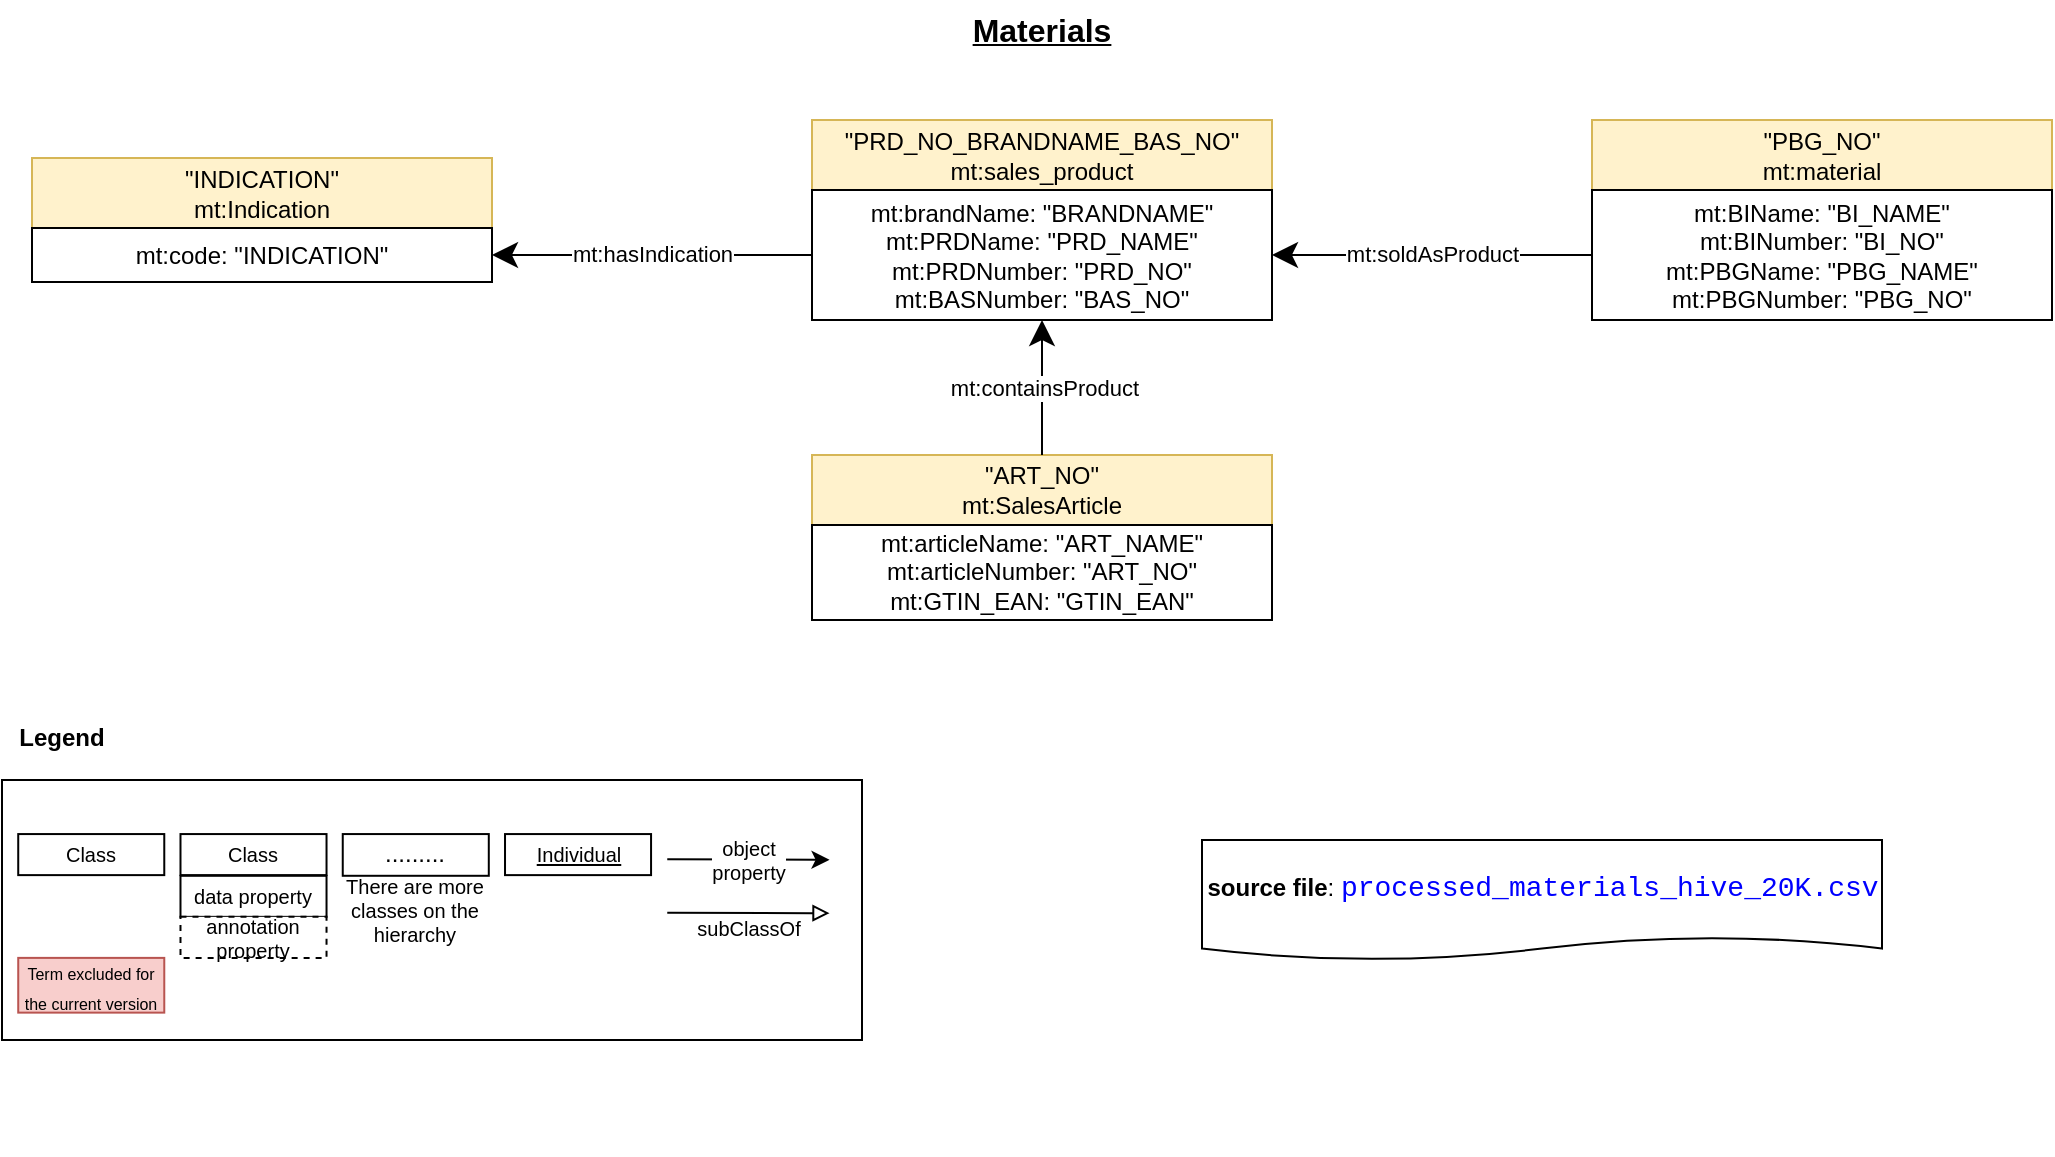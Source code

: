 <mxfile version="20.7.4" type="device" pages="15"><diagram name="Materials" id="kcEgYjVr5axj90hQUTty"><mxGraphModel dx="121" dy="629" grid="1" gridSize="10" guides="1" tooltips="1" connect="1" arrows="1" fold="1" page="1" pageScale="1" pageWidth="1169" pageHeight="827" math="0" shadow="0"><root><mxCell id="lVQI9pfECbwloKfyyBLL-0"/><object label="eCommerce" id="lVQI9pfECbwloKfyyBLL-1"><mxCell parent="lVQI9pfECbwloKfyyBLL-0"/></object><mxCell id="lVQI9pfECbwloKfyyBLL-2" value="" style="group" parent="lVQI9pfECbwloKfyyBLL-1" vertex="1" connectable="0"><mxGeometry x="1250" y="640" width="430" height="130" as="geometry"/></mxCell><mxCell id="lVQI9pfECbwloKfyyBLL-3" value="&lt;b&gt;&lt;br&gt;&lt;br&gt;&amp;nbsp; Legend&lt;br&gt;&lt;br&gt;&lt;br&gt;&lt;br&gt;&lt;br&gt;&lt;br&gt;&lt;br&gt;&lt;br&gt;&lt;br&gt;&lt;br&gt;&lt;br&gt;&lt;br&gt;&lt;br&gt;&lt;br&gt;&lt;/b&gt;&lt;span style=&quot;color: rgba(0 , 0 , 0 , 0) ; font-family: monospace ; font-size: 0px&quot;&gt;%3CmxGraphModel%3E%3Croot%3E%3CmxCell%20id%3D%220%22%2F%3E%3CmxCell%20id%3D%221%22%20parent%3D%220%22%2F%3E%3CmxCell%20id%3D%222%22%20value%3D%22Class%22%20style%3D%22rounded%3D0%3BwhiteSpace%3Dwrap%3Bhtml%3D1%3B%22%20vertex%3D%221%22%20parent%3D%221%22%3E%3CmxGeometry%20x%3D%22-1080%22%20y%3D%22370.88%22%20width%3D%2290%22%20height%3D%2230%22%20as%3D%22geometry%22%2F%3E%3C%2FmxCell%3E%3C%2Froot%3E%3C%2FmxGraphModel%3E&lt;/span&gt;&lt;b&gt;&lt;br&gt;&lt;/b&gt;" style="rounded=0;whiteSpace=wrap;html=1;align=left;" parent="lVQI9pfECbwloKfyyBLL-2" vertex="1"><mxGeometry width="430" height="130" as="geometry"/></mxCell><mxCell id="lVQI9pfECbwloKfyyBLL-4" value="Class" style="rounded=0;whiteSpace=wrap;html=1;fontSize=10;" parent="lVQI9pfECbwloKfyyBLL-2" vertex="1"><mxGeometry x="89.245" y="27.033" width="73.019" height="20.526" as="geometry"/></mxCell><mxCell id="lVQI9pfECbwloKfyyBLL-5" value="&lt;font style=&quot;font-size: 10px;&quot;&gt;Class&lt;/font&gt;" style="rounded=0;whiteSpace=wrap;html=1;" parent="lVQI9pfECbwloKfyyBLL-2" vertex="1"><mxGeometry x="8.113" y="27.033" width="73.019" height="20.526" as="geometry"/></mxCell><mxCell id="lVQI9pfECbwloKfyyBLL-6" value="data property" style="rounded=0;whiteSpace=wrap;html=1;fontSize=10;" parent="lVQI9pfECbwloKfyyBLL-2" vertex="1"><mxGeometry x="89.245" y="47.899" width="73.019" height="20.526" as="geometry"/></mxCell><mxCell id="lVQI9pfECbwloKfyyBLL-7" value="object&lt;br style=&quot;font-size: 10px;&quot;&gt;property" style="endArrow=classic;html=1;fontSize=10;" parent="lVQI9pfECbwloKfyyBLL-2" edge="1"><mxGeometry width="50" height="50" relative="1" as="geometry"><mxPoint x="332.642" y="39.575" as="sourcePoint"/><mxPoint x="413.774" y="39.917" as="targetPoint"/></mxGeometry></mxCell><mxCell id="lVQI9pfECbwloKfyyBLL-8" value="" style="endArrow=block;html=1;endFill=0;" parent="lVQI9pfECbwloKfyyBLL-2" edge="1"><mxGeometry width="50" height="50" relative="1" as="geometry"><mxPoint x="332.642" y="66.375" as="sourcePoint"/><mxPoint x="413.774" y="66.601" as="targetPoint"/></mxGeometry></mxCell><mxCell id="lVQI9pfECbwloKfyyBLL-9" value=".........&lt;br&gt;" style="rounded=0;whiteSpace=wrap;html=1;" parent="lVQI9pfECbwloKfyyBLL-2" vertex="1"><mxGeometry x="170.377" y="27.033" width="73.019" height="20.862" as="geometry"/></mxCell><mxCell id="lVQI9pfECbwloKfyyBLL-10" value="&lt;u style=&quot;font-size: 10px;&quot;&gt;Individual&lt;/u&gt;" style="rounded=0;whiteSpace=wrap;html=1;fontSize=10;" parent="lVQI9pfECbwloKfyyBLL-2" vertex="1"><mxGeometry x="251.509" y="27.033" width="73.019" height="20.526" as="geometry"/></mxCell><mxCell id="lVQI9pfECbwloKfyyBLL-11" value="annotation property" style="rounded=0;whiteSpace=wrap;html=1;dashed=1;fontSize=10;" parent="lVQI9pfECbwloKfyyBLL-2" vertex="1"><mxGeometry x="89.245" y="68.426" width="73.019" height="20.526" as="geometry"/></mxCell><mxCell id="lVQI9pfECbwloKfyyBLL-12" value="There are more classes on the hierarchy" style="text;html=1;align=center;verticalAlign=middle;whiteSpace=wrap;rounded=0;fontSize=10;" parent="lVQI9pfECbwloKfyyBLL-2" vertex="1"><mxGeometry x="158.208" y="58.154" width="97.358" height="13.684" as="geometry"/></mxCell><mxCell id="lVQI9pfECbwloKfyyBLL-13" value="subClassOf" style="text;html=1;strokeColor=none;fillColor=none;align=center;verticalAlign=middle;whiteSpace=wrap;rounded=0;fontSize=10;" parent="lVQI9pfECbwloKfyyBLL-2" vertex="1"><mxGeometry x="324.528" y="67.402" width="97.358" height="13.684" as="geometry"/></mxCell><mxCell id="lVQI9pfECbwloKfyyBLL-14" value="&lt;font style=&quot;font-size: 8px;&quot;&gt;Term excluded for the current version&lt;/font&gt;" style="rounded=0;whiteSpace=wrap;html=1;fillColor=#f8cecc;strokeColor=#b85450;" parent="lVQI9pfECbwloKfyyBLL-2" vertex="1"><mxGeometry x="8.113" y="88.947" width="73.019" height="27.368" as="geometry"/></mxCell><mxCell id="lVQI9pfECbwloKfyyBLL-15" value="Materials" style="text;html=1;strokeColor=none;fillColor=none;align=center;verticalAlign=middle;whiteSpace=wrap;rounded=0;dashed=1;fontSize=16;fontStyle=5" parent="lVQI9pfECbwloKfyyBLL-1" vertex="1"><mxGeometry x="1740" y="250" width="60" height="30" as="geometry"/></mxCell><mxCell id="lVQI9pfECbwloKfyyBLL-16" value="&lt;b style=&quot;font-family: helvetica; text-align: left; background-color: initial;&quot;&gt;source file&lt;/b&gt;&lt;span style=&quot;font-family: helvetica; text-align: left; background-color: initial;&quot;&gt;:&amp;nbsp;&lt;/span&gt;&lt;span style=&quot;color: rgb(0, 0, 255); background-color: rgb(255, 255, 255); font-family: Consolas, &amp;quot;Courier New&amp;quot;, monospace; font-size: 14px;&quot;&gt;processed_materials_hive_20K.csv&lt;/span&gt;" style="shape=document;html=1;boundedLbl=1;rounded=0;sketch=0;flipH=0;flipV=0;labelPosition=center;verticalLabelPosition=middle;align=center;verticalAlign=middle;spacingLeft=0;size=0.191;labelBackgroundColor=none;" parent="lVQI9pfECbwloKfyyBLL-1" vertex="1"><mxGeometry x="1850" y="670" width="340" height="60" as="geometry"/></mxCell><mxCell id="lVQI9pfECbwloKfyyBLL-17" value="&quot;ART_NO&quot;&lt;br&gt;mt:SalesArticle" style="rounded=0;whiteSpace=wrap;html=1;labelBackgroundColor=none;fillColor=#fff2cc;strokeColor=#d6b656;noLabel=0;" parent="lVQI9pfECbwloKfyyBLL-1" vertex="1"><mxGeometry x="1655" y="477.5" width="230" height="35" as="geometry"/></mxCell><mxCell id="lVQI9pfECbwloKfyyBLL-18" value="mt:articleName: &quot;ART_NAME&quot;&lt;br&gt;mt:articleNumber: &quot;ART_NO&quot;&lt;br&gt;mt:GTIN_EAN: &quot;GTIN_EAN&quot;" style="rounded=0;whiteSpace=wrap;html=1;" parent="lVQI9pfECbwloKfyyBLL-1" vertex="1"><mxGeometry x="1655" y="512.5" width="230" height="47.5" as="geometry"/></mxCell><mxCell id="lVQI9pfECbwloKfyyBLL-19" value="&quot;PRD_NO_BRANDNAME_BAS_NO&quot;&lt;br&gt;mt:sales_product" style="rounded=0;whiteSpace=wrap;html=1;labelBackgroundColor=none;fillColor=#fff2cc;strokeColor=#d6b656;noLabel=0;" parent="lVQI9pfECbwloKfyyBLL-1" vertex="1"><mxGeometry x="1655" y="310" width="230" height="35" as="geometry"/></mxCell><mxCell id="lVQI9pfECbwloKfyyBLL-20" value="mt:brandName: &quot;BRANDNAME&quot;&lt;br&gt;mt:PRDName: &quot;PRD_NAME&quot;&lt;br&gt;mt:PRDNumber: &quot;PRD_NO&quot;&lt;br&gt;mt:BASNumber: &quot;BAS_NO&quot;" style="rounded=0;whiteSpace=wrap;html=1;" parent="lVQI9pfECbwloKfyyBLL-1" vertex="1"><mxGeometry x="1655" y="345" width="230" height="65" as="geometry"/></mxCell><mxCell id="lVQI9pfECbwloKfyyBLL-21" value="mt:containsProduct" style="endArrow=classic;html=1;exitX=0.5;exitY=0;exitDx=0;exitDy=0;entryX=0.5;entryY=1;entryDx=0;entryDy=0;rounded=0;endSize=10;startArrow=none;startFill=0;startSize=7;" parent="lVQI9pfECbwloKfyyBLL-1" source="lVQI9pfECbwloKfyyBLL-17" target="lVQI9pfECbwloKfyyBLL-20" edge="1"><mxGeometry x="0.0" y="-1" width="50" height="50" relative="1" as="geometry"><mxPoint x="1374.5" y="440" as="sourcePoint"/><mxPoint x="1374.5" y="345" as="targetPoint"/><Array as="points"/><mxPoint as="offset"/></mxGeometry></mxCell><mxCell id="lVQI9pfECbwloKfyyBLL-22" value="&quot;INDICATION&quot;&lt;br&gt;mt:Indication" style="rounded=0;whiteSpace=wrap;html=1;labelBackgroundColor=none;fillColor=#fff2cc;strokeColor=#d6b656;noLabel=0;" parent="lVQI9pfECbwloKfyyBLL-1" vertex="1"><mxGeometry x="1265" y="329" width="230" height="35" as="geometry"/></mxCell><mxCell id="lVQI9pfECbwloKfyyBLL-23" value="mt:code: &quot;INDICATION&quot;" style="rounded=0;whiteSpace=wrap;html=1;" parent="lVQI9pfECbwloKfyyBLL-1" vertex="1"><mxGeometry x="1265" y="364" width="230" height="27" as="geometry"/></mxCell><mxCell id="lVQI9pfECbwloKfyyBLL-24" value="mt:hasIndication" style="endArrow=classic;html=1;exitX=0;exitY=0.5;exitDx=0;exitDy=0;entryX=1;entryY=0.5;entryDx=0;entryDy=0;rounded=0;endSize=10;startArrow=none;startFill=0;startSize=7;" parent="lVQI9pfECbwloKfyyBLL-1" source="lVQI9pfECbwloKfyyBLL-20" target="lVQI9pfECbwloKfyyBLL-23" edge="1"><mxGeometry x="0.0" y="-1" width="50" height="50" relative="1" as="geometry"><mxPoint x="1780" y="487.5" as="sourcePoint"/><mxPoint x="1780" y="420" as="targetPoint"/><Array as="points"/><mxPoint as="offset"/></mxGeometry></mxCell><mxCell id="lVQI9pfECbwloKfyyBLL-25" value="&quot;PBG_NO&quot;&lt;br&gt;mt:material" style="rounded=0;whiteSpace=wrap;html=1;labelBackgroundColor=none;fillColor=#fff2cc;strokeColor=#d6b656;noLabel=0;" parent="lVQI9pfECbwloKfyyBLL-1" vertex="1"><mxGeometry x="2045" y="310" width="230" height="35" as="geometry"/></mxCell><mxCell id="lVQI9pfECbwloKfyyBLL-26" value="mt:BIName: &quot;BI_NAME&quot;&lt;br&gt;mt:BINumber: &quot;BI_NO&quot;&lt;br&gt;mt:PBGName: &quot;PBG_NAME&quot;&lt;br&gt;mt:PBGNumber: &quot;PBG_NO&quot;" style="rounded=0;whiteSpace=wrap;html=1;" parent="lVQI9pfECbwloKfyyBLL-1" vertex="1"><mxGeometry x="2045" y="345" width="230" height="65" as="geometry"/></mxCell><mxCell id="lVQI9pfECbwloKfyyBLL-27" value="mt:soldAsProduct" style="endArrow=classic;html=1;exitX=0;exitY=0.5;exitDx=0;exitDy=0;entryX=1;entryY=0.5;entryDx=0;entryDy=0;rounded=0;endSize=10;startArrow=none;startFill=0;startSize=7;" parent="lVQI9pfECbwloKfyyBLL-1" source="lVQI9pfECbwloKfyyBLL-26" edge="1"><mxGeometry x="0.0" y="-1" width="50" height="50" relative="1" as="geometry"><mxPoint x="2170" y="487.5" as="sourcePoint"/><mxPoint x="1885" y="377.5" as="targetPoint"/><Array as="points"/><mxPoint as="offset"/></mxGeometry></mxCell></root></mxGraphModel></diagram><diagram name="EcommerceGold" id="XuYczoxE373MdXC2PQhL"><mxGraphModel dx="121" dy="629" grid="1" gridSize="10" guides="1" tooltips="1" connect="1" arrows="1" fold="1" page="1" pageScale="1" pageWidth="1169" pageHeight="827" math="0" shadow="0"><root><mxCell id="N-5max76EGqzKwmIPtcL-0"/><object label="eCommerce" id="N-5max76EGqzKwmIPtcL-1"><mxCell parent="N-5max76EGqzKwmIPtcL-0"/></object><mxCell id="N-5max76EGqzKwmIPtcL-2" value="" style="group" vertex="1" connectable="0" parent="N-5max76EGqzKwmIPtcL-1"><mxGeometry x="1250" y="640" width="430" height="130" as="geometry"/></mxCell><mxCell id="N-5max76EGqzKwmIPtcL-3" value="&lt;b&gt;&lt;br&gt;&lt;br&gt;&amp;nbsp; Legend&lt;br&gt;&lt;br&gt;&lt;br&gt;&lt;br&gt;&lt;br&gt;&lt;br&gt;&lt;br&gt;&lt;br&gt;&lt;br&gt;&lt;br&gt;&lt;br&gt;&lt;br&gt;&lt;br&gt;&lt;br&gt;&lt;/b&gt;&lt;span style=&quot;color: rgba(0 , 0 , 0 , 0) ; font-family: monospace ; font-size: 0px&quot;&gt;%3CmxGraphModel%3E%3Croot%3E%3CmxCell%20id%3D%220%22%2F%3E%3CmxCell%20id%3D%221%22%20parent%3D%220%22%2F%3E%3CmxCell%20id%3D%222%22%20value%3D%22Class%22%20style%3D%22rounded%3D0%3BwhiteSpace%3Dwrap%3Bhtml%3D1%3B%22%20vertex%3D%221%22%20parent%3D%221%22%3E%3CmxGeometry%20x%3D%22-1080%22%20y%3D%22370.88%22%20width%3D%2290%22%20height%3D%2230%22%20as%3D%22geometry%22%2F%3E%3C%2FmxCell%3E%3C%2Froot%3E%3C%2FmxGraphModel%3E&lt;/span&gt;&lt;b&gt;&lt;br&gt;&lt;/b&gt;" style="rounded=0;whiteSpace=wrap;html=1;align=left;" vertex="1" parent="N-5max76EGqzKwmIPtcL-2"><mxGeometry width="430" height="130" as="geometry"/></mxCell><mxCell id="N-5max76EGqzKwmIPtcL-4" value="Class" style="rounded=0;whiteSpace=wrap;html=1;fontSize=10;" vertex="1" parent="N-5max76EGqzKwmIPtcL-2"><mxGeometry x="89.245" y="27.033" width="73.019" height="20.526" as="geometry"/></mxCell><mxCell id="N-5max76EGqzKwmIPtcL-5" value="&lt;font style=&quot;font-size: 10px;&quot;&gt;Class&lt;/font&gt;" style="rounded=0;whiteSpace=wrap;html=1;" vertex="1" parent="N-5max76EGqzKwmIPtcL-2"><mxGeometry x="8.113" y="27.033" width="73.019" height="20.526" as="geometry"/></mxCell><mxCell id="N-5max76EGqzKwmIPtcL-6" value="data property" style="rounded=0;whiteSpace=wrap;html=1;fontSize=10;" vertex="1" parent="N-5max76EGqzKwmIPtcL-2"><mxGeometry x="89.245" y="47.899" width="73.019" height="20.526" as="geometry"/></mxCell><mxCell id="N-5max76EGqzKwmIPtcL-7" value="object&lt;br style=&quot;font-size: 10px;&quot;&gt;property" style="endArrow=classic;html=1;fontSize=10;" edge="1" parent="N-5max76EGqzKwmIPtcL-2"><mxGeometry width="50" height="50" relative="1" as="geometry"><mxPoint x="332.642" y="39.575" as="sourcePoint"/><mxPoint x="413.774" y="39.917" as="targetPoint"/></mxGeometry></mxCell><mxCell id="N-5max76EGqzKwmIPtcL-8" value="" style="endArrow=block;html=1;endFill=0;" edge="1" parent="N-5max76EGqzKwmIPtcL-2"><mxGeometry width="50" height="50" relative="1" as="geometry"><mxPoint x="332.642" y="66.375" as="sourcePoint"/><mxPoint x="413.774" y="66.601" as="targetPoint"/></mxGeometry></mxCell><mxCell id="N-5max76EGqzKwmIPtcL-9" value=".........&lt;br&gt;" style="rounded=0;whiteSpace=wrap;html=1;" vertex="1" parent="N-5max76EGqzKwmIPtcL-2"><mxGeometry x="170.377" y="27.033" width="73.019" height="20.862" as="geometry"/></mxCell><mxCell id="N-5max76EGqzKwmIPtcL-10" value="&lt;u style=&quot;font-size: 10px;&quot;&gt;Individual&lt;/u&gt;" style="rounded=0;whiteSpace=wrap;html=1;fontSize=10;" vertex="1" parent="N-5max76EGqzKwmIPtcL-2"><mxGeometry x="251.509" y="27.033" width="73.019" height="20.526" as="geometry"/></mxCell><mxCell id="N-5max76EGqzKwmIPtcL-11" value="annotation property" style="rounded=0;whiteSpace=wrap;html=1;dashed=1;fontSize=10;" vertex="1" parent="N-5max76EGqzKwmIPtcL-2"><mxGeometry x="89.245" y="68.426" width="73.019" height="20.526" as="geometry"/></mxCell><mxCell id="N-5max76EGqzKwmIPtcL-12" value="There are more classes on the hierarchy" style="text;html=1;align=center;verticalAlign=middle;whiteSpace=wrap;rounded=0;fontSize=10;" vertex="1" parent="N-5max76EGqzKwmIPtcL-2"><mxGeometry x="158.208" y="58.154" width="97.358" height="13.684" as="geometry"/></mxCell><mxCell id="N-5max76EGqzKwmIPtcL-13" value="subClassOf" style="text;html=1;strokeColor=none;fillColor=none;align=center;verticalAlign=middle;whiteSpace=wrap;rounded=0;fontSize=10;" vertex="1" parent="N-5max76EGqzKwmIPtcL-2"><mxGeometry x="324.528" y="67.402" width="97.358" height="13.684" as="geometry"/></mxCell><mxCell id="N-5max76EGqzKwmIPtcL-14" value="&lt;font style=&quot;font-size: 8px;&quot;&gt;Term excluded for the current version&lt;/font&gt;" style="rounded=0;whiteSpace=wrap;html=1;fillColor=#f8cecc;strokeColor=#b85450;" vertex="1" parent="N-5max76EGqzKwmIPtcL-2"><mxGeometry x="8.113" y="88.947" width="73.019" height="27.368" as="geometry"/></mxCell><mxCell id="N-5max76EGqzKwmIPtcL-16" value="&lt;b style=&quot;font-family: helvetica; text-align: left; background-color: initial;&quot;&gt;source file&lt;/b&gt;&lt;span style=&quot;font-family: helvetica; text-align: left; background-color: initial;&quot;&gt;:&amp;nbsp;&lt;/span&gt;&lt;span style=&quot;color: rgb(0, 0, 255); background-color: rgb(255, 255, 255); font-family: Consolas, &amp;quot;Courier New&amp;quot;, monospace; font-size: 14px;&quot;&gt;processed_materials_hive_20K.csv&lt;/span&gt;" style="shape=document;html=1;boundedLbl=1;rounded=0;sketch=0;flipH=0;flipV=0;labelPosition=center;verticalLabelPosition=middle;align=center;verticalAlign=middle;spacingLeft=0;size=0.191;labelBackgroundColor=none;" vertex="1" parent="N-5max76EGqzKwmIPtcL-1"><mxGeometry x="1850" y="670" width="340" height="60" as="geometry"/></mxCell><mxCell id="N-5max76EGqzKwmIPtcL-28" value="EcommerceGold" style="text;html=1;strokeColor=none;fillColor=none;align=center;verticalAlign=middle;whiteSpace=wrap;rounded=0;dashed=1;fontSize=16;fontStyle=5" vertex="1" parent="N-5max76EGqzKwmIPtcL-1"><mxGeometry x="1690" y="300" width="170" height="30" as="geometry"/></mxCell><mxCell id="N-5max76EGqzKwmIPtcL-29" value="&quot;ART_NO&quot;&lt;br&gt;ecd:salesArticle" style="rounded=0;whiteSpace=wrap;html=1;labelBackgroundColor=none;fillColor=#fff2cc;strokeColor=#d6b656;noLabel=0;" vertex="1" parent="N-5max76EGqzKwmIPtcL-1"><mxGeometry x="1660" y="507.5" width="230" height="35" as="geometry"/></mxCell><mxCell id="N-5max76EGqzKwmIPtcL-30" value="&quot;PRD_NO_BRANDNAME_BAS_NO&quot;&lt;br&gt;ecd:Product" style="rounded=0;whiteSpace=wrap;html=1;labelBackgroundColor=none;fillColor=#fff2cc;strokeColor=#d6b656;noLabel=0;" vertex="1" parent="N-5max76EGqzKwmIPtcL-1"><mxGeometry x="1660" y="365" width="230" height="35" as="geometry"/></mxCell><mxCell id="N-5max76EGqzKwmIPtcL-31" value="ecd:productNo: &quot;PRD_NO&quot;&lt;br&gt;ecd:descriptionProduct: &quot;PRD_NAME&quot;" style="rounded=0;whiteSpace=wrap;html=1;" vertex="1" parent="N-5max76EGqzKwmIPtcL-1"><mxGeometry x="1660" y="400" width="230" height="45" as="geometry"/></mxCell><mxCell id="N-5max76EGqzKwmIPtcL-32" value="ecd:hasProduct" style="endArrow=classic;html=1;exitX=0.5;exitY=0;exitDx=0;exitDy=0;entryX=0.5;entryY=1;entryDx=0;entryDy=0;rounded=0;endSize=10;startArrow=none;startFill=0;startSize=7;" edge="1" parent="N-5max76EGqzKwmIPtcL-1" source="N-5max76EGqzKwmIPtcL-29" target="N-5max76EGqzKwmIPtcL-31"><mxGeometry x="0.0" y="-1" width="50" height="50" relative="1" as="geometry"><mxPoint x="1379.5" y="470" as="sourcePoint"/><mxPoint x="1379.5" y="375" as="targetPoint"/><Array as="points"/><mxPoint as="offset"/></mxGeometry></mxCell></root></mxGraphModel></diagram><diagram name="BigBasketGold" id="oZp_HyH8k_rw2BPAY-Nn"><mxGraphModel dx="121" dy="629" grid="1" gridSize="10" guides="1" tooltips="1" connect="1" arrows="1" fold="1" page="1" pageScale="1" pageWidth="1169" pageHeight="827" math="0" shadow="0"><root><mxCell id="452368a8VBn7KPxEP6c7-0"/><object label="eCommerce" id="452368a8VBn7KPxEP6c7-1"><mxCell parent="452368a8VBn7KPxEP6c7-0"/></object><mxCell id="452368a8VBn7KPxEP6c7-2" value="" style="group" vertex="1" connectable="0" parent="452368a8VBn7KPxEP6c7-1"><mxGeometry x="1250" y="640" width="430" height="130" as="geometry"/></mxCell><mxCell id="452368a8VBn7KPxEP6c7-3" value="&lt;b&gt;&lt;br&gt;&lt;br&gt;&amp;nbsp; Legend&lt;br&gt;&lt;br&gt;&lt;br&gt;&lt;br&gt;&lt;br&gt;&lt;br&gt;&lt;br&gt;&lt;br&gt;&lt;br&gt;&lt;br&gt;&lt;br&gt;&lt;br&gt;&lt;br&gt;&lt;br&gt;&lt;/b&gt;&lt;span style=&quot;color: rgba(0 , 0 , 0 , 0) ; font-family: monospace ; font-size: 0px&quot;&gt;%3CmxGraphModel%3E%3Croot%3E%3CmxCell%20id%3D%220%22%2F%3E%3CmxCell%20id%3D%221%22%20parent%3D%220%22%2F%3E%3CmxCell%20id%3D%222%22%20value%3D%22Class%22%20style%3D%22rounded%3D0%3BwhiteSpace%3Dwrap%3Bhtml%3D1%3B%22%20vertex%3D%221%22%20parent%3D%221%22%3E%3CmxGeometry%20x%3D%22-1080%22%20y%3D%22370.88%22%20width%3D%2290%22%20height%3D%2230%22%20as%3D%22geometry%22%2F%3E%3C%2FmxCell%3E%3C%2Froot%3E%3C%2FmxGraphModel%3E&lt;/span&gt;&lt;b&gt;&lt;br&gt;&lt;/b&gt;" style="rounded=0;whiteSpace=wrap;html=1;align=left;" vertex="1" parent="452368a8VBn7KPxEP6c7-2"><mxGeometry width="430" height="130" as="geometry"/></mxCell><mxCell id="452368a8VBn7KPxEP6c7-4" value="Class" style="rounded=0;whiteSpace=wrap;html=1;fontSize=10;" vertex="1" parent="452368a8VBn7KPxEP6c7-2"><mxGeometry x="89.245" y="27.033" width="73.019" height="20.526" as="geometry"/></mxCell><mxCell id="452368a8VBn7KPxEP6c7-5" value="&lt;font style=&quot;font-size: 10px;&quot;&gt;Class&lt;/font&gt;" style="rounded=0;whiteSpace=wrap;html=1;" vertex="1" parent="452368a8VBn7KPxEP6c7-2"><mxGeometry x="8.113" y="27.033" width="73.019" height="20.526" as="geometry"/></mxCell><mxCell id="452368a8VBn7KPxEP6c7-6" value="data property" style="rounded=0;whiteSpace=wrap;html=1;fontSize=10;" vertex="1" parent="452368a8VBn7KPxEP6c7-2"><mxGeometry x="89.245" y="47.899" width="73.019" height="20.526" as="geometry"/></mxCell><mxCell id="452368a8VBn7KPxEP6c7-7" value="object&lt;br style=&quot;font-size: 10px;&quot;&gt;property" style="endArrow=classic;html=1;fontSize=10;" edge="1" parent="452368a8VBn7KPxEP6c7-2"><mxGeometry width="50" height="50" relative="1" as="geometry"><mxPoint x="332.642" y="39.575" as="sourcePoint"/><mxPoint x="413.774" y="39.917" as="targetPoint"/></mxGeometry></mxCell><mxCell id="452368a8VBn7KPxEP6c7-8" value="" style="endArrow=block;html=1;endFill=0;" edge="1" parent="452368a8VBn7KPxEP6c7-2"><mxGeometry width="50" height="50" relative="1" as="geometry"><mxPoint x="332.642" y="66.375" as="sourcePoint"/><mxPoint x="413.774" y="66.601" as="targetPoint"/></mxGeometry></mxCell><mxCell id="452368a8VBn7KPxEP6c7-9" value=".........&lt;br&gt;" style="rounded=0;whiteSpace=wrap;html=1;" vertex="1" parent="452368a8VBn7KPxEP6c7-2"><mxGeometry x="170.377" y="27.033" width="73.019" height="20.862" as="geometry"/></mxCell><mxCell id="452368a8VBn7KPxEP6c7-10" value="&lt;u style=&quot;font-size: 10px;&quot;&gt;Individual&lt;/u&gt;" style="rounded=0;whiteSpace=wrap;html=1;fontSize=10;" vertex="1" parent="452368a8VBn7KPxEP6c7-2"><mxGeometry x="251.509" y="27.033" width="73.019" height="20.526" as="geometry"/></mxCell><mxCell id="452368a8VBn7KPxEP6c7-11" value="annotation property" style="rounded=0;whiteSpace=wrap;html=1;dashed=1;fontSize=10;" vertex="1" parent="452368a8VBn7KPxEP6c7-2"><mxGeometry x="89.245" y="68.426" width="73.019" height="20.526" as="geometry"/></mxCell><mxCell id="452368a8VBn7KPxEP6c7-12" value="There are more classes on the hierarchy" style="text;html=1;align=center;verticalAlign=middle;whiteSpace=wrap;rounded=0;fontSize=10;" vertex="1" parent="452368a8VBn7KPxEP6c7-2"><mxGeometry x="158.208" y="58.154" width="97.358" height="13.684" as="geometry"/></mxCell><mxCell id="452368a8VBn7KPxEP6c7-13" value="subClassOf" style="text;html=1;strokeColor=none;fillColor=none;align=center;verticalAlign=middle;whiteSpace=wrap;rounded=0;fontSize=10;" vertex="1" parent="452368a8VBn7KPxEP6c7-2"><mxGeometry x="324.528" y="67.402" width="97.358" height="13.684" as="geometry"/></mxCell><mxCell id="452368a8VBn7KPxEP6c7-14" value="&lt;font style=&quot;font-size: 8px;&quot;&gt;Term excluded for the current version&lt;/font&gt;" style="rounded=0;whiteSpace=wrap;html=1;fillColor=#f8cecc;strokeColor=#b85450;" vertex="1" parent="452368a8VBn7KPxEP6c7-2"><mxGeometry x="8.113" y="88.947" width="73.019" height="27.368" as="geometry"/></mxCell><mxCell id="452368a8VBn7KPxEP6c7-16" value="&lt;b style=&quot;font-family: helvetica; text-align: left; background-color: initial;&quot;&gt;source file&lt;/b&gt;&lt;span style=&quot;font-family: helvetica; text-align: left; background-color: initial;&quot;&gt;:&amp;nbsp;&lt;/span&gt;&lt;span style=&quot;color: rgb(0, 0, 255); background-color: rgb(255, 255, 255); font-family: Consolas, &amp;quot;Courier New&amp;quot;, monospace; font-size: 14px;&quot;&gt;processed_materials_hive_20K.csv&lt;/span&gt;" style="shape=document;html=1;boundedLbl=1;rounded=0;sketch=0;flipH=0;flipV=0;labelPosition=center;verticalLabelPosition=middle;align=center;verticalAlign=middle;spacingLeft=0;size=0.191;labelBackgroundColor=none;" vertex="1" parent="452368a8VBn7KPxEP6c7-1"><mxGeometry x="1850" y="670" width="340" height="60" as="geometry"/></mxCell><mxCell id="452368a8VBn7KPxEP6c7-28" value="BigBasketGold" style="text;html=1;strokeColor=none;fillColor=none;align=center;verticalAlign=middle;whiteSpace=wrap;rounded=0;dashed=1;fontSize=16;fontStyle=5" vertex="1" parent="452368a8VBn7KPxEP6c7-1"><mxGeometry x="1677.5" y="300" width="170" height="30" as="geometry"/></mxCell><mxCell id="452368a8VBn7KPxEP6c7-29" value="&quot;PRD_NO_BRANDNAME_BAS_NO&quot;&lt;br&gt;bbp:Product" style="rounded=0;whiteSpace=wrap;html=1;labelBackgroundColor=none;fillColor=#fff2cc;strokeColor=#d6b656;noLabel=0;" vertex="1" parent="452368a8VBn7KPxEP6c7-1"><mxGeometry x="1647.5" y="365" width="245" height="35" as="geometry"/></mxCell><mxCell id="452368a8VBn7KPxEP6c7-30" value="bbp:productName: &quot;PRD_NAME&quot;&lt;br&gt;bbp:brandName: &quot;BRANDNAME&quot;" style="rounded=0;whiteSpace=wrap;html=1;" vertex="1" parent="452368a8VBn7KPxEP6c7-1"><mxGeometry x="1647.5" y="400" width="245" height="40" as="geometry"/></mxCell><mxCell id="452368a8VBn7KPxEP6c7-31" value="bbp:hasProduct" style="endArrow=classic;html=1;exitX=0.5;exitY=0;exitDx=0;exitDy=0;entryX=0.5;entryY=1;entryDx=0;entryDy=0;rounded=0;endSize=10;startArrow=none;startFill=0;startSize=7;" edge="1" parent="452368a8VBn7KPxEP6c7-1" source="452368a8VBn7KPxEP6c7-32"><mxGeometry x="0.0" y="-1" width="50" height="50" relative="1" as="geometry"><mxPoint x="1770" y="557.5" as="sourcePoint"/><mxPoint x="1770" y="460" as="targetPoint"/><Array as="points"/><mxPoint as="offset"/></mxGeometry></mxCell><mxCell id="452368a8VBn7KPxEP6c7-32" value="&quot;ART_NO&quot;&lt;br&gt;bbp:SalesArticle" style="rounded=0;whiteSpace=wrap;html=1;labelBackgroundColor=none;fillColor=#fff2cc;strokeColor=#d6b656;noLabel=0;" vertex="1" parent="452368a8VBn7KPxEP6c7-1"><mxGeometry x="1647.5" y="550" width="245" height="35" as="geometry"/></mxCell></root></mxGraphModel></diagram><diagram name="Materials-eCommerceGold" id="Lz31in2iSn9LFSos_YHV"><mxGraphModel dx="121" dy="1456" grid="1" gridSize="10" guides="1" tooltips="1" connect="1" arrows="1" fold="1" page="1" pageScale="1" pageWidth="1169" pageHeight="827" math="0" shadow="0"><root><mxCell id="PvIxfm1AQ0kEmqwL4MEV-0"/><object label="eCommerce" id="PvIxfm1AQ0kEmqwL4MEV-1"><mxCell parent="PvIxfm1AQ0kEmqwL4MEV-0"/></object><mxCell id="PvIxfm1AQ0kEmqwL4MEV-2" value="" style="group" parent="PvIxfm1AQ0kEmqwL4MEV-1" vertex="1" connectable="0"><mxGeometry x="1250" y="640" width="430" height="130" as="geometry"/></mxCell><mxCell id="PvIxfm1AQ0kEmqwL4MEV-3" value="&lt;b&gt;&lt;br&gt;&lt;br&gt;&amp;nbsp; Legend&lt;br&gt;&lt;br&gt;&lt;br&gt;&lt;br&gt;&lt;br&gt;&lt;br&gt;&lt;br&gt;&lt;br&gt;&lt;br&gt;&lt;br&gt;&lt;br&gt;&lt;br&gt;&lt;br&gt;&lt;br&gt;&lt;/b&gt;&lt;span style=&quot;color: rgba(0 , 0 , 0 , 0) ; font-family: monospace ; font-size: 0px&quot;&gt;%3CmxGraphModel%3E%3Croot%3E%3CmxCell%20id%3D%220%22%2F%3E%3CmxCell%20id%3D%221%22%20parent%3D%220%22%2F%3E%3CmxCell%20id%3D%222%22%20value%3D%22Class%22%20style%3D%22rounded%3D0%3BwhiteSpace%3Dwrap%3Bhtml%3D1%3B%22%20vertex%3D%221%22%20parent%3D%221%22%3E%3CmxGeometry%20x%3D%22-1080%22%20y%3D%22370.88%22%20width%3D%2290%22%20height%3D%2230%22%20as%3D%22geometry%22%2F%3E%3C%2FmxCell%3E%3C%2Froot%3E%3C%2FmxGraphModel%3E&lt;/span&gt;&lt;b&gt;&lt;br&gt;&lt;/b&gt;" style="rounded=0;whiteSpace=wrap;html=1;align=left;" parent="PvIxfm1AQ0kEmqwL4MEV-2" vertex="1"><mxGeometry width="430" height="130" as="geometry"/></mxCell><mxCell id="PvIxfm1AQ0kEmqwL4MEV-4" value="Class" style="rounded=0;whiteSpace=wrap;html=1;fontSize=10;" parent="PvIxfm1AQ0kEmqwL4MEV-2" vertex="1"><mxGeometry x="89.245" y="27.033" width="73.019" height="20.526" as="geometry"/></mxCell><mxCell id="PvIxfm1AQ0kEmqwL4MEV-5" value="&lt;font style=&quot;font-size: 10px;&quot;&gt;Class&lt;/font&gt;" style="rounded=0;whiteSpace=wrap;html=1;" parent="PvIxfm1AQ0kEmqwL4MEV-2" vertex="1"><mxGeometry x="8.113" y="27.033" width="73.019" height="20.526" as="geometry"/></mxCell><mxCell id="PvIxfm1AQ0kEmqwL4MEV-6" value="data property" style="rounded=0;whiteSpace=wrap;html=1;fontSize=10;" parent="PvIxfm1AQ0kEmqwL4MEV-2" vertex="1"><mxGeometry x="89.245" y="47.899" width="73.019" height="20.526" as="geometry"/></mxCell><mxCell id="PvIxfm1AQ0kEmqwL4MEV-7" value="object&lt;br style=&quot;font-size: 10px;&quot;&gt;property" style="endArrow=classic;html=1;fontSize=10;" parent="PvIxfm1AQ0kEmqwL4MEV-2" edge="1"><mxGeometry width="50" height="50" relative="1" as="geometry"><mxPoint x="332.642" y="39.575" as="sourcePoint"/><mxPoint x="413.774" y="39.917" as="targetPoint"/></mxGeometry></mxCell><mxCell id="PvIxfm1AQ0kEmqwL4MEV-8" value="" style="endArrow=block;html=1;endFill=0;" parent="PvIxfm1AQ0kEmqwL4MEV-2" edge="1"><mxGeometry width="50" height="50" relative="1" as="geometry"><mxPoint x="332.642" y="66.375" as="sourcePoint"/><mxPoint x="413.774" y="66.601" as="targetPoint"/></mxGeometry></mxCell><mxCell id="PvIxfm1AQ0kEmqwL4MEV-9" value=".........&lt;br&gt;" style="rounded=0;whiteSpace=wrap;html=1;" parent="PvIxfm1AQ0kEmqwL4MEV-2" vertex="1"><mxGeometry x="170.377" y="27.033" width="73.019" height="20.862" as="geometry"/></mxCell><mxCell id="PvIxfm1AQ0kEmqwL4MEV-10" value="&lt;u style=&quot;font-size: 10px;&quot;&gt;Individual&lt;/u&gt;" style="rounded=0;whiteSpace=wrap;html=1;fontSize=10;" parent="PvIxfm1AQ0kEmqwL4MEV-2" vertex="1"><mxGeometry x="251.509" y="27.033" width="73.019" height="20.526" as="geometry"/></mxCell><mxCell id="PvIxfm1AQ0kEmqwL4MEV-11" value="annotation property" style="rounded=0;whiteSpace=wrap;html=1;dashed=1;fontSize=10;" parent="PvIxfm1AQ0kEmqwL4MEV-2" vertex="1"><mxGeometry x="89.245" y="68.426" width="73.019" height="20.526" as="geometry"/></mxCell><mxCell id="PvIxfm1AQ0kEmqwL4MEV-12" value="There are more classes on the hierarchy" style="text;html=1;align=center;verticalAlign=middle;whiteSpace=wrap;rounded=0;fontSize=10;" parent="PvIxfm1AQ0kEmqwL4MEV-2" vertex="1"><mxGeometry x="158.208" y="58.154" width="97.358" height="13.684" as="geometry"/></mxCell><mxCell id="PvIxfm1AQ0kEmqwL4MEV-13" value="subClassOf" style="text;html=1;strokeColor=none;fillColor=none;align=center;verticalAlign=middle;whiteSpace=wrap;rounded=0;fontSize=10;" parent="PvIxfm1AQ0kEmqwL4MEV-2" vertex="1"><mxGeometry x="324.528" y="67.402" width="97.358" height="13.684" as="geometry"/></mxCell><mxCell id="PvIxfm1AQ0kEmqwL4MEV-14" value="&lt;font style=&quot;font-size: 8px;&quot;&gt;Term excluded for the current version&lt;/font&gt;" style="rounded=0;whiteSpace=wrap;html=1;fillColor=#f8cecc;strokeColor=#b85450;" parent="PvIxfm1AQ0kEmqwL4MEV-2" vertex="1"><mxGeometry x="8.113" y="88.947" width="73.019" height="27.368" as="geometry"/></mxCell><mxCell id="PvIxfm1AQ0kEmqwL4MEV-15" value="Materials" style="text;html=1;strokeColor=none;fillColor=none;align=center;verticalAlign=middle;whiteSpace=wrap;rounded=0;dashed=1;fontSize=16;fontStyle=5" parent="PvIxfm1AQ0kEmqwL4MEV-1" vertex="1"><mxGeometry x="1722.75" y="250" width="60" height="30" as="geometry"/></mxCell><mxCell id="PvIxfm1AQ0kEmqwL4MEV-16" value="&lt;b style=&quot;font-family: helvetica; text-align: left; background-color: initial;&quot;&gt;source file&lt;/b&gt;&lt;span style=&quot;font-family: helvetica; text-align: left; background-color: initial;&quot;&gt;:&amp;nbsp;&lt;/span&gt;&lt;span style=&quot;color: rgb(0, 0, 255); background-color: rgb(255, 255, 255); font-family: Consolas, &amp;quot;Courier New&amp;quot;, monospace; font-size: 14px;&quot;&gt;processed_materials_hive_20K.csv&lt;/span&gt;" style="shape=document;html=1;boundedLbl=1;rounded=0;sketch=0;flipH=0;flipV=0;labelPosition=center;verticalLabelPosition=middle;align=center;verticalAlign=middle;spacingLeft=0;size=0.191;labelBackgroundColor=none;" parent="PvIxfm1AQ0kEmqwL4MEV-1" vertex="1"><mxGeometry x="1850" y="670" width="340" height="60" as="geometry"/></mxCell><mxCell id="PvIxfm1AQ0kEmqwL4MEV-17" value="&quot;ART_NO&quot;&lt;br&gt;mt:SalesArticle" style="rounded=0;whiteSpace=wrap;html=1;labelBackgroundColor=none;fillColor=#fff2cc;strokeColor=#d6b656;noLabel=0;" parent="PvIxfm1AQ0kEmqwL4MEV-1" vertex="1"><mxGeometry x="1655" y="477.5" width="230" height="35" as="geometry"/></mxCell><mxCell id="PvIxfm1AQ0kEmqwL4MEV-18" value="mt:articleName: &quot;ART_NAME&quot;&lt;br&gt;mt:articleNumber: &quot;ART_NO&quot;&lt;br&gt;mt:GTIN_EAN: &quot;GTIN_EAN&quot;" style="rounded=0;whiteSpace=wrap;html=1;" parent="PvIxfm1AQ0kEmqwL4MEV-1" vertex="1"><mxGeometry x="1655" y="512.5" width="230" height="47.5" as="geometry"/></mxCell><mxCell id="PvIxfm1AQ0kEmqwL4MEV-19" value="&quot;PRD_NO_BRANDNAME_BAS_NO&quot;&lt;br&gt;mt:sales_product" style="rounded=0;whiteSpace=wrap;html=1;labelBackgroundColor=none;fillColor=#fff2cc;strokeColor=#d6b656;noLabel=0;" parent="PvIxfm1AQ0kEmqwL4MEV-1" vertex="1"><mxGeometry x="1655" y="310" width="230" height="35" as="geometry"/></mxCell><mxCell id="PvIxfm1AQ0kEmqwL4MEV-20" value="mt:brandName: &quot;BRANDNAME&quot;&lt;br&gt;mt:PRDName: &quot;PRD_NAME&quot;&lt;br&gt;mt:PRDNumber: &quot;PRD_NO&quot;&lt;br&gt;mt:BASNumber: &quot;BAS_NO&quot;" style="rounded=0;whiteSpace=wrap;html=1;" parent="PvIxfm1AQ0kEmqwL4MEV-1" vertex="1"><mxGeometry x="1655" y="345" width="230" height="65" as="geometry"/></mxCell><mxCell id="PvIxfm1AQ0kEmqwL4MEV-21" value="mt:containsProduct" style="endArrow=classic;html=1;exitX=0.5;exitY=0;exitDx=0;exitDy=0;entryX=0.5;entryY=1;entryDx=0;entryDy=0;rounded=0;endSize=10;startArrow=none;startFill=0;startSize=7;" parent="PvIxfm1AQ0kEmqwL4MEV-1" source="PvIxfm1AQ0kEmqwL4MEV-17" target="PvIxfm1AQ0kEmqwL4MEV-20" edge="1"><mxGeometry x="0.0" y="-1" width="50" height="50" relative="1" as="geometry"><mxPoint x="1374.5" y="440" as="sourcePoint"/><mxPoint x="1374.5" y="345" as="targetPoint"/><Array as="points"/><mxPoint as="offset"/></mxGeometry></mxCell><mxCell id="PvIxfm1AQ0kEmqwL4MEV-22" value="&quot;INDICATION&quot;&lt;br&gt;mt:Indication" style="rounded=0;whiteSpace=wrap;html=1;labelBackgroundColor=none;fillColor=#fff2cc;strokeColor=#d6b656;noLabel=0;" parent="PvIxfm1AQ0kEmqwL4MEV-1" vertex="1"><mxGeometry x="1265" y="329" width="230" height="35" as="geometry"/></mxCell><mxCell id="PvIxfm1AQ0kEmqwL4MEV-23" value="mt:code: &quot;INDICATION&quot;" style="rounded=0;whiteSpace=wrap;html=1;" parent="PvIxfm1AQ0kEmqwL4MEV-1" vertex="1"><mxGeometry x="1265" y="364" width="230" height="27" as="geometry"/></mxCell><mxCell id="PvIxfm1AQ0kEmqwL4MEV-24" value="mt:hasIndication" style="endArrow=classic;html=1;exitX=0;exitY=0.5;exitDx=0;exitDy=0;entryX=1;entryY=0.5;entryDx=0;entryDy=0;rounded=0;endSize=10;startArrow=none;startFill=0;startSize=7;" parent="PvIxfm1AQ0kEmqwL4MEV-1" source="PvIxfm1AQ0kEmqwL4MEV-20" target="PvIxfm1AQ0kEmqwL4MEV-23" edge="1"><mxGeometry x="0.0" y="-1" width="50" height="50" relative="1" as="geometry"><mxPoint x="1780" y="487.5" as="sourcePoint"/><mxPoint x="1780" y="420" as="targetPoint"/><Array as="points"/><mxPoint as="offset"/></mxGeometry></mxCell><mxCell id="PvIxfm1AQ0kEmqwL4MEV-25" value="&quot;PBG_NO&quot;&lt;br&gt;mt:material" style="rounded=0;whiteSpace=wrap;html=1;labelBackgroundColor=none;fillColor=#fff2cc;strokeColor=#d6b656;noLabel=0;" parent="PvIxfm1AQ0kEmqwL4MEV-1" vertex="1"><mxGeometry x="2045" y="310" width="230" height="35" as="geometry"/></mxCell><mxCell id="PvIxfm1AQ0kEmqwL4MEV-26" value="mt:BIName: &quot;BI_NAME&quot;&lt;br&gt;mt:BINumber: &quot;BI_NO&quot;&lt;br&gt;mt:PBGName: &quot;PBG_NAME&quot;&lt;br&gt;mt:PBGNumber: &quot;PBG_NO&quot;" style="rounded=0;whiteSpace=wrap;html=1;" parent="PvIxfm1AQ0kEmqwL4MEV-1" vertex="1"><mxGeometry x="2045" y="345" width="230" height="65" as="geometry"/></mxCell><mxCell id="PvIxfm1AQ0kEmqwL4MEV-27" value="mt:soldAsProduct" style="endArrow=classic;html=1;exitX=0;exitY=0.5;exitDx=0;exitDy=0;entryX=1;entryY=0.5;entryDx=0;entryDy=0;rounded=0;endSize=10;startArrow=none;startFill=0;startSize=7;" parent="PvIxfm1AQ0kEmqwL4MEV-1" source="PvIxfm1AQ0kEmqwL4MEV-26" edge="1"><mxGeometry x="0.0" y="-1" width="50" height="50" relative="1" as="geometry"><mxPoint x="2170" y="487.5" as="sourcePoint"/><mxPoint x="1885" y="377.5" as="targetPoint"/><Array as="points"/><mxPoint as="offset"/></mxGeometry></mxCell><mxCell id="PvIxfm1AQ0kEmqwL4MEV-28" value="eCommerceGold" style="text;html=1;strokeColor=none;fillColor=none;align=center;verticalAlign=middle;whiteSpace=wrap;rounded=0;dashed=1;fontSize=16;fontStyle=5" parent="PvIxfm1AQ0kEmqwL4MEV-1" vertex="1"><mxGeometry x="1695" y="-70" width="170" height="30" as="geometry"/></mxCell><mxCell id="PvIxfm1AQ0kEmqwL4MEV-29" value="&quot;ART_NO&quot;&lt;br&gt;ecd:salesArticle" style="rounded=0;whiteSpace=wrap;html=1;labelBackgroundColor=none;fillColor=#fff2cc;strokeColor=#d6b656;noLabel=0;" parent="PvIxfm1AQ0kEmqwL4MEV-1" vertex="1"><mxGeometry x="1665" y="137.5" width="230" height="35" as="geometry"/></mxCell><mxCell id="PvIxfm1AQ0kEmqwL4MEV-31" value="&quot;PRD_NO_BRANDNAME_BAS_NO&quot;&lt;br&gt;ecd:Product" style="rounded=0;whiteSpace=wrap;html=1;labelBackgroundColor=none;fillColor=#fff2cc;strokeColor=#d6b656;noLabel=0;" parent="PvIxfm1AQ0kEmqwL4MEV-1" vertex="1"><mxGeometry x="1665" y="-5" width="230" height="35" as="geometry"/></mxCell><mxCell id="PvIxfm1AQ0kEmqwL4MEV-32" value="ecd:productNo: &quot;PRD_NO&quot;&lt;br&gt;ecd:descriptionProduct: &quot;PRD_NAME&quot;" style="rounded=0;whiteSpace=wrap;html=1;" parent="PvIxfm1AQ0kEmqwL4MEV-1" vertex="1"><mxGeometry x="1665" y="30" width="230" height="45" as="geometry"/></mxCell><mxCell id="PvIxfm1AQ0kEmqwL4MEV-33" value="ecd:hasProduct" style="endArrow=classic;html=1;exitX=0.5;exitY=0;exitDx=0;exitDy=0;entryX=0.5;entryY=1;entryDx=0;entryDy=0;rounded=0;endSize=10;startArrow=none;startFill=0;startSize=7;" parent="PvIxfm1AQ0kEmqwL4MEV-1" source="PvIxfm1AQ0kEmqwL4MEV-29" target="PvIxfm1AQ0kEmqwL4MEV-32" edge="1"><mxGeometry x="0.0" y="-1" width="50" height="50" relative="1" as="geometry"><mxPoint x="1384.5" y="100" as="sourcePoint"/><mxPoint x="1384.5" y="5" as="targetPoint"/><Array as="points"/><mxPoint as="offset"/></mxGeometry></mxCell></root></mxGraphModel></diagram><diagram name="Materials-BigBasketGold" id="_ZtyoZAHCDKn9zzVrudN"><mxGraphModel dx="121" dy="1456" grid="1" gridSize="10" guides="1" tooltips="1" connect="1" arrows="1" fold="1" page="1" pageScale="1" pageWidth="1169" pageHeight="827" math="0" shadow="0"><root><mxCell id="HYqOLNvIf6rE153WwIW9-0"/><object label="eCommerce" id="HYqOLNvIf6rE153WwIW9-1"><mxCell parent="HYqOLNvIf6rE153WwIW9-0"/></object><mxCell id="HYqOLNvIf6rE153WwIW9-2" value="" style="group" parent="HYqOLNvIf6rE153WwIW9-1" vertex="1" connectable="0"><mxGeometry x="1250" y="640" width="430" height="130" as="geometry"/></mxCell><mxCell id="HYqOLNvIf6rE153WwIW9-3" value="&lt;b&gt;&lt;br&gt;&lt;br&gt;&amp;nbsp; Legend&lt;br&gt;&lt;br&gt;&lt;br&gt;&lt;br&gt;&lt;br&gt;&lt;br&gt;&lt;br&gt;&lt;br&gt;&lt;br&gt;&lt;br&gt;&lt;br&gt;&lt;br&gt;&lt;br&gt;&lt;br&gt;&lt;/b&gt;&lt;span style=&quot;color: rgba(0 , 0 , 0 , 0) ; font-family: monospace ; font-size: 0px&quot;&gt;%3CmxGraphModel%3E%3Croot%3E%3CmxCell%20id%3D%220%22%2F%3E%3CmxCell%20id%3D%221%22%20parent%3D%220%22%2F%3E%3CmxCell%20id%3D%222%22%20value%3D%22Class%22%20style%3D%22rounded%3D0%3BwhiteSpace%3Dwrap%3Bhtml%3D1%3B%22%20vertex%3D%221%22%20parent%3D%221%22%3E%3CmxGeometry%20x%3D%22-1080%22%20y%3D%22370.88%22%20width%3D%2290%22%20height%3D%2230%22%20as%3D%22geometry%22%2F%3E%3C%2FmxCell%3E%3C%2Froot%3E%3C%2FmxGraphModel%3E&lt;/span&gt;&lt;b&gt;&lt;br&gt;&lt;/b&gt;" style="rounded=0;whiteSpace=wrap;html=1;align=left;" parent="HYqOLNvIf6rE153WwIW9-2" vertex="1"><mxGeometry width="430" height="130" as="geometry"/></mxCell><mxCell id="HYqOLNvIf6rE153WwIW9-4" value="Class" style="rounded=0;whiteSpace=wrap;html=1;fontSize=10;" parent="HYqOLNvIf6rE153WwIW9-2" vertex="1"><mxGeometry x="89.245" y="27.033" width="73.019" height="20.526" as="geometry"/></mxCell><mxCell id="HYqOLNvIf6rE153WwIW9-5" value="&lt;font style=&quot;font-size: 10px;&quot;&gt;Class&lt;/font&gt;" style="rounded=0;whiteSpace=wrap;html=1;" parent="HYqOLNvIf6rE153WwIW9-2" vertex="1"><mxGeometry x="8.113" y="27.033" width="73.019" height="20.526" as="geometry"/></mxCell><mxCell id="HYqOLNvIf6rE153WwIW9-6" value="data property" style="rounded=0;whiteSpace=wrap;html=1;fontSize=10;" parent="HYqOLNvIf6rE153WwIW9-2" vertex="1"><mxGeometry x="89.245" y="47.899" width="73.019" height="20.526" as="geometry"/></mxCell><mxCell id="HYqOLNvIf6rE153WwIW9-7" value="object&lt;br style=&quot;font-size: 10px;&quot;&gt;property" style="endArrow=classic;html=1;fontSize=10;" parent="HYqOLNvIf6rE153WwIW9-2" edge="1"><mxGeometry width="50" height="50" relative="1" as="geometry"><mxPoint x="332.642" y="39.575" as="sourcePoint"/><mxPoint x="413.774" y="39.917" as="targetPoint"/></mxGeometry></mxCell><mxCell id="HYqOLNvIf6rE153WwIW9-8" value="" style="endArrow=block;html=1;endFill=0;" parent="HYqOLNvIf6rE153WwIW9-2" edge="1"><mxGeometry width="50" height="50" relative="1" as="geometry"><mxPoint x="332.642" y="66.375" as="sourcePoint"/><mxPoint x="413.774" y="66.601" as="targetPoint"/></mxGeometry></mxCell><mxCell id="HYqOLNvIf6rE153WwIW9-9" value=".........&lt;br&gt;" style="rounded=0;whiteSpace=wrap;html=1;" parent="HYqOLNvIf6rE153WwIW9-2" vertex="1"><mxGeometry x="170.377" y="27.033" width="73.019" height="20.862" as="geometry"/></mxCell><mxCell id="HYqOLNvIf6rE153WwIW9-10" value="&lt;u style=&quot;font-size: 10px;&quot;&gt;Individual&lt;/u&gt;" style="rounded=0;whiteSpace=wrap;html=1;fontSize=10;" parent="HYqOLNvIf6rE153WwIW9-2" vertex="1"><mxGeometry x="251.509" y="27.033" width="73.019" height="20.526" as="geometry"/></mxCell><mxCell id="HYqOLNvIf6rE153WwIW9-11" value="annotation property" style="rounded=0;whiteSpace=wrap;html=1;dashed=1;fontSize=10;" parent="HYqOLNvIf6rE153WwIW9-2" vertex="1"><mxGeometry x="89.245" y="68.426" width="73.019" height="20.526" as="geometry"/></mxCell><mxCell id="HYqOLNvIf6rE153WwIW9-12" value="There are more classes on the hierarchy" style="text;html=1;align=center;verticalAlign=middle;whiteSpace=wrap;rounded=0;fontSize=10;" parent="HYqOLNvIf6rE153WwIW9-2" vertex="1"><mxGeometry x="158.208" y="58.154" width="97.358" height="13.684" as="geometry"/></mxCell><mxCell id="HYqOLNvIf6rE153WwIW9-13" value="subClassOf" style="text;html=1;strokeColor=none;fillColor=none;align=center;verticalAlign=middle;whiteSpace=wrap;rounded=0;fontSize=10;" parent="HYqOLNvIf6rE153WwIW9-2" vertex="1"><mxGeometry x="324.528" y="67.402" width="97.358" height="13.684" as="geometry"/></mxCell><mxCell id="HYqOLNvIf6rE153WwIW9-14" value="&lt;font style=&quot;font-size: 8px;&quot;&gt;Term excluded for the current version&lt;/font&gt;" style="rounded=0;whiteSpace=wrap;html=1;fillColor=#f8cecc;strokeColor=#b85450;" parent="HYqOLNvIf6rE153WwIW9-2" vertex="1"><mxGeometry x="8.113" y="88.947" width="73.019" height="27.368" as="geometry"/></mxCell><mxCell id="HYqOLNvIf6rE153WwIW9-15" value="Materials" style="text;html=1;strokeColor=none;fillColor=none;align=center;verticalAlign=middle;whiteSpace=wrap;rounded=0;dashed=1;fontSize=16;fontStyle=5" parent="HYqOLNvIf6rE153WwIW9-1" vertex="1"><mxGeometry x="1722.75" y="250" width="60" height="30" as="geometry"/></mxCell><mxCell id="HYqOLNvIf6rE153WwIW9-16" value="&lt;b style=&quot;font-family: helvetica; text-align: left; background-color: initial;&quot;&gt;source file&lt;/b&gt;&lt;span style=&quot;font-family: helvetica; text-align: left; background-color: initial;&quot;&gt;:&amp;nbsp;&lt;/span&gt;&lt;span style=&quot;color: rgb(0, 0, 255); background-color: rgb(255, 255, 255); font-family: Consolas, &amp;quot;Courier New&amp;quot;, monospace; font-size: 14px;&quot;&gt;processed_materials_hive_20K.csv&lt;/span&gt;" style="shape=document;html=1;boundedLbl=1;rounded=0;sketch=0;flipH=0;flipV=0;labelPosition=center;verticalLabelPosition=middle;align=center;verticalAlign=middle;spacingLeft=0;size=0.191;labelBackgroundColor=none;" parent="HYqOLNvIf6rE153WwIW9-1" vertex="1"><mxGeometry x="1850" y="670" width="340" height="60" as="geometry"/></mxCell><mxCell id="HYqOLNvIf6rE153WwIW9-17" value="&quot;ART_NO&quot;&lt;br&gt;mt:SalesArticle" style="rounded=0;whiteSpace=wrap;html=1;labelBackgroundColor=none;fillColor=#fff2cc;strokeColor=#d6b656;noLabel=0;" parent="HYqOLNvIf6rE153WwIW9-1" vertex="1"><mxGeometry x="1655" y="477.5" width="230" height="35" as="geometry"/></mxCell><mxCell id="HYqOLNvIf6rE153WwIW9-18" value="mt:articleName: &quot;ART_NAME&quot;&lt;br&gt;mt:articleNumber: &quot;ART_NO&quot;&lt;br&gt;mt:GTIN_EAN: &quot;GTIN_EAN&quot;" style="rounded=0;whiteSpace=wrap;html=1;" parent="HYqOLNvIf6rE153WwIW9-1" vertex="1"><mxGeometry x="1655" y="512.5" width="230" height="47.5" as="geometry"/></mxCell><mxCell id="HYqOLNvIf6rE153WwIW9-19" value="&quot;PRD_NO_BRANDNAME_BAS_NO&quot;&lt;br&gt;mt:sales_product" style="rounded=0;whiteSpace=wrap;html=1;labelBackgroundColor=none;fillColor=#fff2cc;strokeColor=#d6b656;noLabel=0;" parent="HYqOLNvIf6rE153WwIW9-1" vertex="1"><mxGeometry x="1655" y="310" width="230" height="35" as="geometry"/></mxCell><mxCell id="HYqOLNvIf6rE153WwIW9-20" value="mt:brandName: &quot;BRANDNAME&quot;&lt;br&gt;mt:PRDName: &quot;PRD_NAME&quot;&lt;br&gt;mt:PRDNumber: &quot;PRD_NO&quot;&lt;br&gt;mt:BASNumber: &quot;BAS_NO&quot;" style="rounded=0;whiteSpace=wrap;html=1;" parent="HYqOLNvIf6rE153WwIW9-1" vertex="1"><mxGeometry x="1655" y="345" width="230" height="65" as="geometry"/></mxCell><mxCell id="HYqOLNvIf6rE153WwIW9-21" value="mt:containsProduct" style="endArrow=classic;html=1;exitX=0.5;exitY=0;exitDx=0;exitDy=0;entryX=0.5;entryY=1;entryDx=0;entryDy=0;rounded=0;endSize=10;startArrow=none;startFill=0;startSize=7;" parent="HYqOLNvIf6rE153WwIW9-1" source="HYqOLNvIf6rE153WwIW9-17" target="HYqOLNvIf6rE153WwIW9-20" edge="1"><mxGeometry x="0.0" y="-1" width="50" height="50" relative="1" as="geometry"><mxPoint x="1374.5" y="440" as="sourcePoint"/><mxPoint x="1374.5" y="345" as="targetPoint"/><Array as="points"/><mxPoint as="offset"/></mxGeometry></mxCell><mxCell id="HYqOLNvIf6rE153WwIW9-22" value="&quot;INDICATION&quot;&lt;br&gt;mt:Indication" style="rounded=0;whiteSpace=wrap;html=1;labelBackgroundColor=none;fillColor=#fff2cc;strokeColor=#d6b656;noLabel=0;" parent="HYqOLNvIf6rE153WwIW9-1" vertex="1"><mxGeometry x="1265" y="329" width="230" height="35" as="geometry"/></mxCell><mxCell id="HYqOLNvIf6rE153WwIW9-23" value="mt:code: &quot;INDICATION&quot;" style="rounded=0;whiteSpace=wrap;html=1;" parent="HYqOLNvIf6rE153WwIW9-1" vertex="1"><mxGeometry x="1265" y="364" width="230" height="27" as="geometry"/></mxCell><mxCell id="HYqOLNvIf6rE153WwIW9-24" value="mt:hasIndication" style="endArrow=classic;html=1;exitX=0;exitY=0.5;exitDx=0;exitDy=0;entryX=1;entryY=0.5;entryDx=0;entryDy=0;rounded=0;endSize=10;startArrow=none;startFill=0;startSize=7;" parent="HYqOLNvIf6rE153WwIW9-1" source="HYqOLNvIf6rE153WwIW9-20" target="HYqOLNvIf6rE153WwIW9-23" edge="1"><mxGeometry x="0.0" y="-1" width="50" height="50" relative="1" as="geometry"><mxPoint x="1780" y="487.5" as="sourcePoint"/><mxPoint x="1780" y="420" as="targetPoint"/><Array as="points"/><mxPoint as="offset"/></mxGeometry></mxCell><mxCell id="HYqOLNvIf6rE153WwIW9-25" value="&quot;PBG_NO&quot;&lt;br&gt;mt:material" style="rounded=0;whiteSpace=wrap;html=1;labelBackgroundColor=none;fillColor=#fff2cc;strokeColor=#d6b656;noLabel=0;" parent="HYqOLNvIf6rE153WwIW9-1" vertex="1"><mxGeometry x="2045" y="310" width="230" height="35" as="geometry"/></mxCell><mxCell id="HYqOLNvIf6rE153WwIW9-26" value="mt:BIName: &quot;BI_NAME&quot;&lt;br&gt;mt:BINumber: &quot;BI_NO&quot;&lt;br&gt;mt:PBGName: &quot;PBG_NAME&quot;&lt;br&gt;mt:PBGNumber: &quot;PBG_NO&quot;" style="rounded=0;whiteSpace=wrap;html=1;" parent="HYqOLNvIf6rE153WwIW9-1" vertex="1"><mxGeometry x="2045" y="345" width="230" height="65" as="geometry"/></mxCell><mxCell id="HYqOLNvIf6rE153WwIW9-27" value="mt:soldAsProduct" style="endArrow=classic;html=1;exitX=0;exitY=0.5;exitDx=0;exitDy=0;entryX=1;entryY=0.5;entryDx=0;entryDy=0;rounded=0;endSize=10;startArrow=none;startFill=0;startSize=7;" parent="HYqOLNvIf6rE153WwIW9-1" source="HYqOLNvIf6rE153WwIW9-26" edge="1"><mxGeometry x="0.0" y="-1" width="50" height="50" relative="1" as="geometry"><mxPoint x="2170" y="487.5" as="sourcePoint"/><mxPoint x="1885" y="377.5" as="targetPoint"/><Array as="points"/><mxPoint as="offset"/></mxGeometry></mxCell><mxCell id="HYqOLNvIf6rE153WwIW9-28" value="BigBasketGold" style="text;html=1;strokeColor=none;fillColor=none;align=center;verticalAlign=middle;whiteSpace=wrap;rounded=0;dashed=1;fontSize=16;fontStyle=5" parent="HYqOLNvIf6rE153WwIW9-1" vertex="1"><mxGeometry x="1677.5" y="-120" width="170" height="30" as="geometry"/></mxCell><mxCell id="HYqOLNvIf6rE153WwIW9-31" value="&quot;PRD_NO_BRANDNAME_BAS_NO&quot;&lt;br&gt;bbp:Product" style="rounded=0;whiteSpace=wrap;html=1;labelBackgroundColor=none;fillColor=#fff2cc;strokeColor=#d6b656;noLabel=0;" parent="HYqOLNvIf6rE153WwIW9-1" vertex="1"><mxGeometry x="1647.5" y="-55" width="245" height="35" as="geometry"/></mxCell><mxCell id="HYqOLNvIf6rE153WwIW9-32" value="bbp:productName: &quot;PRD_NAME&quot;&lt;br&gt;bbp:brandName: &quot;BRANDNAME&quot;" style="rounded=0;whiteSpace=wrap;html=1;" parent="HYqOLNvIf6rE153WwIW9-1" vertex="1"><mxGeometry x="1647.5" y="-20" width="245" height="40" as="geometry"/></mxCell><mxCell id="HYqOLNvIf6rE153WwIW9-33" value="bbp:hasProduct" style="endArrow=classic;html=1;exitX=0.5;exitY=0;exitDx=0;exitDy=0;entryX=0.5;entryY=1;entryDx=0;entryDy=0;rounded=0;endSize=10;startArrow=none;startFill=0;startSize=7;" parent="HYqOLNvIf6rE153WwIW9-1" source="RoARrf7VCdghqarPyiBY-0" edge="1"><mxGeometry x="0.0" y="-1" width="50" height="50" relative="1" as="geometry"><mxPoint x="1770" y="137.5" as="sourcePoint"/><mxPoint x="1770" y="40" as="targetPoint"/><Array as="points"/><mxPoint as="offset"/></mxGeometry></mxCell><mxCell id="RoARrf7VCdghqarPyiBY-0" value="&quot;ART_NO&quot;&lt;br&gt;bbp:SalesArticle" style="rounded=0;whiteSpace=wrap;html=1;labelBackgroundColor=none;fillColor=#fff2cc;strokeColor=#d6b656;noLabel=0;" parent="HYqOLNvIf6rE153WwIW9-1" vertex="1"><mxGeometry x="1647.5" y="130" width="245" height="35" as="geometry"/></mxCell></root></mxGraphModel></diagram><diagram name="Materials-BigBasketBasic(II)" id="7IfJ_5UZF6Naz5TP78SH"><mxGraphModel dx="107" dy="1441" grid="1" gridSize="10" guides="1" tooltips="1" connect="1" arrows="1" fold="1" page="1" pageScale="1" pageWidth="1169" pageHeight="827" math="0" shadow="0"><root><mxCell id="oFJwLYgYifkC_Diw8hjR-0"/><object label="eCommerce" id="oFJwLYgYifkC_Diw8hjR-1"><mxCell parent="oFJwLYgYifkC_Diw8hjR-0"/></object><mxCell id="oFJwLYgYifkC_Diw8hjR-2" value="" style="group" parent="oFJwLYgYifkC_Diw8hjR-1" vertex="1" connectable="0"><mxGeometry x="1250" y="640" width="430" height="130" as="geometry"/></mxCell><mxCell id="oFJwLYgYifkC_Diw8hjR-3" value="&lt;b&gt;&lt;br&gt;&lt;br&gt;&amp;nbsp; Legend&lt;br&gt;&lt;br&gt;&lt;br&gt;&lt;br&gt;&lt;br&gt;&lt;br&gt;&lt;br&gt;&lt;br&gt;&lt;br&gt;&lt;br&gt;&lt;br&gt;&lt;br&gt;&lt;br&gt;&lt;br&gt;&lt;/b&gt;&lt;span style=&quot;color: rgba(0 , 0 , 0 , 0) ; font-family: monospace ; font-size: 0px&quot;&gt;%3CmxGraphModel%3E%3Croot%3E%3CmxCell%20id%3D%220%22%2F%3E%3CmxCell%20id%3D%221%22%20parent%3D%220%22%2F%3E%3CmxCell%20id%3D%222%22%20value%3D%22Class%22%20style%3D%22rounded%3D0%3BwhiteSpace%3Dwrap%3Bhtml%3D1%3B%22%20vertex%3D%221%22%20parent%3D%221%22%3E%3CmxGeometry%20x%3D%22-1080%22%20y%3D%22370.88%22%20width%3D%2290%22%20height%3D%2230%22%20as%3D%22geometry%22%2F%3E%3C%2FmxCell%3E%3C%2Froot%3E%3C%2FmxGraphModel%3E&lt;/span&gt;&lt;b&gt;&lt;br&gt;&lt;/b&gt;" style="rounded=0;whiteSpace=wrap;html=1;align=left;" parent="oFJwLYgYifkC_Diw8hjR-2" vertex="1"><mxGeometry width="430" height="130" as="geometry"/></mxCell><mxCell id="oFJwLYgYifkC_Diw8hjR-4" value="Class" style="rounded=0;whiteSpace=wrap;html=1;fontSize=10;" parent="oFJwLYgYifkC_Diw8hjR-2" vertex="1"><mxGeometry x="89.245" y="27.033" width="73.019" height="20.526" as="geometry"/></mxCell><mxCell id="oFJwLYgYifkC_Diw8hjR-5" value="&lt;font style=&quot;font-size: 10px;&quot;&gt;Class&lt;/font&gt;" style="rounded=0;whiteSpace=wrap;html=1;" parent="oFJwLYgYifkC_Diw8hjR-2" vertex="1"><mxGeometry x="8.113" y="27.033" width="73.019" height="20.526" as="geometry"/></mxCell><mxCell id="oFJwLYgYifkC_Diw8hjR-6" value="data property" style="rounded=0;whiteSpace=wrap;html=1;fontSize=10;" parent="oFJwLYgYifkC_Diw8hjR-2" vertex="1"><mxGeometry x="89.245" y="47.899" width="73.019" height="20.526" as="geometry"/></mxCell><mxCell id="oFJwLYgYifkC_Diw8hjR-7" value="object&lt;br style=&quot;font-size: 10px;&quot;&gt;property" style="endArrow=classic;html=1;fontSize=10;" parent="oFJwLYgYifkC_Diw8hjR-2" edge="1"><mxGeometry width="50" height="50" relative="1" as="geometry"><mxPoint x="332.642" y="39.575" as="sourcePoint"/><mxPoint x="413.774" y="39.917" as="targetPoint"/></mxGeometry></mxCell><mxCell id="oFJwLYgYifkC_Diw8hjR-8" value="" style="endArrow=block;html=1;endFill=0;" parent="oFJwLYgYifkC_Diw8hjR-2" edge="1"><mxGeometry width="50" height="50" relative="1" as="geometry"><mxPoint x="332.642" y="66.375" as="sourcePoint"/><mxPoint x="413.774" y="66.601" as="targetPoint"/></mxGeometry></mxCell><mxCell id="oFJwLYgYifkC_Diw8hjR-9" value=".........&lt;br&gt;" style="rounded=0;whiteSpace=wrap;html=1;" parent="oFJwLYgYifkC_Diw8hjR-2" vertex="1"><mxGeometry x="170.377" y="27.033" width="73.019" height="20.862" as="geometry"/></mxCell><mxCell id="oFJwLYgYifkC_Diw8hjR-10" value="&lt;u style=&quot;font-size: 10px;&quot;&gt;Individual&lt;/u&gt;" style="rounded=0;whiteSpace=wrap;html=1;fontSize=10;" parent="oFJwLYgYifkC_Diw8hjR-2" vertex="1"><mxGeometry x="251.509" y="27.033" width="73.019" height="20.526" as="geometry"/></mxCell><mxCell id="oFJwLYgYifkC_Diw8hjR-11" value="annotation property" style="rounded=0;whiteSpace=wrap;html=1;dashed=1;fontSize=10;" parent="oFJwLYgYifkC_Diw8hjR-2" vertex="1"><mxGeometry x="89.245" y="68.426" width="73.019" height="20.526" as="geometry"/></mxCell><mxCell id="oFJwLYgYifkC_Diw8hjR-12" value="There are more classes on the hierarchy" style="text;html=1;align=center;verticalAlign=middle;whiteSpace=wrap;rounded=0;fontSize=10;" parent="oFJwLYgYifkC_Diw8hjR-2" vertex="1"><mxGeometry x="158.208" y="58.154" width="97.358" height="13.684" as="geometry"/></mxCell><mxCell id="oFJwLYgYifkC_Diw8hjR-13" value="subClassOf" style="text;html=1;strokeColor=none;fillColor=none;align=center;verticalAlign=middle;whiteSpace=wrap;rounded=0;fontSize=10;" parent="oFJwLYgYifkC_Diw8hjR-2" vertex="1"><mxGeometry x="324.528" y="67.402" width="97.358" height="13.684" as="geometry"/></mxCell><mxCell id="oFJwLYgYifkC_Diw8hjR-14" value="&lt;font style=&quot;font-size: 8px;&quot;&gt;Term excluded for the current version&lt;/font&gt;" style="rounded=0;whiteSpace=wrap;html=1;fillColor=#f8cecc;strokeColor=#b85450;" parent="oFJwLYgYifkC_Diw8hjR-2" vertex="1"><mxGeometry x="8.113" y="88.947" width="73.019" height="27.368" as="geometry"/></mxCell><mxCell id="oFJwLYgYifkC_Diw8hjR-15" value="Materials" style="text;html=1;strokeColor=none;fillColor=none;align=center;verticalAlign=middle;whiteSpace=wrap;rounded=0;dashed=1;fontSize=16;fontStyle=5" parent="oFJwLYgYifkC_Diw8hjR-1" vertex="1"><mxGeometry x="1722.75" y="250" width="60" height="30" as="geometry"/></mxCell><mxCell id="oFJwLYgYifkC_Diw8hjR-16" value="&lt;b style=&quot;font-family: helvetica; text-align: left; background-color: initial;&quot;&gt;source file&lt;/b&gt;&lt;span style=&quot;font-family: helvetica; text-align: left; background-color: initial;&quot;&gt;:&amp;nbsp;&lt;/span&gt;&lt;span style=&quot;color: rgb(0, 0, 255); background-color: rgb(255, 255, 255); font-family: Consolas, &amp;quot;Courier New&amp;quot;, monospace; font-size: 14px;&quot;&gt;processed_materials_hive_20K.csv&lt;/span&gt;" style="shape=document;html=1;boundedLbl=1;rounded=0;sketch=0;flipH=0;flipV=0;labelPosition=center;verticalLabelPosition=middle;align=center;verticalAlign=middle;spacingLeft=0;size=0.191;labelBackgroundColor=none;" parent="oFJwLYgYifkC_Diw8hjR-1" vertex="1"><mxGeometry x="1850" y="670" width="340" height="60" as="geometry"/></mxCell><mxCell id="oFJwLYgYifkC_Diw8hjR-17" value="&quot;ART_NO&quot;&lt;br&gt;mt:SalesArticle" style="rounded=0;whiteSpace=wrap;html=1;labelBackgroundColor=none;fillColor=#fff2cc;strokeColor=#d6b656;noLabel=0;" parent="oFJwLYgYifkC_Diw8hjR-1" vertex="1"><mxGeometry x="1655" y="477.5" width="230" height="35" as="geometry"/></mxCell><mxCell id="oFJwLYgYifkC_Diw8hjR-18" value="mt:articleName: &quot;ART_NAME&quot;&lt;br&gt;mt:articleNumber: &quot;ART_NO&quot;&lt;br&gt;mt:GTIN_EAN: &quot;GTIN_EAN&quot;" style="rounded=0;whiteSpace=wrap;html=1;" parent="oFJwLYgYifkC_Diw8hjR-1" vertex="1"><mxGeometry x="1655" y="512.5" width="230" height="47.5" as="geometry"/></mxCell><mxCell id="oFJwLYgYifkC_Diw8hjR-19" value="&quot;PRD_NO_BRANDNAME_BAS_NO&quot;&lt;br&gt;mt:sales_product" style="rounded=0;whiteSpace=wrap;html=1;labelBackgroundColor=none;fillColor=#fff2cc;strokeColor=#d6b656;noLabel=0;" parent="oFJwLYgYifkC_Diw8hjR-1" vertex="1"><mxGeometry x="1655" y="310" width="230" height="35" as="geometry"/></mxCell><mxCell id="oFJwLYgYifkC_Diw8hjR-20" value="mt:brandName: &quot;BRANDNAME&quot;&lt;br&gt;mt:PRDName: &quot;PRD_NAME&quot;&lt;br&gt;mt:PRDNumber: &quot;PRD_NO&quot;&lt;br&gt;mt:BASNumber: &quot;BAS_NO&quot;" style="rounded=0;whiteSpace=wrap;html=1;" parent="oFJwLYgYifkC_Diw8hjR-1" vertex="1"><mxGeometry x="1655" y="345" width="230" height="65" as="geometry"/></mxCell><mxCell id="oFJwLYgYifkC_Diw8hjR-21" value="mt:containsProduct" style="endArrow=classic;html=1;exitX=0.5;exitY=0;exitDx=0;exitDy=0;entryX=0.5;entryY=1;entryDx=0;entryDy=0;rounded=0;endSize=10;startArrow=none;startFill=0;startSize=7;" parent="oFJwLYgYifkC_Diw8hjR-1" source="oFJwLYgYifkC_Diw8hjR-17" target="oFJwLYgYifkC_Diw8hjR-20" edge="1"><mxGeometry x="0.0" y="-1" width="50" height="50" relative="1" as="geometry"><mxPoint x="1374.5" y="440" as="sourcePoint"/><mxPoint x="1374.5" y="345" as="targetPoint"/><Array as="points"/><mxPoint as="offset"/></mxGeometry></mxCell><mxCell id="oFJwLYgYifkC_Diw8hjR-22" value="&quot;INDICATION&quot;&lt;br&gt;mt:Indication" style="rounded=0;whiteSpace=wrap;html=1;labelBackgroundColor=none;fillColor=#fff2cc;strokeColor=#d6b656;noLabel=0;" parent="oFJwLYgYifkC_Diw8hjR-1" vertex="1"><mxGeometry x="1265" y="329" width="230" height="35" as="geometry"/></mxCell><mxCell id="oFJwLYgYifkC_Diw8hjR-23" value="mt:code: &quot;INDICATION&quot;" style="rounded=0;whiteSpace=wrap;html=1;" parent="oFJwLYgYifkC_Diw8hjR-1" vertex="1"><mxGeometry x="1265" y="364" width="230" height="27" as="geometry"/></mxCell><mxCell id="oFJwLYgYifkC_Diw8hjR-24" value="mt:hasIndication" style="endArrow=classic;html=1;exitX=0;exitY=0.5;exitDx=0;exitDy=0;entryX=1;entryY=0.5;entryDx=0;entryDy=0;rounded=0;endSize=10;startArrow=none;startFill=0;startSize=7;" parent="oFJwLYgYifkC_Diw8hjR-1" source="oFJwLYgYifkC_Diw8hjR-20" target="oFJwLYgYifkC_Diw8hjR-23" edge="1"><mxGeometry x="0.0" y="-1" width="50" height="50" relative="1" as="geometry"><mxPoint x="1780" y="487.5" as="sourcePoint"/><mxPoint x="1780" y="420" as="targetPoint"/><Array as="points"/><mxPoint as="offset"/></mxGeometry></mxCell><mxCell id="oFJwLYgYifkC_Diw8hjR-25" value="&quot;PBG_NO&quot;&lt;br&gt;mt:material" style="rounded=0;whiteSpace=wrap;html=1;labelBackgroundColor=none;fillColor=#fff2cc;strokeColor=#d6b656;noLabel=0;" parent="oFJwLYgYifkC_Diw8hjR-1" vertex="1"><mxGeometry x="2045" y="310" width="230" height="35" as="geometry"/></mxCell><mxCell id="oFJwLYgYifkC_Diw8hjR-26" value="mt:BIName: &quot;BI_NAME&quot;&lt;br&gt;mt:BINumber: &quot;BI_NO&quot;&lt;br&gt;mt:PBGName: &quot;PBG_NAME&quot;&lt;br&gt;mt:PBGNumber: &quot;PBG_NO&quot;" style="rounded=0;whiteSpace=wrap;html=1;" parent="oFJwLYgYifkC_Diw8hjR-1" vertex="1"><mxGeometry x="2045" y="345" width="230" height="65" as="geometry"/></mxCell><mxCell id="oFJwLYgYifkC_Diw8hjR-27" value="mt:soldAsProduct" style="endArrow=classic;html=1;exitX=0;exitY=0.5;exitDx=0;exitDy=0;entryX=1;entryY=0.5;entryDx=0;entryDy=0;rounded=0;endSize=10;startArrow=none;startFill=0;startSize=7;" parent="oFJwLYgYifkC_Diw8hjR-1" source="oFJwLYgYifkC_Diw8hjR-26" edge="1"><mxGeometry x="0.0" y="-1" width="50" height="50" relative="1" as="geometry"><mxPoint x="2170" y="487.5" as="sourcePoint"/><mxPoint x="1885" y="377.5" as="targetPoint"/><Array as="points"/><mxPoint as="offset"/></mxGeometry></mxCell><mxCell id="oFJwLYgYifkC_Diw8hjR-28" value="BigBasketBasic (II)" style="text;html=1;strokeColor=none;fillColor=none;align=center;verticalAlign=middle;whiteSpace=wrap;rounded=0;dashed=1;fontSize=16;fontStyle=5" parent="oFJwLYgYifkC_Diw8hjR-1" vertex="1"><mxGeometry x="1685" y="-10" width="170" height="30" as="geometry"/></mxCell><mxCell id="oFJwLYgYifkC_Diw8hjR-29" value="&quot;ART_NO&quot;&lt;br&gt;mt:sales_product" style="rounded=0;whiteSpace=wrap;html=1;labelBackgroundColor=none;fillColor=#fff2cc;strokeColor=#d6b656;noLabel=0;" parent="oFJwLYgYifkC_Diw8hjR-1" vertex="1"><mxGeometry x="1650" y="50" width="250" height="35" as="geometry"/></mxCell><mxCell id="oFJwLYgYifkC_Diw8hjR-30" value="schema:url: &quot;ART_NO&quot;&lt;br&gt;mt:BrandName: &quot;BRANDNAME&quot;" style="rounded=0;whiteSpace=wrap;html=1;" parent="oFJwLYgYifkC_Diw8hjR-1" vertex="1"><mxGeometry x="1650" y="85" width="250" height="37.5" as="geometry"/></mxCell><mxCell id="C5_iZ50V9QkJxHZwHB9t-0" value="rdfs:label: &quot;ART_NAME&quot;" style="rounded=0;whiteSpace=wrap;html=1;dashed=1;" parent="oFJwLYgYifkC_Diw8hjR-1" vertex="1"><mxGeometry x="1650" y="122.5" width="250" height="40" as="geometry"/></mxCell></root></mxGraphModel></diagram><diagram name="Materials-Gold" id="deZ6YrMFwC1UfqTVzktl"><mxGraphModel dx="107" dy="1441" grid="1" gridSize="10" guides="1" tooltips="1" connect="1" arrows="1" fold="1" page="1" pageScale="1" pageWidth="1169" pageHeight="827" math="0" shadow="0"><root><mxCell id="cit-jABHE2NX-qX6mW3T-0"/><object label="eCommerce" id="cit-jABHE2NX-qX6mW3T-1"><mxCell parent="cit-jABHE2NX-qX6mW3T-0"/></object><mxCell id="cit-jABHE2NX-qX6mW3T-2" value="" style="group" parent="cit-jABHE2NX-qX6mW3T-1" vertex="1" connectable="0"><mxGeometry x="1250" y="640" width="430" height="130" as="geometry"/></mxCell><mxCell id="cit-jABHE2NX-qX6mW3T-3" value="&lt;b&gt;&lt;br&gt;&lt;br&gt;&amp;nbsp; Legend&lt;br&gt;&lt;br&gt;&lt;br&gt;&lt;br&gt;&lt;br&gt;&lt;br&gt;&lt;br&gt;&lt;br&gt;&lt;br&gt;&lt;br&gt;&lt;br&gt;&lt;br&gt;&lt;br&gt;&lt;br&gt;&lt;/b&gt;&lt;span style=&quot;color: rgba(0 , 0 , 0 , 0) ; font-family: monospace ; font-size: 0px&quot;&gt;%3CmxGraphModel%3E%3Croot%3E%3CmxCell%20id%3D%220%22%2F%3E%3CmxCell%20id%3D%221%22%20parent%3D%220%22%2F%3E%3CmxCell%20id%3D%222%22%20value%3D%22Class%22%20style%3D%22rounded%3D0%3BwhiteSpace%3Dwrap%3Bhtml%3D1%3B%22%20vertex%3D%221%22%20parent%3D%221%22%3E%3CmxGeometry%20x%3D%22-1080%22%20y%3D%22370.88%22%20width%3D%2290%22%20height%3D%2230%22%20as%3D%22geometry%22%2F%3E%3C%2FmxCell%3E%3C%2Froot%3E%3C%2FmxGraphModel%3E&lt;/span&gt;&lt;b&gt;&lt;br&gt;&lt;/b&gt;" style="rounded=0;whiteSpace=wrap;html=1;align=left;" parent="cit-jABHE2NX-qX6mW3T-2" vertex="1"><mxGeometry width="430" height="130" as="geometry"/></mxCell><mxCell id="cit-jABHE2NX-qX6mW3T-4" value="Class" style="rounded=0;whiteSpace=wrap;html=1;fontSize=10;" parent="cit-jABHE2NX-qX6mW3T-2" vertex="1"><mxGeometry x="89.245" y="27.033" width="73.019" height="20.526" as="geometry"/></mxCell><mxCell id="cit-jABHE2NX-qX6mW3T-5" value="&lt;font style=&quot;font-size: 10px;&quot;&gt;Class&lt;/font&gt;" style="rounded=0;whiteSpace=wrap;html=1;" parent="cit-jABHE2NX-qX6mW3T-2" vertex="1"><mxGeometry x="8.113" y="27.033" width="73.019" height="20.526" as="geometry"/></mxCell><mxCell id="cit-jABHE2NX-qX6mW3T-6" value="data property" style="rounded=0;whiteSpace=wrap;html=1;fontSize=10;" parent="cit-jABHE2NX-qX6mW3T-2" vertex="1"><mxGeometry x="89.245" y="47.899" width="73.019" height="20.526" as="geometry"/></mxCell><mxCell id="cit-jABHE2NX-qX6mW3T-7" value="object&lt;br style=&quot;font-size: 10px;&quot;&gt;property" style="endArrow=classic;html=1;fontSize=10;" parent="cit-jABHE2NX-qX6mW3T-2" edge="1"><mxGeometry width="50" height="50" relative="1" as="geometry"><mxPoint x="332.642" y="39.575" as="sourcePoint"/><mxPoint x="413.774" y="39.917" as="targetPoint"/></mxGeometry></mxCell><mxCell id="cit-jABHE2NX-qX6mW3T-8" value="" style="endArrow=block;html=1;endFill=0;" parent="cit-jABHE2NX-qX6mW3T-2" edge="1"><mxGeometry width="50" height="50" relative="1" as="geometry"><mxPoint x="332.642" y="66.375" as="sourcePoint"/><mxPoint x="413.774" y="66.601" as="targetPoint"/></mxGeometry></mxCell><mxCell id="cit-jABHE2NX-qX6mW3T-9" value=".........&lt;br&gt;" style="rounded=0;whiteSpace=wrap;html=1;" parent="cit-jABHE2NX-qX6mW3T-2" vertex="1"><mxGeometry x="170.377" y="27.033" width="73.019" height="20.862" as="geometry"/></mxCell><mxCell id="cit-jABHE2NX-qX6mW3T-10" value="&lt;u style=&quot;font-size: 10px;&quot;&gt;Individual&lt;/u&gt;" style="rounded=0;whiteSpace=wrap;html=1;fontSize=10;" parent="cit-jABHE2NX-qX6mW3T-2" vertex="1"><mxGeometry x="251.509" y="27.033" width="73.019" height="20.526" as="geometry"/></mxCell><mxCell id="cit-jABHE2NX-qX6mW3T-11" value="annotation property" style="rounded=0;whiteSpace=wrap;html=1;dashed=1;fontSize=10;" parent="cit-jABHE2NX-qX6mW3T-2" vertex="1"><mxGeometry x="89.245" y="68.426" width="73.019" height="20.526" as="geometry"/></mxCell><mxCell id="cit-jABHE2NX-qX6mW3T-12" value="There are more classes on the hierarchy" style="text;html=1;align=center;verticalAlign=middle;whiteSpace=wrap;rounded=0;fontSize=10;" parent="cit-jABHE2NX-qX6mW3T-2" vertex="1"><mxGeometry x="158.208" y="58.154" width="97.358" height="13.684" as="geometry"/></mxCell><mxCell id="cit-jABHE2NX-qX6mW3T-13" value="subClassOf" style="text;html=1;strokeColor=none;fillColor=none;align=center;verticalAlign=middle;whiteSpace=wrap;rounded=0;fontSize=10;" parent="cit-jABHE2NX-qX6mW3T-2" vertex="1"><mxGeometry x="324.528" y="67.402" width="97.358" height="13.684" as="geometry"/></mxCell><mxCell id="cit-jABHE2NX-qX6mW3T-14" value="&lt;font style=&quot;font-size: 8px;&quot;&gt;Term excluded for the current version&lt;/font&gt;" style="rounded=0;whiteSpace=wrap;html=1;fillColor=#f8cecc;strokeColor=#b85450;" parent="cit-jABHE2NX-qX6mW3T-2" vertex="1"><mxGeometry x="8.113" y="88.947" width="73.019" height="27.368" as="geometry"/></mxCell><mxCell id="cit-jABHE2NX-qX6mW3T-15" value="Materials" style="text;html=1;strokeColor=none;fillColor=none;align=center;verticalAlign=middle;whiteSpace=wrap;rounded=0;dashed=1;fontSize=14;" parent="cit-jABHE2NX-qX6mW3T-1" vertex="1"><mxGeometry x="1722.75" y="250" width="60" height="30" as="geometry"/></mxCell><mxCell id="cit-jABHE2NX-qX6mW3T-16" value="&lt;b style=&quot;font-family: helvetica; text-align: left; background-color: initial;&quot;&gt;source file&lt;/b&gt;&lt;span style=&quot;font-family: helvetica; text-align: left; background-color: initial;&quot;&gt;:&amp;nbsp;&lt;/span&gt;&lt;span style=&quot;color: rgb(0, 0, 255); background-color: rgb(255, 255, 255); font-family: Consolas, &amp;quot;Courier New&amp;quot;, monospace; font-size: 14px;&quot;&gt;BigBasketProcessedII.csv&lt;/span&gt;" style="shape=document;html=1;boundedLbl=1;rounded=0;sketch=0;flipH=0;flipV=0;labelPosition=center;verticalLabelPosition=middle;align=center;verticalAlign=middle;spacingLeft=0;size=0.191;labelBackgroundColor=none;" parent="cit-jABHE2NX-qX6mW3T-1" vertex="1"><mxGeometry x="1930" y="670" width="260" height="60" as="geometry"/></mxCell><mxCell id="cit-jABHE2NX-qX6mW3T-17" value="&quot;ART_NO&quot;&lt;br&gt;mt:SalesArticle" style="rounded=0;whiteSpace=wrap;html=1;labelBackgroundColor=none;fillColor=#fff2cc;strokeColor=#d6b656;noLabel=0;" parent="cit-jABHE2NX-qX6mW3T-1" vertex="1"><mxGeometry x="1655" y="477.5" width="230" height="35" as="geometry"/></mxCell><mxCell id="cit-jABHE2NX-qX6mW3T-18" value="mt:articleName: &quot;ART_NAME&quot;&lt;br&gt;mt:articleNumber: &quot;ART_NO&quot;&lt;br&gt;mt:GTIN_EAN: &quot;GTIN_EAN&quot;" style="rounded=0;whiteSpace=wrap;html=1;" parent="cit-jABHE2NX-qX6mW3T-1" vertex="1"><mxGeometry x="1655" y="512.5" width="230" height="47.5" as="geometry"/></mxCell><mxCell id="cit-jABHE2NX-qX6mW3T-19" value="&quot;PRD_NO_BRANDNAME_BAS_NO&quot;&lt;br&gt;mt:sales_product" style="rounded=0;whiteSpace=wrap;html=1;labelBackgroundColor=none;fillColor=#fff2cc;strokeColor=#d6b656;noLabel=0;" parent="cit-jABHE2NX-qX6mW3T-1" vertex="1"><mxGeometry x="1655" y="310" width="230" height="35" as="geometry"/></mxCell><mxCell id="cit-jABHE2NX-qX6mW3T-20" value="mt:brandName: &quot;BRANDNAME&quot;&lt;br&gt;mt:PRDName: &quot;PRD_NAME&quot;&lt;br&gt;mt:PRDNumber: &quot;PRD_NO&quot;&lt;br&gt;mt:BASNumber: &quot;BAS_NO&quot;" style="rounded=0;whiteSpace=wrap;html=1;" parent="cit-jABHE2NX-qX6mW3T-1" vertex="1"><mxGeometry x="1655" y="345" width="230" height="45" as="geometry"/></mxCell><mxCell id="cit-jABHE2NX-qX6mW3T-21" value="mt:containsProduct" style="endArrow=classic;html=1;exitX=0.5;exitY=0;exitDx=0;exitDy=0;entryX=0.5;entryY=1;entryDx=0;entryDy=0;rounded=0;endSize=10;startArrow=none;startFill=0;startSize=7;" parent="cit-jABHE2NX-qX6mW3T-1" source="cit-jABHE2NX-qX6mW3T-17" target="cit-jABHE2NX-qX6mW3T-20" edge="1"><mxGeometry x="0.0" y="-1" width="50" height="50" relative="1" as="geometry"><mxPoint x="1374.5" y="440" as="sourcePoint"/><mxPoint x="1374.5" y="345" as="targetPoint"/><Array as="points"/><mxPoint as="offset"/></mxGeometry></mxCell><mxCell id="VRJzUlMUlAxtsK4289aa-0" value="Gold" style="text;html=1;strokeColor=none;fillColor=none;align=center;verticalAlign=middle;whiteSpace=wrap;rounded=0;dashed=1;fontSize=14;" parent="cit-jABHE2NX-qX6mW3T-1" vertex="1"><mxGeometry x="1737.75" y="-230" width="60" height="30" as="geometry"/></mxCell><mxCell id="VRJzUlMUlAxtsK4289aa-1" value="&quot;Absolute_Url&quot;&lt;br&gt;mt:sales-product" style="rounded=0;whiteSpace=wrap;html=1;labelBackgroundColor=none;fillColor=#fff2cc;strokeColor=#d6b656;noLabel=0;" parent="cit-jABHE2NX-qX6mW3T-1" vertex="1"><mxGeometry x="1665" y="91.5" width="190" height="35" as="geometry"/></mxCell><mxCell id="VRJzUlMUlAxtsK4289aa-2" value="&quot;ProductName_Price_DiscountPrice_Url&quot;&lt;br&gt;schema:UnitPriceSpecification" style="rounded=0;whiteSpace=wrap;html=1;labelBackgroundColor=none;fillColor=#fff2cc;strokeColor=#d6b656;noLabel=0;" parent="cit-jABHE2NX-qX6mW3T-1" vertex="1"><mxGeometry x="2053" y="89" width="222" height="40" as="geometry"/></mxCell><mxCell id="VRJzUlMUlAxtsK4289aa-3" value="" style="endArrow=classic;html=1;exitX=1;exitY=0.5;exitDx=0;exitDy=0;entryX=0;entryY=0.5;entryDx=0;entryDy=0;rounded=0;endSize=10;startArrow=none;startFill=0;targetPerimeterSpacing=10;" parent="cit-jABHE2NX-qX6mW3T-1" source="VRJzUlMUlAxtsK4289aa-1" target="VRJzUlMUlAxtsK4289aa-2" edge="1"><mxGeometry width="50" height="50" relative="1" as="geometry"><mxPoint x="1329" y="184" as="sourcePoint"/><mxPoint x="1144" y="789" as="targetPoint"/><Array as="points"/></mxGeometry></mxCell><mxCell id="VRJzUlMUlAxtsK4289aa-4" value="schema:PriceSpecification&amp;nbsp;" style="edgeLabel;html=1;align=center;verticalAlign=middle;resizable=0;points=[];" parent="VRJzUlMUlAxtsK4289aa-3" vertex="1" connectable="0"><mxGeometry x="-0.285" relative="1" as="geometry"><mxPoint x="19" as="offset"/></mxGeometry></mxCell><mxCell id="VRJzUlMUlAxtsK4289aa-5" value="schema:price: &quot;Price&quot;&lt;br&gt;um:discount_price: &quot;DiscountPrice&quot;" style="rounded=0;whiteSpace=wrap;html=1;" parent="cit-jABHE2NX-qX6mW3T-1" vertex="1"><mxGeometry x="2054" y="129" width="221" height="45" as="geometry"/></mxCell><mxCell id="VRJzUlMUlAxtsK4289aa-6" value="&quot;ProductName_Brand_Url&quot;&lt;br&gt;um:Product" style="rounded=0;whiteSpace=wrap;html=1;labelBackgroundColor=none;fillColor=#fff2cc;strokeColor=#d6b656;noLabel=0;" parent="cit-jABHE2NX-qX6mW3T-1" vertex="1"><mxGeometry x="1265" y="90" width="230" height="35" as="geometry"/></mxCell><mxCell id="VRJzUlMUlAxtsK4289aa-7" value="um:hasBrand: &quot;Brand&quot;" style="rounded=0;whiteSpace=wrap;html=1;" parent="cit-jABHE2NX-qX6mW3T-1" vertex="1"><mxGeometry x="1265" y="125" width="230" height="35" as="geometry"/></mxCell><mxCell id="VRJzUlMUlAxtsK4289aa-8" value="um:hasProduct" style="endArrow=classic;html=1;exitX=0;exitY=0.5;exitDx=0;exitDy=0;entryX=1;entryY=0.5;entryDx=0;entryDy=0;rounded=0;endSize=10;startArrow=none;startFill=0;startSize=7;" parent="cit-jABHE2NX-qX6mW3T-1" source="VRJzUlMUlAxtsK4289aa-1" target="VRJzUlMUlAxtsK4289aa-6" edge="1"><mxGeometry x="0.0" y="-1" width="50" height="50" relative="1" as="geometry"><mxPoint x="1363.5" y="54" as="sourcePoint"/><mxPoint x="1363.5" y="-41" as="targetPoint"/><Array as="points"/><mxPoint as="offset"/></mxGeometry></mxCell><mxCell id="VRJzUlMUlAxtsK4289aa-9" value="schema:url: &quot;Absolute_Url&quot;&lt;br&gt;schema:image: &quot;Image_Url&quot;&lt;br&gt;um:quantity: &quot;Quantity&quot;" style="rounded=0;whiteSpace=wrap;html=1;" parent="cit-jABHE2NX-qX6mW3T-1" vertex="1"><mxGeometry x="1665" y="124" width="190" height="70" as="geometry"/></mxCell><mxCell id="VRJzUlMUlAxtsK4289aa-10" value="&quot;Category_Url&quot;&lt;br&gt;um:Category" style="rounded=0;whiteSpace=wrap;html=1;labelBackgroundColor=none;fillColor=#fff2cc;strokeColor=#d6b656;noLabel=0;" parent="cit-jABHE2NX-qX6mW3T-1" vertex="1"><mxGeometry x="1652.88" y="-188.5" width="214" height="30" as="geometry"/></mxCell><mxCell id="VRJzUlMUlAxtsK4289aa-11" value="&quot;SubCategory_Url&quot;&lt;br&gt;um:SubCategory" style="rounded=0;whiteSpace=wrap;html=1;labelBackgroundColor=none;fillColor=#fff2cc;strokeColor=#d6b656;noLabel=0;" parent="cit-jABHE2NX-qX6mW3T-1" vertex="1"><mxGeometry x="1655.25" y="-58.5" width="209" height="35" as="geometry"/></mxCell><mxCell id="VRJzUlMUlAxtsK4289aa-12" value="um:belongsToSubCategory" style="endArrow=classic;html=1;exitX=0.5;exitY=0;exitDx=0;exitDy=0;entryX=0.5;entryY=1;entryDx=0;entryDy=0;rounded=0;endSize=10;startArrow=none;startFill=0;startSize=7;" parent="cit-jABHE2NX-qX6mW3T-1" edge="1"><mxGeometry x="0.0" y="-1" width="50" height="50" relative="1" as="geometry"><mxPoint x="1759.75" y="91.5" as="sourcePoint"/><mxPoint x="1759.75" y="11.5" as="targetPoint"/><Array as="points"/><mxPoint as="offset"/></mxGeometry></mxCell><mxCell id="VRJzUlMUlAxtsK4289aa-13" value="rdfs:subClassOf" style="endArrow=block;html=1;exitX=0.5;exitY=0;exitDx=0;exitDy=0;rounded=0;endSize=10;startArrow=none;startFill=0;startSize=7;fontSize=14;endFill=0;strokeWidth=1;entryX=0.5;entryY=1;entryDx=0;entryDy=0;" parent="cit-jABHE2NX-qX6mW3T-1" source="VRJzUlMUlAxtsK4289aa-11" target="VRJzUlMUlAxtsK4289aa-17" edge="1"><mxGeometry x="0.0" y="-1" width="50" height="50" relative="1" as="geometry"><mxPoint x="1769.75" y="101.5" as="sourcePoint"/><mxPoint x="1758.976" y="-122.135" as="targetPoint"/><Array as="points"/><mxPoint as="offset"/></mxGeometry></mxCell><mxCell id="VRJzUlMUlAxtsK4289aa-14" value="rdfs:label: &quot;ProductName&quot;_&quot;Brand&quot;" style="rounded=0;whiteSpace=wrap;html=1;dashed=1;" parent="cit-jABHE2NX-qX6mW3T-1" vertex="1"><mxGeometry x="1265" y="160" width="230" height="30" as="geometry"/></mxCell><mxCell id="VRJzUlMUlAxtsK4289aa-15" value="rdfs:label: &quot;ProductName_Brand&quot;" style="rounded=0;whiteSpace=wrap;html=1;dashed=1;" parent="cit-jABHE2NX-qX6mW3T-1" vertex="1"><mxGeometry x="1664" y="194" width="191" height="30" as="geometry"/></mxCell><mxCell id="VRJzUlMUlAxtsK4289aa-16" value="rdfs:label: &quot;ProductName&quot;_&quot;Price&quot;_&quot;DiscountPrice&quot;" style="rounded=0;whiteSpace=wrap;html=1;dashed=1;" parent="cit-jABHE2NX-qX6mW3T-1" vertex="1"><mxGeometry x="2053" y="174" width="222" height="30" as="geometry"/></mxCell><mxCell id="VRJzUlMUlAxtsK4289aa-17" value="rdfs:label: &quot;Category&quot;" style="rounded=0;whiteSpace=wrap;html=1;dashed=1;" parent="cit-jABHE2NX-qX6mW3T-1" vertex="1"><mxGeometry x="1652.88" y="-158.5" width="214.25" height="30" as="geometry"/></mxCell><mxCell id="VRJzUlMUlAxtsK4289aa-18" value="rdfs:label: &quot;SubCategory&quot;" style="rounded=0;whiteSpace=wrap;html=1;dashed=1;" parent="cit-jABHE2NX-qX6mW3T-1" vertex="1"><mxGeometry x="1655" y="-23.5" width="210" height="30" as="geometry"/></mxCell></root></mxGraphModel></diagram><diagram name="eCommerce" id="gZ_vz_Ou_PN6W2OMgN4t"><mxGraphModel dx="-317" dy="382" grid="1" gridSize="10" guides="1" tooltips="1" connect="1" arrows="1" fold="1" page="1" pageScale="1" pageWidth="1169" pageHeight="827" math="0" shadow="0"><root><mxCell id="nkUAUgfRscAUsayFZ39M-0"/><object label="eCommerce" id="nkUAUgfRscAUsayFZ39M-1"><mxCell parent="nkUAUgfRscAUsayFZ39M-0"/></object><mxCell id="nkUAUgfRscAUsayFZ39M-2" value="&lt;br&gt;&lt;br&gt;&lt;div style=&quot;color: rgb(0 , 0 , 0) ; font-family: &amp;quot;helvetica&amp;quot; ; font-size: 12px ; font-style: normal ; font-weight: 400 ; letter-spacing: normal ; text-indent: 0px ; text-transform: none ; word-spacing: 0px ; text-align: left&quot;&gt;&lt;b&gt;dc:title&lt;/b&gt;&lt;span&gt;: BigBasket Products Ontology&lt;/span&gt;&lt;/div&gt;&lt;div style=&quot;color: rgb(0 , 0 , 0) ; font-family: &amp;quot;helvetica&amp;quot; ; font-size: 12px ; font-style: normal ; letter-spacing: normal ; text-indent: 0px ; text-transform: none ; word-spacing: 0px ; text-align: left&quot;&gt;&lt;b&gt;dcterms:created:&amp;nbsp;&lt;/b&gt;&lt;span&gt;2023-06-20T00:00:00&lt;/span&gt;&lt;/div&gt;&lt;div style=&quot;color: rgb(0 , 0 , 0) ; font-family: &amp;quot;helvetica&amp;quot; ; font-size: 12px ; font-style: normal ; font-weight: 400 ; letter-spacing: normal ; text-indent: 0px ; text-transform: none ; word-spacing: 0px ; text-align: left&quot;&gt;&lt;b&gt;dc:creator&lt;/b&gt;: Mikel Egaña&lt;/div&gt;" style="shape=document;html=1;boundedLbl=1;rounded=0;sketch=0;flipH=0;flipV=0;labelPosition=center;verticalLabelPosition=middle;align=center;verticalAlign=middle;spacingLeft=0;size=0.191;labelBackgroundColor=none;" parent="nkUAUgfRscAUsayFZ39M-1" vertex="1"><mxGeometry x="1800" y="660" width="240" height="90" as="geometry"/></mxCell><mxCell id="nkUAUgfRscAUsayFZ39M-6" value="" style="group" parent="nkUAUgfRscAUsayFZ39M-1" vertex="1" connectable="0"><mxGeometry x="1250" y="640" width="430" height="130" as="geometry"/></mxCell><mxCell id="nkUAUgfRscAUsayFZ39M-7" value="&lt;b&gt;&lt;br&gt;&lt;br&gt;&amp;nbsp; Legend&lt;br&gt;&lt;br&gt;&lt;br&gt;&lt;br&gt;&lt;br&gt;&lt;br&gt;&lt;br&gt;&lt;br&gt;&lt;br&gt;&lt;br&gt;&lt;br&gt;&lt;br&gt;&lt;br&gt;&lt;br&gt;&lt;/b&gt;&lt;span style=&quot;color: rgba(0 , 0 , 0 , 0) ; font-family: monospace ; font-size: 0px&quot;&gt;%3CmxGraphModel%3E%3Croot%3E%3CmxCell%20id%3D%220%22%2F%3E%3CmxCell%20id%3D%221%22%20parent%3D%220%22%2F%3E%3CmxCell%20id%3D%222%22%20value%3D%22Class%22%20style%3D%22rounded%3D0%3BwhiteSpace%3Dwrap%3Bhtml%3D1%3B%22%20vertex%3D%221%22%20parent%3D%221%22%3E%3CmxGeometry%20x%3D%22-1080%22%20y%3D%22370.88%22%20width%3D%2290%22%20height%3D%2230%22%20as%3D%22geometry%22%2F%3E%3C%2FmxCell%3E%3C%2Froot%3E%3C%2FmxGraphModel%3E&lt;/span&gt;&lt;b&gt;&lt;br&gt;&lt;/b&gt;" style="rounded=0;whiteSpace=wrap;html=1;align=left;" parent="nkUAUgfRscAUsayFZ39M-6" vertex="1"><mxGeometry width="430" height="130" as="geometry"/></mxCell><mxCell id="nkUAUgfRscAUsayFZ39M-8" value="Class" style="rounded=0;whiteSpace=wrap;html=1;fontSize=10;" parent="nkUAUgfRscAUsayFZ39M-6" vertex="1"><mxGeometry x="89.245" y="27.033" width="73.019" height="20.526" as="geometry"/></mxCell><mxCell id="nkUAUgfRscAUsayFZ39M-9" value="&lt;font style=&quot;font-size: 10px;&quot;&gt;Class&lt;/font&gt;" style="rounded=0;whiteSpace=wrap;html=1;" parent="nkUAUgfRscAUsayFZ39M-6" vertex="1"><mxGeometry x="8.113" y="27.033" width="73.019" height="20.526" as="geometry"/></mxCell><mxCell id="nkUAUgfRscAUsayFZ39M-10" value="data property" style="rounded=0;whiteSpace=wrap;html=1;fontSize=10;" parent="nkUAUgfRscAUsayFZ39M-6" vertex="1"><mxGeometry x="89.245" y="47.899" width="73.019" height="20.526" as="geometry"/></mxCell><mxCell id="nkUAUgfRscAUsayFZ39M-11" value="object&lt;br style=&quot;font-size: 10px;&quot;&gt;property" style="endArrow=classic;html=1;fontSize=10;" parent="nkUAUgfRscAUsayFZ39M-6" edge="1"><mxGeometry width="50" height="50" relative="1" as="geometry"><mxPoint x="332.642" y="39.575" as="sourcePoint"/><mxPoint x="413.774" y="39.917" as="targetPoint"/></mxGeometry></mxCell><mxCell id="nkUAUgfRscAUsayFZ39M-12" value="" style="endArrow=block;html=1;endFill=0;" parent="nkUAUgfRscAUsayFZ39M-6" edge="1"><mxGeometry width="50" height="50" relative="1" as="geometry"><mxPoint x="332.642" y="66.375" as="sourcePoint"/><mxPoint x="413.774" y="66.601" as="targetPoint"/></mxGeometry></mxCell><mxCell id="nkUAUgfRscAUsayFZ39M-13" value=".........&lt;br&gt;" style="rounded=0;whiteSpace=wrap;html=1;" parent="nkUAUgfRscAUsayFZ39M-6" vertex="1"><mxGeometry x="170.377" y="27.033" width="73.019" height="20.862" as="geometry"/></mxCell><mxCell id="nkUAUgfRscAUsayFZ39M-14" value="&lt;u style=&quot;font-size: 10px;&quot;&gt;Individual&lt;/u&gt;" style="rounded=0;whiteSpace=wrap;html=1;fontSize=10;" parent="nkUAUgfRscAUsayFZ39M-6" vertex="1"><mxGeometry x="251.509" y="27.033" width="73.019" height="20.526" as="geometry"/></mxCell><mxCell id="nkUAUgfRscAUsayFZ39M-15" value="annotation property" style="rounded=0;whiteSpace=wrap;html=1;dashed=1;fontSize=10;" parent="nkUAUgfRscAUsayFZ39M-6" vertex="1"><mxGeometry x="89.245" y="68.426" width="73.019" height="20.526" as="geometry"/></mxCell><mxCell id="nkUAUgfRscAUsayFZ39M-16" value="There are more classes on the hierarchy" style="text;html=1;align=center;verticalAlign=middle;whiteSpace=wrap;rounded=0;fontSize=10;" parent="nkUAUgfRscAUsayFZ39M-6" vertex="1"><mxGeometry x="158.208" y="58.154" width="97.358" height="13.684" as="geometry"/></mxCell><mxCell id="nkUAUgfRscAUsayFZ39M-17" value="subClassOf" style="text;html=1;strokeColor=none;fillColor=none;align=center;verticalAlign=middle;whiteSpace=wrap;rounded=0;fontSize=10;" parent="nkUAUgfRscAUsayFZ39M-6" vertex="1"><mxGeometry x="324.528" y="67.402" width="97.358" height="13.684" as="geometry"/></mxCell><mxCell id="nkUAUgfRscAUsayFZ39M-18" value="&lt;font style=&quot;font-size: 8px;&quot;&gt;Term excluded for the current version&lt;/font&gt;" style="rounded=0;whiteSpace=wrap;html=1;fillColor=#f8cecc;strokeColor=#b85450;" parent="nkUAUgfRscAUsayFZ39M-6" vertex="1"><mxGeometry x="8.113" y="88.947" width="73.019" height="27.368" as="geometry"/></mxCell><mxCell id="nkUAUgfRscAUsayFZ39M-20" value="mapping.csv.ttl" style="text;html=1;strokeColor=none;fillColor=none;align=center;verticalAlign=middle;whiteSpace=wrap;rounded=0;dashed=1;fontSize=14;" parent="nkUAUgfRscAUsayFZ39M-1" vertex="1"><mxGeometry x="1680" y="190" width="60" height="30" as="geometry"/></mxCell><mxCell id="nkUAUgfRscAUsayFZ39M-23" value="mappingLLM.csv.ttl" style="text;html=1;strokeColor=none;fillColor=none;align=center;verticalAlign=middle;whiteSpace=wrap;rounded=0;dashed=1;fontSize=14;" parent="nkUAUgfRscAUsayFZ39M-1" vertex="1"><mxGeometry x="2099" y="10" width="40" height="30" as="geometry"/></mxCell><mxCell id="bNv5mRWsabQermP8njm3-0" value="&quot;InvoiceNo_StockCode&quot;&lt;br&gt;mt:SalesArticle" style="rounded=0;whiteSpace=wrap;html=1;labelBackgroundColor=none;fillColor=#fff2cc;strokeColor=#d6b656;noLabel=0;" parent="nkUAUgfRscAUsayFZ39M-1" vertex="1"><mxGeometry x="1621" y="437.5" width="188" height="35" as="geometry"/></mxCell><mxCell id="bNv5mRWsabQermP8njm3-1" value="&quot;Country&quot;&lt;br&gt;schema:Country" style="rounded=0;whiteSpace=wrap;html=1;labelBackgroundColor=none;fillColor=#fff2cc;strokeColor=#d6b656;noLabel=0;" parent="nkUAUgfRscAUsayFZ39M-1" vertex="1"><mxGeometry x="1229.5" y="200" width="160" height="30" as="geometry"/></mxCell><mxCell id="bNv5mRWsabQermP8njm3-2" value="&amp;nbsp;vocab:date: &quot;InvoiceDate&quot;" style="rounded=0;whiteSpace=wrap;html=1;" parent="nkUAUgfRscAUsayFZ39M-1" vertex="1"><mxGeometry x="1200" y="470" width="219" height="40" as="geometry"/></mxCell><mxCell id="bNv5mRWsabQermP8njm3-3" value="purl:ThasSalesArticle" style="endArrow=classic;html=1;exitX=1;exitY=0.5;exitDx=0;exitDy=0;entryX=0;entryY=0.5;entryDx=0;entryDy=0;rounded=0;endSize=10;" parent="nkUAUgfRscAUsayFZ39M-1" source="bNv5mRWsabQermP8njm3-4" target="bNv5mRWsabQermP8njm3-0" edge="1"><mxGeometry x="0.0" y="-1" width="50" height="50" relative="1" as="geometry"><mxPoint x="1285" y="530" as="sourcePoint"/><mxPoint x="1330" y="520" as="targetPoint"/><Array as="points"/><mxPoint as="offset"/></mxGeometry></mxCell><mxCell id="bNv5mRWsabQermP8njm3-4" value="&quot;InvoiceNo&quot;&lt;br&gt;schema:Invoice" style="rounded=0;whiteSpace=wrap;html=1;labelBackgroundColor=none;fillColor=#fff2cc;strokeColor=#d6b656;noLabel=0;" parent="nkUAUgfRscAUsayFZ39M-1" vertex="1"><mxGeometry x="1200" y="440" width="219" height="30" as="geometry"/></mxCell><mxCell id="bNv5mRWsabQermP8njm3-5" value="&quot;InvoiceNo_StockCode_UnitPrice&quot;&lt;br&gt;schema:UnitPriceSpecification" style="rounded=0;whiteSpace=wrap;html=1;labelBackgroundColor=none;fillColor=#fff2cc;strokeColor=#d6b656;noLabel=0;" parent="nkUAUgfRscAUsayFZ39M-1" vertex="1"><mxGeometry x="2009" y="435" width="220" height="40" as="geometry"/></mxCell><mxCell id="bNv5mRWsabQermP8njm3-6" value="" style="endArrow=classic;html=1;exitX=1;exitY=0.5;exitDx=0;exitDy=0;entryX=0;entryY=0.5;entryDx=0;entryDy=0;rounded=0;endSize=10;startArrow=none;startFill=0;targetPerimeterSpacing=10;" parent="nkUAUgfRscAUsayFZ39M-1" source="bNv5mRWsabQermP8njm3-0" target="bNv5mRWsabQermP8njm3-5" edge="1"><mxGeometry width="50" height="50" relative="1" as="geometry"><mxPoint x="1285" y="530" as="sourcePoint"/><mxPoint x="1100" y="1135" as="targetPoint"/><Array as="points"/></mxGeometry></mxCell><mxCell id="bNv5mRWsabQermP8njm3-7" value="schema:PriceSpecification&amp;nbsp;" style="edgeLabel;html=1;align=center;verticalAlign=middle;resizable=0;points=[];" parent="bNv5mRWsabQermP8njm3-6" vertex="1" connectable="0"><mxGeometry x="-0.285" relative="1" as="geometry"><mxPoint x="19" as="offset"/></mxGeometry></mxCell><mxCell id="bNv5mRWsabQermP8njm3-8" value="schema:price: &quot;UnitPrice&quot;&lt;br&gt;schema:priceCurrency: {&quot;GBP&quot;}" style="rounded=0;whiteSpace=wrap;html=1;" parent="nkUAUgfRscAUsayFZ39M-1" vertex="1"><mxGeometry x="2010" y="475" width="219" height="45" as="geometry"/></mxCell><mxCell id="bNv5mRWsabQermP8njm3-11" value="vocab:quantity: &quot;Quantity&quot;" style="rounded=0;whiteSpace=wrap;html=1;" parent="nkUAUgfRscAUsayFZ39M-1" vertex="1"><mxGeometry x="1621" y="472.5" width="188" height="37.5" as="geometry"/></mxCell><mxCell id="bNv5mRWsabQermP8njm3-12" value="&quot;StockCode&quot;&lt;br&gt;schema:Product" style="rounded=0;whiteSpace=wrap;html=1;labelBackgroundColor=none;fillColor=#fff2cc;strokeColor=#d6b656;noLabel=0;" parent="nkUAUgfRscAUsayFZ39M-1" vertex="1"><mxGeometry x="1600" y="270" width="230" height="35" as="geometry"/></mxCell><mxCell id="bNv5mRWsabQermP8njm3-15" value="&quot;CustomerID&quot;&lt;br&gt;vocab:Customer" style="rounded=0;whiteSpace=wrap;html=1;labelBackgroundColor=none;fillColor=#fff2cc;strokeColor=#d6b656;noLabel=0;" parent="nkUAUgfRscAUsayFZ39M-1" vertex="1"><mxGeometry x="1215.5" y="310" width="188" height="35" as="geometry"/></mxCell><mxCell id="bNv5mRWsabQermP8njm3-16" value="vocab:hasCustomer" style="endArrow=classic;html=1;exitX=0.5;exitY=0;exitDx=0;exitDy=0;entryX=0.5;entryY=1;entryDx=0;entryDy=0;rounded=0;endSize=10;startArrow=none;startFill=0;startSize=7;" parent="nkUAUgfRscAUsayFZ39M-1" source="bNv5mRWsabQermP8njm3-4" target="bNv5mRWsabQermP8njm3-15" edge="1"><mxGeometry x="0.0" y="-1" width="50" height="50" relative="1" as="geometry"><mxPoint x="1429" y="515" as="sourcePoint"/><mxPoint x="1631" y="515" as="targetPoint"/><Array as="points"/><mxPoint as="offset"/></mxGeometry></mxCell><mxCell id="bNv5mRWsabQermP8njm3-17" value="vocab:hasCountry" style="endArrow=classic;html=1;exitX=0.5;exitY=0;exitDx=0;exitDy=0;entryX=0.5;entryY=1;entryDx=0;entryDy=0;rounded=0;endSize=10;startArrow=none;startFill=0;startSize=7;" parent="nkUAUgfRscAUsayFZ39M-1" source="bNv5mRWsabQermP8njm3-15" target="bNv5mRWsabQermP8njm3-1" edge="1"><mxGeometry x="0.0" y="-1" width="50" height="50" relative="1" as="geometry"><mxPoint x="1319.5" y="450" as="sourcePoint"/><mxPoint x="1319.5" y="355" as="targetPoint"/><Array as="points"/><mxPoint as="offset"/></mxGeometry></mxCell><mxCell id="bNv5mRWsabQermP8njm3-18" value="vocab:descriptionProduct: &quot;Description&quot;" style="rounded=0;whiteSpace=wrap;html=1;" parent="nkUAUgfRscAUsayFZ39M-1" vertex="1"><mxGeometry x="1600" y="305" width="230" height="27.5" as="geometry"/></mxCell><mxCell id="bNv5mRWsabQermP8njm3-19" value="vocab:hasProduct" style="endArrow=classic;html=1;exitX=0.5;exitY=0;exitDx=0;exitDy=0;entryX=0.5;entryY=1;entryDx=0;entryDy=0;rounded=0;endSize=10;startArrow=none;startFill=0;startSize=7;" parent="nkUAUgfRscAUsayFZ39M-1" source="bNv5mRWsabQermP8njm3-0" target="bNv5mRWsabQermP8njm3-18" edge="1"><mxGeometry x="0.0" y="-1" width="50" height="50" relative="1" as="geometry"><mxPoint x="1319.5" y="400" as="sourcePoint"/><mxPoint x="1319.5" y="305" as="targetPoint"/><Array as="points"/><mxPoint as="offset"/></mxGeometry></mxCell></root></mxGraphModel></diagram><diagram id="wkhlsEUosBv-TXkYZaFD" name="Orders"><mxGraphModel dx="-317" dy="382" grid="1" gridSize="10" guides="1" tooltips="1" connect="1" arrows="1" fold="1" page="1" pageScale="1" pageWidth="1169" pageHeight="827" math="0" shadow="0"><root><mxCell id="0"/><object label="eCommerce" id="1"><mxCell parent="0"/></object><mxCell id="5ITg5epy5ISXP-totpK6-1" value="&lt;br&gt;&lt;br&gt;&lt;div style=&quot;color: rgb(0 , 0 , 0) ; font-family: &amp;quot;helvetica&amp;quot; ; font-size: 12px ; font-style: normal ; font-weight: 400 ; letter-spacing: normal ; text-indent: 0px ; text-transform: none ; word-spacing: 0px ; text-align: left&quot;&gt;&lt;b&gt;dc:title&lt;/b&gt;&lt;span&gt;: Brazilian e-Commerce Orders Ontology&lt;/span&gt;&lt;/div&gt;&lt;div style=&quot;color: rgb(0 , 0 , 0) ; font-family: &amp;quot;helvetica&amp;quot; ; font-size: 12px ; font-style: normal ; letter-spacing: normal ; text-indent: 0px ; text-transform: none ; word-spacing: 0px ; text-align: left&quot;&gt;&lt;b&gt;dcterms:created:&amp;nbsp;&lt;/b&gt;&lt;span&gt;2023-06-19T00:00:00&lt;/span&gt;&lt;/div&gt;&lt;div style=&quot;color: rgb(0 , 0 , 0) ; font-family: &amp;quot;helvetica&amp;quot; ; font-size: 12px ; font-style: normal ; font-weight: 400 ; letter-spacing: normal ; text-indent: 0px ; text-transform: none ; word-spacing: 0px ; text-align: left&quot;&gt;&lt;b&gt;dc:creator&lt;/b&gt;: Ginés Almagro Hernández (gines.almagro@um.es)&lt;/div&gt;&lt;div style=&quot;color: rgb(0 , 0 , 0) ; font-family: &amp;quot;helvetica&amp;quot; ; font-size: 12px ; font-style: normal ; letter-spacing: normal ; text-indent: 0px ; text-transform: none ; word-spacing: 0px ; text-align: left&quot;&gt;&lt;b style=&quot;background-color: initial;&quot;&gt;vann:preferredNamespaceUri:&amp;nbsp;&lt;/b&gt;&lt;span style=&quot;background-color: initial;&quot;&gt;http://www.ontology.um.es/brazilianEcommerce/orders/&lt;/span&gt;&lt;/div&gt;&lt;div style=&quot;color: rgb(0 , 0 , 0) ; font-family: &amp;quot;helvetica&amp;quot; ; font-size: 12px ; font-style: normal ; letter-spacing: normal ; text-indent: 0px ; text-transform: none ; word-spacing: 0px ; text-align: left&quot;&gt;&lt;b&gt;vann:preferredNamespacePrefix: &lt;/b&gt;brecord&lt;/div&gt;&lt;div style=&quot;color: rgb(0 , 0 , 0) ; font-family: &amp;quot;helvetica&amp;quot; ; font-size: 12px ; font-style: normal ; letter-spacing: normal ; text-indent: 0px ; text-transform: none ; word-spacing: 0px ; text-align: left&quot;&gt;&lt;b&gt;owl:versionIRI:&amp;nbsp;&lt;/b&gt;&lt;span style=&quot;background-color: initial; font-family: Helvetica;&quot;&gt;&lt;font face=&quot;helvetica&quot;&gt;http://www.ontology.um.es/brazilianEcommerce/orders/&lt;/font&gt;&lt;/span&gt;&lt;span style=&quot;background-color: initial;&quot;&gt;1.0.0&lt;/span&gt;&lt;/div&gt;&lt;div style=&quot;color: rgb(0 , 0 , 0) ; font-family: &amp;quot;helvetica&amp;quot; ; font-size: 12px ; font-style: normal ; letter-spacing: normal ; text-indent: 0px ; text-transform: none ; word-spacing: 0px ; text-align: left&quot;&gt;&lt;b&gt;owl:versionInfo: &lt;/b&gt;v1.0.0 20230619&lt;/div&gt;" style="shape=document;html=1;boundedLbl=1;rounded=0;sketch=0;flipH=0;flipV=0;labelPosition=center;verticalLabelPosition=middle;align=center;verticalAlign=middle;spacingLeft=0;size=0.191;labelBackgroundColor=none;" parent="1" vertex="1"><mxGeometry x="1240" y="560" width="489" height="140" as="geometry"/></mxCell><mxCell id="OFh-qgMWrTDvZWQSz0B_-1" value="&lt;b&gt;&amp;nbsp;Namespaces&lt;/b&gt;&lt;br&gt;&amp;nbsp;vcbum:https://vocab.um.es#&lt;br&gt;&amp;nbsp;schema:&lt;font face=&quot;helvetica&quot;&gt;https://schema.org/&lt;/font&gt;&lt;br&gt;&amp;nbsp;mt:https://purl.org/ontologies/MT/&lt;br&gt;&amp;nbsp;purl:https://purl.org/&lt;br&gt;&amp;nbsp;dc:http://purl.org/dc/elements/1.1/&amp;nbsp;&lt;br&gt;&amp;nbsp;dcterms:http://purl.org/dc/terms/&lt;br&gt;&amp;nbsp;owl:http://www.w3.org/2002/07/owl#&lt;br&gt;&amp;nbsp;rdf:http://www.w3.org/1999/02/22-rdf-syntax-ns#&lt;br&gt;&amp;nbsp;rdfs:http://www.w3.org/2000/01/rdf-schema#&lt;br&gt;&amp;nbsp;skos:http://www.w3.org/2004/02/skos/core#&lt;br&gt;&amp;nbsp;vann:http://purl.org/vocab/vann/&lt;br&gt;&amp;nbsp;xml:http://www.w3.org/XML/1998/namespace&lt;br&gt;&amp;nbsp;xsd:http://www.w3.org/2001/XMLSchema#" style="shape=note;backgroundOutline=1;darkOpacity=0.05;align=left;verticalAlign=top;spacing=0;html=1;size=62;" parent="1" vertex="1"><mxGeometry x="1830" y="550" width="487.5" height="220" as="geometry"/></mxCell><mxCell id="yYQ_dIbjHlpVbSeaRAon-1" value="vcbum:orderedBy (1..1): xsd:string&lt;br&gt;vcbum:hasStatus (1..1): xsd:string&lt;br&gt;vcbum:hasPurchaseDate (1..1): xsd:dateTime&lt;br&gt;vcbum:hasApprovedDate (0..1): xsd:dateTime&lt;br&gt;vcbum:hasDeliveredCarrierDate (0..1): xsd:dateTime&lt;br&gt;vcbum:hasDeliveredCustomerDate (0..1): xsd:dateTime&lt;br&gt;vcbum:hasEstimatedDeliveryDate (1..1): xsd:dateTime" style="rounded=0;whiteSpace=wrap;html=1;dashed=1;" parent="1" vertex="1"><mxGeometry x="1620" y="350" width="300" height="130" as="geometry"/></mxCell><mxCell id="TUTyDYo7bmBpTX2oJyuT-8" value="&quot;order&quot;&lt;br&gt;vcbum:Order" style="rounded=0;whiteSpace=wrap;html=1;labelBackgroundColor=none;fillColor=#fff2cc;strokeColor=#d6b656;noLabel=0;" parent="1" vertex="1"><mxGeometry x="1620" y="320" width="300" height="30" as="geometry"/></mxCell></root></mxGraphModel></diagram><diagram name="Customers" id="IAc0AMNKLLKa8zoegRen"><mxGraphModel dx="107" dy="614" grid="1" gridSize="10" guides="1" tooltips="1" connect="1" arrows="1" fold="1" page="1" pageScale="1" pageWidth="1169" pageHeight="827" math="0" shadow="0"><root><mxCell id="rtiVLo_q2s5NRtGw9h58-0"/><object label="eCommerce" id="rtiVLo_q2s5NRtGw9h58-1"><mxCell parent="rtiVLo_q2s5NRtGw9h58-0"/></object><mxCell id="rtiVLo_q2s5NRtGw9h58-8" value="&quot;customer&quot;&lt;br&gt;vcbum:Customer" style="rounded=0;whiteSpace=wrap;html=1;labelBackgroundColor=none;fillColor=#fff2cc;strokeColor=#d6b656;noLabel=0;" parent="rtiVLo_q2s5NRtGw9h58-1" vertex="1"><mxGeometry x="1180" y="360" width="300" height="30" as="geometry"/></mxCell><mxCell id="rtiVLo_q2s5NRtGw9h58-2" value="&quot;city&quot;&lt;br&gt;vcbum:City" style="rounded=0;whiteSpace=wrap;html=1;labelBackgroundColor=none;fillColor=#fff2cc;strokeColor=#d6b656;noLabel=0;" parent="rtiVLo_q2s5NRtGw9h58-1" vertex="1"><mxGeometry x="1641" y="357.5" width="229" height="35" as="geometry"/></mxCell><mxCell id="rtiVLo_q2s5NRtGw9h58-5" value="&lt;b&gt;&amp;nbsp;Namespaces&lt;/b&gt;&lt;br&gt;&amp;nbsp;vcbum:https://vocab.um.es#&lt;br&gt;&amp;nbsp;schema:&lt;font face=&quot;helvetica&quot;&gt;https://schema.org/&lt;/font&gt;&lt;br&gt;&amp;nbsp;mt:https://purl.org/ontologies/MT/&lt;br&gt;&amp;nbsp;purl:https://purl.org/&lt;br&gt;&amp;nbsp;dc:http://purl.org/dc/elements/1.1/&amp;nbsp;&lt;br&gt;&amp;nbsp;dcterms:http://purl.org/dc/terms/&lt;br&gt;&amp;nbsp;owl:http://www.w3.org/2002/07/owl#&lt;br&gt;&amp;nbsp;rdf:http://www.w3.org/1999/02/22-rdf-syntax-ns#&lt;br&gt;&amp;nbsp;rdfs:http://www.w3.org/2000/01/rdf-schema#&lt;br&gt;&amp;nbsp;skos:http://www.w3.org/2004/02/skos/core#&lt;br&gt;&amp;nbsp;vann:http://purl.org/vocab/vann/&lt;br&gt;&amp;nbsp;xml:http://www.w3.org/XML/1998/namespace&lt;br&gt;&amp;nbsp;xsd:http://www.w3.org/2001/XMLSchema#" style="shape=note;backgroundOutline=1;darkOpacity=0.05;align=left;verticalAlign=top;spacing=0;html=1;size=62;" parent="rtiVLo_q2s5NRtGw9h58-1" vertex="1"><mxGeometry x="1980" y="550" width="337.5" height="220" as="geometry"/></mxCell><mxCell id="rtiVLo_q2s5NRtGw9h58-6" value="&amp;nbsp;(some) vcbum:hasCustomerRef: xsd:string" style="rounded=0;whiteSpace=wrap;html=1;dashed=1;" parent="rtiVLo_q2s5NRtGw9h58-1" vertex="1"><mxGeometry x="1180" y="390" width="300" height="40" as="geometry"/></mxCell><mxCell id="rtiVLo_q2s5NRtGw9h58-7" value="vcbum: hasCity (1..1)" style="endArrow=classic;html=1;exitX=1;exitY=0.5;exitDx=0;exitDy=0;entryX=0;entryY=0.5;entryDx=0;entryDy=0;rounded=0;endSize=10;startArrow=oval;startFill=0;startSize=8;" parent="rtiVLo_q2s5NRtGw9h58-1" source="rtiVLo_q2s5NRtGw9h58-8" target="rtiVLo_q2s5NRtGw9h58-2" edge="1"><mxGeometry x="0.0" y="-1" width="50" height="50" relative="1" as="geometry"><mxPoint x="1305" y="450" as="sourcePoint"/><mxPoint x="1350" y="440" as="targetPoint"/><Array as="points"/><mxPoint as="offset"/></mxGeometry></mxCell><mxCell id="rtiVLo_q2s5NRtGw9h58-9" value="&quot;state&quot;&lt;br&gt;vcbum:State" style="rounded=0;whiteSpace=wrap;html=1;labelBackgroundColor=none;fillColor=#fff2cc;strokeColor=#d6b656;noLabel=0;" parent="rtiVLo_q2s5NRtGw9h58-1" vertex="1"><mxGeometry x="2029" y="355" width="220" height="40" as="geometry"/></mxCell><mxCell id="rtiVLo_q2s5NRtGw9h58-15" value="(some) vcbum:hasCodePrefix: xsd:string" style="rounded=0;whiteSpace=wrap;html=1;dashed=1;" parent="rtiVLo_q2s5NRtGw9h58-1" vertex="1"><mxGeometry x="1641" y="392.5" width="229" height="37.5" as="geometry"/></mxCell><mxCell id="rtiVLo_q2s5NRtGw9h58-23" value="vcbum:hasState (1..1)" style="endArrow=classic;html=1;exitX=1;exitY=0;exitDx=0;exitDy=0;entryX=0;entryY=0;entryDx=0;entryDy=0;rounded=0;endSize=10;startArrow=oval;startFill=0;startSize=8;" parent="rtiVLo_q2s5NRtGw9h58-1" source="rtiVLo_q2s5NRtGw9h58-2" target="rtiVLo_q2s5NRtGw9h58-9" edge="1"><mxGeometry x="0.0" y="-1" width="50" height="50" relative="1" as="geometry"><mxPoint x="1339.5" y="320" as="sourcePoint"/><mxPoint x="1339.5" y="225" as="targetPoint"/><Array as="points"/><mxPoint as="offset"/></mxGeometry></mxCell><mxCell id="5EL4XP8Oxj68-FK43Def-1" value="(some) vcbum:hasCity" style="endArrow=classic;html=1;exitX=0;exitY=1;exitDx=0;exitDy=0;entryX=1;entryY=0;entryDx=0;entryDy=0;rounded=0;endSize=10;startArrow=oval;startFill=0;startSize=8;" parent="rtiVLo_q2s5NRtGw9h58-1" source="rtiVLo_q2s5NRtGw9h58-9" target="rtiVLo_q2s5NRtGw9h58-15" edge="1"><mxGeometry x="0.0" y="-1" width="50" height="50" relative="1" as="geometry"><mxPoint x="2030" y="412.5" as="sourcePoint"/><mxPoint x="2039" y="385" as="targetPoint"/><Array as="points"/><mxPoint as="offset"/></mxGeometry></mxCell><mxCell id="B_8Ex69TjAzJ7ZWaFnV3-0" value="&lt;br&gt;&lt;br&gt;&lt;div style=&quot;color: rgb(0 , 0 , 0) ; font-family: &amp;quot;helvetica&amp;quot; ; font-size: 12px ; font-style: normal ; font-weight: 400 ; letter-spacing: normal ; text-indent: 0px ; text-transform: none ; word-spacing: 0px ; text-align: left&quot;&gt;&lt;b&gt;dc:title&lt;/b&gt;&lt;span&gt;: Brazilian e-Commerce Customers Ontology&lt;/span&gt;&lt;/div&gt;&lt;div style=&quot;color: rgb(0 , 0 , 0) ; font-family: &amp;quot;helvetica&amp;quot; ; font-size: 12px ; font-style: normal ; letter-spacing: normal ; text-indent: 0px ; text-transform: none ; word-spacing: 0px ; text-align: left&quot;&gt;&lt;b&gt;dcterms:created:&amp;nbsp;&lt;/b&gt;&lt;span&gt;2023-06-19T00:00:00&lt;/span&gt;&lt;/div&gt;&lt;div style=&quot;color: rgb(0 , 0 , 0) ; font-family: &amp;quot;helvetica&amp;quot; ; font-size: 12px ; font-style: normal ; font-weight: 400 ; letter-spacing: normal ; text-indent: 0px ; text-transform: none ; word-spacing: 0px ; text-align: left&quot;&gt;&lt;b&gt;dc:creator&lt;/b&gt;: Ginés Almagro Hernández (gines.almagro@um.es)&lt;/div&gt;&lt;div style=&quot;color: rgb(0 , 0 , 0) ; font-family: &amp;quot;helvetica&amp;quot; ; font-size: 12px ; font-style: normal ; letter-spacing: normal ; text-indent: 0px ; text-transform: none ; word-spacing: 0px ; text-align: left&quot;&gt;&lt;b style=&quot;background-color: initial;&quot;&gt;vann:preferredNamespaceUri:&amp;nbsp;&lt;/b&gt;&lt;span style=&quot;background-color: initial;&quot;&gt;http://www.ontology.um.es/brazilianEcommerce/customers/&lt;/span&gt;&lt;/div&gt;&lt;div style=&quot;color: rgb(0 , 0 , 0) ; font-family: &amp;quot;helvetica&amp;quot; ; font-size: 12px ; font-style: normal ; letter-spacing: normal ; text-indent: 0px ; text-transform: none ; word-spacing: 0px ; text-align: left&quot;&gt;&lt;b&gt;vann:preferredNamespacePrefix: &lt;/b&gt;breccstmr&lt;/div&gt;&lt;div style=&quot;color: rgb(0 , 0 , 0) ; font-family: &amp;quot;helvetica&amp;quot; ; font-size: 12px ; font-style: normal ; letter-spacing: normal ; text-indent: 0px ; text-transform: none ; word-spacing: 0px ; text-align: left&quot;&gt;&lt;b&gt;owl:versionIRI:&amp;nbsp;&lt;/b&gt;&lt;span style=&quot;background-color: initial; font-family: Helvetica;&quot;&gt;&lt;font face=&quot;helvetica&quot;&gt;http://www.ontology.um.es/brazilianEcommerce/customers/&lt;/font&gt;&lt;/span&gt;&lt;span style=&quot;background-color: initial;&quot;&gt;1.0.0&lt;/span&gt;&lt;/div&gt;&lt;div style=&quot;color: rgb(0 , 0 , 0) ; font-family: &amp;quot;helvetica&amp;quot; ; font-size: 12px ; font-style: normal ; letter-spacing: normal ; text-indent: 0px ; text-transform: none ; word-spacing: 0px ; text-align: left&quot;&gt;&lt;b&gt;owl:versionInfo: &lt;/b&gt;v1.0.0 20230619&lt;/div&gt;" style="shape=document;html=1;boundedLbl=1;rounded=0;sketch=0;flipH=0;flipV=0;labelPosition=center;verticalLabelPosition=middle;align=center;verticalAlign=middle;spacingLeft=0;size=0.191;labelBackgroundColor=none;" parent="rtiVLo_q2s5NRtGw9h58-1" vertex="1"><mxGeometry x="1240" y="560" width="500" height="140" as="geometry"/></mxCell><mxCell id="FNwvqDP7xfMX97rnsOWY-0" value="&quot;zip code prefix&quot;&lt;br&gt;vcbum:ZipCodePrefix" style="rounded=0;whiteSpace=wrap;html=1;labelBackgroundColor=none;fillColor=#fff2cc;strokeColor=#d6b656;noLabel=0;" parent="rtiVLo_q2s5NRtGw9h58-1" vertex="1"><mxGeometry x="1450" y="270" width="240" height="30" as="geometry"/></mxCell><mxCell id="FNwvqDP7xfMX97rnsOWY-1" value="vcbum:hasZipCodePrefix (1..1)" style="endArrow=classic;html=1;rounded=0;exitX=0.5;exitY=0;exitDx=0;exitDy=0;entryX=0;entryY=0.5;entryDx=0;entryDy=0;startArrow=oval;startFill=0;endSize=10;startSize=8;" parent="rtiVLo_q2s5NRtGw9h58-1" target="FNwvqDP7xfMX97rnsOWY-0" edge="1"><mxGeometry x="-0.59" width="50" height="50" relative="1" as="geometry"><mxPoint x="1330" y="360" as="sourcePoint"/><mxPoint x="1770" y="410" as="targetPoint"/><Array as="points"><mxPoint x="1330" y="285"/></Array><mxPoint as="offset"/></mxGeometry></mxCell><mxCell id="FNwvqDP7xfMX97rnsOWY-2" value="(some) vcbum:hasZipCodePrefix" style="endArrow=classic;html=1;rounded=0;exitX=0.75;exitY=0;exitDx=0;exitDy=0;entryX=1;entryY=0.5;entryDx=0;entryDy=0;startArrow=oval;startFill=0;endSize=10;startSize=8;" parent="rtiVLo_q2s5NRtGw9h58-1" target="FNwvqDP7xfMX97rnsOWY-0" edge="1"><mxGeometry x="-0.59" width="50" height="50" relative="1" as="geometry"><mxPoint x="1812.75" y="357.5" as="sourcePoint"/><mxPoint x="1460" y="295" as="targetPoint"/><Array as="points"><mxPoint x="1813" y="285"/></Array><mxPoint as="offset"/></mxGeometry></mxCell><mxCell id="FNwvqDP7xfMX97rnsOWY-3" value="vcbum:hasCity (1..1)" style="endArrow=classic;html=1;rounded=0;startSize=8;endSize=10;exitX=0.887;exitY=1.067;exitDx=0;exitDy=0;exitPerimeter=0;entryX=0.095;entryY=-0.018;entryDx=0;entryDy=0;entryPerimeter=0;startArrow=oval;startFill=0;" parent="rtiVLo_q2s5NRtGw9h58-1" source="FNwvqDP7xfMX97rnsOWY-0" edge="1"><mxGeometry width="50" height="50" relative="1" as="geometry"><mxPoint x="1730" y="450" as="sourcePoint"/><mxPoint x="1662.755" y="356.87" as="targetPoint"/></mxGeometry></mxCell></root></mxGraphModel></diagram><diagram name="Sellers" id="QaDNmv4eoqKlGomjjBOG"><mxGraphModel dx="107" dy="614" grid="1" gridSize="10" guides="1" tooltips="1" connect="1" arrows="1" fold="1" page="1" pageScale="1" pageWidth="1169" pageHeight="827" math="0" shadow="0"><root><mxCell id="eUc0BxIxvXmdEN8QKThz-0"/><object label="eCommerce" id="eUc0BxIxvXmdEN8QKThz-1"><mxCell parent="eUc0BxIxvXmdEN8QKThz-0"/></object><mxCell id="eUc0BxIxvXmdEN8QKThz-2" value="&quot;seller&quot;&lt;br&gt;vcbum:Seller" style="rounded=0;whiteSpace=wrap;html=1;labelBackgroundColor=none;fillColor=#fff2cc;strokeColor=#d6b656;noLabel=0;" parent="eUc0BxIxvXmdEN8QKThz-1" vertex="1"><mxGeometry x="1180" y="360" width="300" height="30" as="geometry"/></mxCell><mxCell id="eUc0BxIxvXmdEN8QKThz-3" value="&quot;city&quot;&lt;br&gt;vcbum:City" style="rounded=0;whiteSpace=wrap;html=1;labelBackgroundColor=none;fillColor=#fff2cc;strokeColor=#d6b656;noLabel=0;" parent="eUc0BxIxvXmdEN8QKThz-1" vertex="1"><mxGeometry x="1641" y="357.5" width="229" height="35" as="geometry"/></mxCell><mxCell id="eUc0BxIxvXmdEN8QKThz-4" value="&lt;b&gt;&amp;nbsp;Namespaces&lt;/b&gt;&lt;br&gt;&amp;nbsp;vcbum:https://vocab.um.es#&lt;br&gt;&amp;nbsp;schema:&lt;font face=&quot;helvetica&quot;&gt;https://schema.org/&lt;/font&gt;&lt;br&gt;&amp;nbsp;mt:https://purl.org/ontologies/MT/&lt;br&gt;&amp;nbsp;purl:https://purl.org/&lt;br&gt;&amp;nbsp;dc:http://purl.org/dc/elements/1.1/&amp;nbsp;&lt;br&gt;&amp;nbsp;dcterms:http://purl.org/dc/terms/&lt;br&gt;&amp;nbsp;owl:http://www.w3.org/2002/07/owl#&lt;br&gt;&amp;nbsp;rdf:http://www.w3.org/1999/02/22-rdf-syntax-ns#&lt;br&gt;&amp;nbsp;rdfs:http://www.w3.org/2000/01/rdf-schema#&lt;br&gt;&amp;nbsp;skos:http://www.w3.org/2004/02/skos/core#&lt;br&gt;&amp;nbsp;vann:http://purl.org/vocab/vann/&lt;br&gt;&amp;nbsp;xml:http://www.w3.org/XML/1998/namespace&lt;br&gt;&amp;nbsp;xsd:http://www.w3.org/2001/XMLSchema#" style="shape=note;backgroundOutline=1;darkOpacity=0.05;align=left;verticalAlign=top;spacing=0;html=1;size=62;" parent="eUc0BxIxvXmdEN8QKThz-1" vertex="1"><mxGeometry x="1980" y="550" width="337.5" height="220" as="geometry"/></mxCell><mxCell id="eUc0BxIxvXmdEN8QKThz-6" value="vcbum: hasCity (1..1)" style="endArrow=classic;html=1;exitX=1;exitY=0.5;exitDx=0;exitDy=0;entryX=0;entryY=0.5;entryDx=0;entryDy=0;rounded=0;endSize=10;startArrow=oval;startFill=0;startSize=8;" parent="eUc0BxIxvXmdEN8QKThz-1" source="eUc0BxIxvXmdEN8QKThz-2" target="eUc0BxIxvXmdEN8QKThz-3" edge="1"><mxGeometry x="0.0" y="-1" width="50" height="50" relative="1" as="geometry"><mxPoint x="1305" y="450" as="sourcePoint"/><mxPoint x="1350" y="440" as="targetPoint"/><Array as="points"/><mxPoint as="offset"/></mxGeometry></mxCell><mxCell id="eUc0BxIxvXmdEN8QKThz-7" value="&quot;state&quot;&lt;br&gt;vcbum:State" style="rounded=0;whiteSpace=wrap;html=1;labelBackgroundColor=none;fillColor=#fff2cc;strokeColor=#d6b656;noLabel=0;" parent="eUc0BxIxvXmdEN8QKThz-1" vertex="1"><mxGeometry x="2029" y="355" width="220" height="40" as="geometry"/></mxCell><mxCell id="eUc0BxIxvXmdEN8QKThz-9" value="vcbum:hasState (1..1)" style="endArrow=classic;html=1;exitX=1;exitY=0;exitDx=0;exitDy=0;entryX=0;entryY=0;entryDx=0;entryDy=0;rounded=0;endSize=10;startArrow=oval;startFill=0;startSize=8;" parent="eUc0BxIxvXmdEN8QKThz-1" source="eUc0BxIxvXmdEN8QKThz-3" target="eUc0BxIxvXmdEN8QKThz-7" edge="1"><mxGeometry x="0.0" y="-1" width="50" height="50" relative="1" as="geometry"><mxPoint x="1339.5" y="320" as="sourcePoint"/><mxPoint x="1339.5" y="225" as="targetPoint"/><Array as="points"/><mxPoint as="offset"/></mxGeometry></mxCell><mxCell id="eUc0BxIxvXmdEN8QKThz-11" value="(some) vcbum:hasCity" style="endArrow=classic;html=1;exitX=0;exitY=1;exitDx=0;exitDy=0;entryX=1;entryY=0;entryDx=0;entryDy=0;rounded=0;endSize=10;startArrow=oval;startFill=0;startSize=8;" parent="eUc0BxIxvXmdEN8QKThz-1" source="eUc0BxIxvXmdEN8QKThz-7" edge="1"><mxGeometry x="0.0" y="-1" width="50" height="50" relative="1" as="geometry"><mxPoint x="2030" y="412.5" as="sourcePoint"/><mxPoint x="1870" y="392.5" as="targetPoint"/><Array as="points"/><mxPoint as="offset"/></mxGeometry></mxCell><mxCell id="eUc0BxIxvXmdEN8QKThz-12" value="&lt;br&gt;&lt;br&gt;&lt;div style=&quot;color: rgb(0 , 0 , 0) ; font-family: &amp;quot;helvetica&amp;quot; ; font-size: 12px ; font-style: normal ; font-weight: 400 ; letter-spacing: normal ; text-indent: 0px ; text-transform: none ; word-spacing: 0px ; text-align: left&quot;&gt;&lt;b&gt;dc:title&lt;/b&gt;&lt;span&gt;: Brazilian e-Commerce Sellers Ontology&lt;/span&gt;&lt;/div&gt;&lt;div style=&quot;color: rgb(0 , 0 , 0) ; font-family: &amp;quot;helvetica&amp;quot; ; font-size: 12px ; font-style: normal ; letter-spacing: normal ; text-indent: 0px ; text-transform: none ; word-spacing: 0px ; text-align: left&quot;&gt;&lt;b&gt;dcterms:created:&amp;nbsp;&lt;/b&gt;&lt;span&gt;2023-06-19T00:00:00&lt;/span&gt;&lt;/div&gt;&lt;div style=&quot;color: rgb(0 , 0 , 0) ; font-family: &amp;quot;helvetica&amp;quot; ; font-size: 12px ; font-style: normal ; font-weight: 400 ; letter-spacing: normal ; text-indent: 0px ; text-transform: none ; word-spacing: 0px ; text-align: left&quot;&gt;&lt;b&gt;dc:creator&lt;/b&gt;: Ginés Almagro Hernández (gines.almagro@um.es)&lt;/div&gt;&lt;div style=&quot;color: rgb(0 , 0 , 0) ; font-family: &amp;quot;helvetica&amp;quot; ; font-size: 12px ; font-style: normal ; letter-spacing: normal ; text-indent: 0px ; text-transform: none ; word-spacing: 0px ; text-align: left&quot;&gt;&lt;b style=&quot;background-color: initial;&quot;&gt;vann:preferredNamespaceUri:&amp;nbsp;&lt;/b&gt;&lt;span style=&quot;background-color: initial;&quot;&gt;http://www.ontology.um.es/brazilianEcommerce/sellers/&lt;/span&gt;&lt;/div&gt;&lt;div style=&quot;color: rgb(0 , 0 , 0) ; font-family: &amp;quot;helvetica&amp;quot; ; font-size: 12px ; font-style: normal ; letter-spacing: normal ; text-indent: 0px ; text-transform: none ; word-spacing: 0px ; text-align: left&quot;&gt;&lt;b&gt;vann:preferredNamespacePrefix: &lt;/b&gt;brecsell&lt;/div&gt;&lt;div style=&quot;color: rgb(0 , 0 , 0) ; font-family: &amp;quot;helvetica&amp;quot; ; font-size: 12px ; font-style: normal ; letter-spacing: normal ; text-indent: 0px ; text-transform: none ; word-spacing: 0px ; text-align: left&quot;&gt;&lt;b&gt;owl:versionIRI:&amp;nbsp;&lt;/b&gt;&lt;span style=&quot;background-color: initial; font-family: Helvetica;&quot;&gt;&lt;font face=&quot;helvetica&quot;&gt;http://www.ontology.um.es/brazilianEcommerce/sellers/&lt;/font&gt;&lt;/span&gt;&lt;span style=&quot;background-color: initial;&quot;&gt;1.0.0&lt;/span&gt;&lt;/div&gt;&lt;div style=&quot;color: rgb(0 , 0 , 0) ; font-family: &amp;quot;helvetica&amp;quot; ; font-size: 12px ; font-style: normal ; letter-spacing: normal ; text-indent: 0px ; text-transform: none ; word-spacing: 0px ; text-align: left&quot;&gt;&lt;b&gt;owl:versionInfo: &lt;/b&gt;v1.0.0 20230619&lt;/div&gt;" style="shape=document;html=1;boundedLbl=1;rounded=0;sketch=0;flipH=0;flipV=0;labelPosition=center;verticalLabelPosition=middle;align=center;verticalAlign=middle;spacingLeft=0;size=0.191;labelBackgroundColor=none;" parent="eUc0BxIxvXmdEN8QKThz-1" vertex="1"><mxGeometry x="1253" y="570" width="500" height="140" as="geometry"/></mxCell><mxCell id="ISTzxD3Tc3LstQHk777X-0" value="&quot;zip code prefix&quot;&lt;br&gt;vcbum:ZipCodePrefix" style="rounded=0;whiteSpace=wrap;html=1;labelBackgroundColor=none;fillColor=#fff2cc;strokeColor=#d6b656;noLabel=0;" parent="eUc0BxIxvXmdEN8QKThz-1" vertex="1"><mxGeometry x="1450" y="270" width="240" height="30" as="geometry"/></mxCell><mxCell id="ISTzxD3Tc3LstQHk777X-1" value="vcbum:hasZipCodePrefix (1..1)" style="endArrow=classic;html=1;rounded=0;exitX=0.5;exitY=0;exitDx=0;exitDy=0;entryX=0;entryY=0.5;entryDx=0;entryDy=0;startArrow=oval;startFill=0;endSize=10;startSize=8;" parent="eUc0BxIxvXmdEN8QKThz-1" source="eUc0BxIxvXmdEN8QKThz-2" target="ISTzxD3Tc3LstQHk777X-0" edge="1"><mxGeometry x="-0.59" width="50" height="50" relative="1" as="geometry"><mxPoint x="1720" y="460" as="sourcePoint"/><mxPoint x="1770" y="410" as="targetPoint"/><Array as="points"><mxPoint x="1330" y="285"/></Array><mxPoint as="offset"/></mxGeometry></mxCell><mxCell id="ISTzxD3Tc3LstQHk777X-3" value="(some) vcbum:hasZipCodePrefix" style="endArrow=classic;html=1;rounded=0;exitX=0.75;exitY=0;exitDx=0;exitDy=0;entryX=1;entryY=0.5;entryDx=0;entryDy=0;startArrow=oval;startFill=0;endSize=10;startSize=8;" parent="eUc0BxIxvXmdEN8QKThz-1" source="eUc0BxIxvXmdEN8QKThz-3" target="ISTzxD3Tc3LstQHk777X-0" edge="1"><mxGeometry x="-0.59" width="50" height="50" relative="1" as="geometry"><mxPoint x="1340" y="370" as="sourcePoint"/><mxPoint x="1460" y="295" as="targetPoint"/><Array as="points"><mxPoint x="1813" y="285"/></Array><mxPoint as="offset"/></mxGeometry></mxCell><mxCell id="JzFywnTk_mFJRGQSpXVw-0" value="vcbum:hasCity (1..1)" style="endArrow=classic;html=1;rounded=0;startSize=8;endSize=10;exitX=0.887;exitY=1.067;exitDx=0;exitDy=0;exitPerimeter=0;entryX=0.095;entryY=-0.018;entryDx=0;entryDy=0;entryPerimeter=0;startArrow=oval;startFill=0;" parent="eUc0BxIxvXmdEN8QKThz-1" source="ISTzxD3Tc3LstQHk777X-0" target="eUc0BxIxvXmdEN8QKThz-3" edge="1"><mxGeometry width="50" height="50" relative="1" as="geometry"><mxPoint x="1730" y="450" as="sourcePoint"/><mxPoint x="1780" y="400" as="targetPoint"/></mxGeometry></mxCell></root></mxGraphModel></diagram><diagram name="Geolocation" id="ouaHJmJ3qgulFRT7U6Tr"><mxGraphModel dx="107" dy="614" grid="1" gridSize="10" guides="1" tooltips="1" connect="1" arrows="1" fold="1" page="1" pageScale="1" pageWidth="1169" pageHeight="827" math="0" shadow="0"><root><mxCell id="VNk9M_vre2N1i_GLavRq-0"/><object label="eCommerce" id="VNk9M_vre2N1i_GLavRq-1"><mxCell parent="VNk9M_vre2N1i_GLavRq-0"/></object><mxCell id="VNk9M_vre2N1i_GLavRq-2" value="&quot;zip code prefix&quot;&lt;br&gt;vcbum:ZipCodePrefix" style="rounded=0;whiteSpace=wrap;html=1;labelBackgroundColor=none;fillColor=#fff2cc;strokeColor=#d6b656;noLabel=0;" parent="VNk9M_vre2N1i_GLavRq-1" vertex="1"><mxGeometry x="1180" y="360" width="240" height="30" as="geometry"/></mxCell><mxCell id="VNk9M_vre2N1i_GLavRq-3" value="&quot;city&quot;&lt;br&gt;vcbum:City" style="rounded=0;whiteSpace=wrap;html=1;labelBackgroundColor=none;fillColor=#fff2cc;strokeColor=#d6b656;noLabel=0;" parent="VNk9M_vre2N1i_GLavRq-1" vertex="1"><mxGeometry x="1641" y="357.5" width="229" height="35" as="geometry"/></mxCell><mxCell id="VNk9M_vre2N1i_GLavRq-4" value="&lt;b&gt;&amp;nbsp;Namespaces&lt;/b&gt;&lt;br&gt;&amp;nbsp;vcbum:https://vocab.um.es#&lt;br&gt;&amp;nbsp;schema:&lt;font face=&quot;helvetica&quot;&gt;https://schema.org/&lt;/font&gt;&lt;br&gt;&amp;nbsp;mt:https://purl.org/ontologies/MT/&lt;br&gt;&amp;nbsp;purl:https://purl.org/&lt;br&gt;&amp;nbsp;dc:http://purl.org/dc/elements/1.1/&amp;nbsp;&lt;br&gt;&amp;nbsp;dcterms:http://purl.org/dc/terms/&lt;br&gt;&amp;nbsp;owl:http://www.w3.org/2002/07/owl#&lt;br&gt;&amp;nbsp;rdf:http://www.w3.org/1999/02/22-rdf-syntax-ns#&lt;br&gt;&amp;nbsp;rdfs:http://www.w3.org/2000/01/rdf-schema#&lt;br&gt;&amp;nbsp;skos:http://www.w3.org/2004/02/skos/core#&lt;br&gt;&amp;nbsp;vann:http://purl.org/vocab/vann/&lt;br&gt;&amp;nbsp;xml:http://www.w3.org/XML/1998/namespace&lt;br&gt;&amp;nbsp;xsd:http://www.w3.org/2001/XMLSchema#" style="shape=note;backgroundOutline=1;darkOpacity=0.05;align=left;verticalAlign=top;spacing=0;html=1;size=62;" parent="VNk9M_vre2N1i_GLavRq-1" vertex="1"><mxGeometry x="1980" y="550" width="337.5" height="220" as="geometry"/></mxCell><mxCell id="VNk9M_vre2N1i_GLavRq-5" value="&amp;nbsp;(some) vcbum:hasGeolocation: xsd:string" style="rounded=0;whiteSpace=wrap;html=1;dashed=1;" parent="VNk9M_vre2N1i_GLavRq-1" vertex="1"><mxGeometry x="1180" y="390" width="240" height="40" as="geometry"/></mxCell><mxCell id="VNk9M_vre2N1i_GLavRq-6" value="vcbum: hasCity (1..1)" style="endArrow=classic;html=1;exitX=1;exitY=0;exitDx=0;exitDy=0;entryX=0;entryY=0;entryDx=0;entryDy=0;rounded=0;endSize=10;startArrow=oval;startFill=0;startSize=8;" parent="VNk9M_vre2N1i_GLavRq-1" source="VNk9M_vre2N1i_GLavRq-2" target="VNk9M_vre2N1i_GLavRq-3" edge="1"><mxGeometry x="0.0" y="-1" width="50" height="50" relative="1" as="geometry"><mxPoint x="1305" y="450" as="sourcePoint"/><mxPoint x="1350" y="440" as="targetPoint"/><Array as="points"/><mxPoint as="offset"/></mxGeometry></mxCell><mxCell id="VNk9M_vre2N1i_GLavRq-7" value="&quot;state&quot;&lt;br&gt;vcbum:State" style="rounded=0;whiteSpace=wrap;html=1;labelBackgroundColor=none;fillColor=#fff2cc;strokeColor=#d6b656;noLabel=0;" parent="VNk9M_vre2N1i_GLavRq-1" vertex="1"><mxGeometry x="2029" y="355" width="220" height="40" as="geometry"/></mxCell><mxCell id="VNk9M_vre2N1i_GLavRq-9" value="vcbum:hasState (1..1)" style="endArrow=classic;html=1;exitX=1;exitY=0;exitDx=0;exitDy=0;entryX=0;entryY=0;entryDx=0;entryDy=0;rounded=0;endSize=10;startArrow=oval;startFill=0;startSize=8;" parent="VNk9M_vre2N1i_GLavRq-1" source="VNk9M_vre2N1i_GLavRq-3" target="VNk9M_vre2N1i_GLavRq-7" edge="1"><mxGeometry x="0.0" y="-1" width="50" height="50" relative="1" as="geometry"><mxPoint x="1339.5" y="320" as="sourcePoint"/><mxPoint x="1339.5" y="225" as="targetPoint"/><Array as="points"/><mxPoint as="offset"/></mxGeometry></mxCell><mxCell id="VNk9M_vre2N1i_GLavRq-10" value="(some) vcbum:hasCity" style="endArrow=classic;html=1;exitX=0;exitY=1;exitDx=0;exitDy=0;entryX=1;entryY=0;entryDx=0;entryDy=0;rounded=0;endSize=10;startArrow=oval;startFill=0;startSize=8;" parent="VNk9M_vre2N1i_GLavRq-1" source="VNk9M_vre2N1i_GLavRq-7" edge="1"><mxGeometry x="0.0" y="-1" width="50" height="50" relative="1" as="geometry"><mxPoint x="2030" y="412.5" as="sourcePoint"/><mxPoint x="1870" y="392.5" as="targetPoint"/><Array as="points"/><mxPoint as="offset"/></mxGeometry></mxCell><mxCell id="VNk9M_vre2N1i_GLavRq-11" value="&lt;br&gt;&lt;br&gt;&lt;div style=&quot;color: rgb(0 , 0 , 0) ; font-family: &amp;quot;helvetica&amp;quot; ; font-size: 12px ; font-style: normal ; font-weight: 400 ; letter-spacing: normal ; text-indent: 0px ; text-transform: none ; word-spacing: 0px ; text-align: left&quot;&gt;&lt;b&gt;dc:title&lt;/b&gt;&lt;span&gt;: Brazilian e-Commerce Geolocation Ontology&lt;/span&gt;&lt;/div&gt;&lt;div style=&quot;color: rgb(0 , 0 , 0) ; font-family: &amp;quot;helvetica&amp;quot; ; font-size: 12px ; font-style: normal ; letter-spacing: normal ; text-indent: 0px ; text-transform: none ; word-spacing: 0px ; text-align: left&quot;&gt;&lt;b&gt;dcterms:created:&amp;nbsp;&lt;/b&gt;&lt;span&gt;2023-06-19T00:00:00&lt;/span&gt;&lt;/div&gt;&lt;div style=&quot;color: rgb(0 , 0 , 0) ; font-family: &amp;quot;helvetica&amp;quot; ; font-size: 12px ; font-style: normal ; font-weight: 400 ; letter-spacing: normal ; text-indent: 0px ; text-transform: none ; word-spacing: 0px ; text-align: left&quot;&gt;&lt;b&gt;dc:creator&lt;/b&gt;: Ginés Almagro Hernández (gines.almagro@um.es)&lt;/div&gt;&lt;div style=&quot;color: rgb(0 , 0 , 0) ; font-family: &amp;quot;helvetica&amp;quot; ; font-size: 12px ; font-style: normal ; letter-spacing: normal ; text-indent: 0px ; text-transform: none ; word-spacing: 0px ; text-align: left&quot;&gt;&lt;b style=&quot;background-color: initial;&quot;&gt;vann:preferredNamespaceUri:&amp;nbsp;&lt;/b&gt;&lt;span style=&quot;background-color: initial;&quot;&gt;http://www.ontology.um.es/brazilianEcommerce/geolocation/&lt;/span&gt;&lt;/div&gt;&lt;div style=&quot;color: rgb(0 , 0 , 0) ; font-family: &amp;quot;helvetica&amp;quot; ; font-size: 12px ; font-style: normal ; letter-spacing: normal ; text-indent: 0px ; text-transform: none ; word-spacing: 0px ; text-align: left&quot;&gt;&lt;b&gt;vann:preferredNamespacePrefix: &lt;/b&gt;brecgeo&lt;/div&gt;&lt;div style=&quot;color: rgb(0 , 0 , 0) ; font-family: &amp;quot;helvetica&amp;quot; ; font-size: 12px ; font-style: normal ; letter-spacing: normal ; text-indent: 0px ; text-transform: none ; word-spacing: 0px ; text-align: left&quot;&gt;&lt;b&gt;owl:versionIRI:&amp;nbsp;&lt;/b&gt;&lt;span style=&quot;background-color: initial; font-family: Helvetica;&quot;&gt;&lt;font face=&quot;helvetica&quot;&gt;http://www.ontology.um.es/brazilianEcommerce/geolocation/&lt;/font&gt;&lt;/span&gt;&lt;span style=&quot;background-color: initial;&quot;&gt;1.0.0&lt;/span&gt;&lt;/div&gt;&lt;div style=&quot;color: rgb(0 , 0 , 0) ; font-family: &amp;quot;helvetica&amp;quot; ; font-size: 12px ; font-style: normal ; letter-spacing: normal ; text-indent: 0px ; text-transform: none ; word-spacing: 0px ; text-align: left&quot;&gt;&lt;b&gt;owl:versionInfo: &lt;/b&gt;v1.0.0 20230619&lt;/div&gt;" style="shape=document;html=1;boundedLbl=1;rounded=0;sketch=0;flipH=0;flipV=0;labelPosition=center;verticalLabelPosition=middle;align=center;verticalAlign=middle;spacingLeft=0;size=0.191;labelBackgroundColor=none;" parent="VNk9M_vre2N1i_GLavRq-1" vertex="1"><mxGeometry x="1240" y="560" width="500" height="140" as="geometry"/></mxCell><mxCell id="zdGGHqEbvB-u-T2R3Rso-0" value="(some) vcbum: hasZipCodePrefix" style="endArrow=classic;html=1;exitX=0;exitY=1;exitDx=0;exitDy=0;entryX=1;entryY=0;entryDx=0;entryDy=0;rounded=0;endSize=10;startArrow=oval;startFill=0;startSize=8;" parent="VNk9M_vre2N1i_GLavRq-1" source="VNk9M_vre2N1i_GLavRq-3" target="VNk9M_vre2N1i_GLavRq-5" edge="1"><mxGeometry x="0.0" y="-1" width="50" height="50" relative="1" as="geometry"><mxPoint x="1490" y="370" as="sourcePoint"/><mxPoint x="1651.0" y="367.5" as="targetPoint"/><Array as="points"/><mxPoint as="offset"/></mxGeometry></mxCell></root></mxGraphModel></diagram><diagram name="OrderItems" id="rYRA-YqbP-gOyZoVEIdX"><mxGraphModel dx="121" dy="629" grid="1" gridSize="10" guides="1" tooltips="1" connect="1" arrows="1" fold="1" page="1" pageScale="1" pageWidth="1169" pageHeight="827" math="0" shadow="0"><root><mxCell id="63xz71f1U-UO_Q6Y97qf-0"/><object label="eCommerce" id="63xz71f1U-UO_Q6Y97qf-1"><mxCell parent="63xz71f1U-UO_Q6Y97qf-0"/></object><mxCell id="63xz71f1U-UO_Q6Y97qf-2" value="&quot;sales article&quot;&lt;br&gt;mt:SalesArticle" style="rounded=0;whiteSpace=wrap;html=1;labelBackgroundColor=none;fillColor=#fff2cc;strokeColor=#d6b656;noLabel=0;" parent="63xz71f1U-UO_Q6Y97qf-1" vertex="1"><mxGeometry x="1600" y="357.5" width="300" height="35" as="geometry"/></mxCell><mxCell id="63xz71f1U-UO_Q6Y97qf-5" value="&lt;b&gt;&amp;nbsp;Namespaces&lt;/b&gt;&lt;br&gt;&amp;nbsp;vocab:https://vocab.um.es/&lt;br&gt;&amp;nbsp;schema:&lt;font face=&quot;helvetica&quot;&gt;https://schema.org/&lt;/font&gt;&lt;br&gt;&amp;nbsp;mt:https://purl.org/ontologies/MT/&lt;br&gt;purl:https://purl.org/&lt;br&gt;&amp;nbsp;dc:http://purl.org/dc/elements/1.1/&amp;nbsp;&lt;br&gt;&amp;nbsp;dcterms:http://purl.org/dc/terms/&lt;br&gt;&amp;nbsp;owl:http://www.w3.org/2002/07/owl#&lt;br&gt;&amp;nbsp;rdf:http://www.w3.org/1999/02/22-rdf-syntax-ns#&lt;br&gt;&amp;nbsp;rdfs:http://www.w3.org/2000/01/rdf-schema#&lt;br&gt;&amp;nbsp;skos:http://www.w3.org/2004/02/skos/core#&lt;br&gt;&amp;nbsp;vann:http://purl.org/vocab/vann/&lt;br&gt;&amp;nbsp;xml:http://www.w3.org/XML/1998/namespace&lt;br&gt;&amp;nbsp;xsd:http://www.w3.org/2001/XMLSchema#" style="shape=note;backgroundOutline=1;darkOpacity=0.05;align=left;verticalAlign=top;spacing=0;html=1;size=62;" parent="63xz71f1U-UO_Q6Y97qf-1" vertex="1"><mxGeometry x="1980" y="550" width="337.5" height="220" as="geometry"/></mxCell><mxCell id="63xz71f1U-UO_Q6Y97qf-7" value="vcbum:hasSeller (1..1)" style="endArrow=classic;html=1;exitX=0;exitY=0.5;exitDx=0;exitDy=0;entryX=1;entryY=0.5;entryDx=0;entryDy=0;rounded=0;endSize=10;startArrow=oval;startFill=0;startSize=8;" parent="63xz71f1U-UO_Q6Y97qf-1" source="63xz71f1U-UO_Q6Y97qf-2" target="63xz71f1U-UO_Q6Y97qf-8" edge="1"><mxGeometry x="0.0" y="-1" width="50" height="50" relative="1" as="geometry"><mxPoint x="1400" y="440" as="sourcePoint"/><mxPoint x="1355" y="450" as="targetPoint"/><Array as="points"/><mxPoint as="offset"/></mxGeometry></mxCell><mxCell id="63xz71f1U-UO_Q6Y97qf-8" value="&quot;seller&quot;&lt;br&gt;vcbum:Seller" style="rounded=0;whiteSpace=wrap;html=1;labelBackgroundColor=none;fillColor=#fff2cc;strokeColor=#d6b656;noLabel=0;" parent="63xz71f1U-UO_Q6Y97qf-1" vertex="1"><mxGeometry x="1190" y="360" width="219" height="30" as="geometry"/></mxCell><mxCell id="63xz71f1U-UO_Q6Y97qf-9" value="&quot;order&quot;&lt;br&gt;vcbum:Order" style="rounded=0;whiteSpace=wrap;html=1;labelBackgroundColor=none;fillColor=#fff2cc;strokeColor=#d6b656;noLabel=0;" parent="63xz71f1U-UO_Q6Y97qf-1" vertex="1"><mxGeometry x="1660" y="210" width="220" height="40" as="geometry"/></mxCell><mxCell id="63xz71f1U-UO_Q6Y97qf-10" value="" style="endArrow=classic;html=1;exitX=0.25;exitY=0;exitDx=0;exitDy=0;entryX=0.07;entryY=1.025;entryDx=0;entryDy=0;rounded=0;endSize=10;startArrow=oval;startFill=0;targetPerimeterSpacing=10;startSize=8;entryPerimeter=0;" parent="63xz71f1U-UO_Q6Y97qf-1" source="63xz71f1U-UO_Q6Y97qf-2" target="63xz71f1U-UO_Q6Y97qf-9" edge="1"><mxGeometry width="50" height="50" relative="1" as="geometry"><mxPoint x="1900" y="375" as="sourcePoint"/><mxPoint x="2079" y="375" as="targetPoint"/><Array as="points"/></mxGeometry></mxCell><mxCell id="63xz71f1U-UO_Q6Y97qf-11" value="vcbum:belongsToOrder (1..1)" style="edgeLabel;html=1;align=center;verticalAlign=middle;resizable=0;points=[];" parent="63xz71f1U-UO_Q6Y97qf-10" vertex="1" connectable="0"><mxGeometry x="-0.285" relative="1" as="geometry"><mxPoint x="19" as="offset"/></mxGeometry></mxCell><mxCell id="63xz71f1U-UO_Q6Y97qf-15" value="schema:price (1..1): xsd:double&lt;br&gt;vcbum:hasFreightValue (1..1): xsd:double&lt;br&gt;vcbum:hasEstimatedDeliveryDate (1..1): xsd:dateTime" style="rounded=0;whiteSpace=wrap;html=1;dashed=1;" parent="63xz71f1U-UO_Q6Y97qf-1" vertex="1"><mxGeometry x="1600" y="392.5" width="300" height="57.5" as="geometry"/></mxCell><mxCell id="63xz71f1U-UO_Q6Y97qf-16" value="&quot;product&quot;&lt;br&gt;schema:Product" style="rounded=0;whiteSpace=wrap;html=1;labelBackgroundColor=none;fillColor=#fff2cc;strokeColor=#d6b656;noLabel=0;" parent="63xz71f1U-UO_Q6Y97qf-1" vertex="1"><mxGeometry x="2090" y="355" width="230" height="35" as="geometry"/></mxCell><mxCell id="63xz71f1U-UO_Q6Y97qf-23" value="vcbum:hasProduct (1..1)" style="endArrow=classic;html=1;exitX=1;exitY=0.5;exitDx=0;exitDy=0;entryX=0;entryY=0.5;entryDx=0;entryDy=0;rounded=0;endSize=10;startArrow=oval;startFill=0;startSize=7;" parent="63xz71f1U-UO_Q6Y97qf-1" source="63xz71f1U-UO_Q6Y97qf-2" target="63xz71f1U-UO_Q6Y97qf-16" edge="1"><mxGeometry x="0.0" y="-1" width="50" height="50" relative="1" as="geometry"><mxPoint x="1389.5" y="320" as="sourcePoint"/><mxPoint x="1785.0" y="252.5" as="targetPoint"/><Array as="points"/><mxPoint as="offset"/></mxGeometry></mxCell><mxCell id="JHJ1BdxBBTxVlcans6Gn-0" value="&lt;br&gt;&lt;br&gt;&lt;div style=&quot;color: rgb(0 , 0 , 0) ; font-family: &amp;quot;helvetica&amp;quot; ; font-size: 12px ; font-style: normal ; font-weight: 400 ; letter-spacing: normal ; text-indent: 0px ; text-transform: none ; word-spacing: 0px ; text-align: left&quot;&gt;&lt;b&gt;dc:title&lt;/b&gt;&lt;span&gt;: Brazilian e-Commerce Order Items Ontology&lt;/span&gt;&lt;/div&gt;&lt;div style=&quot;color: rgb(0 , 0 , 0) ; font-family: &amp;quot;helvetica&amp;quot; ; font-size: 12px ; font-style: normal ; letter-spacing: normal ; text-indent: 0px ; text-transform: none ; word-spacing: 0px ; text-align: left&quot;&gt;&lt;b&gt;dcterms:created:&amp;nbsp;&lt;/b&gt;&lt;span&gt;2023-06-20T00:00:00&lt;/span&gt;&lt;/div&gt;&lt;div style=&quot;color: rgb(0 , 0 , 0) ; font-family: &amp;quot;helvetica&amp;quot; ; font-size: 12px ; font-style: normal ; font-weight: 400 ; letter-spacing: normal ; text-indent: 0px ; text-transform: none ; word-spacing: 0px ; text-align: left&quot;&gt;&lt;b&gt;dc:creator&lt;/b&gt;: Ginés Almagro Hernández (gines.almagro@um.es)&lt;/div&gt;&lt;div style=&quot;color: rgb(0 , 0 , 0) ; font-family: &amp;quot;helvetica&amp;quot; ; font-size: 12px ; font-style: normal ; letter-spacing: normal ; text-indent: 0px ; text-transform: none ; word-spacing: 0px ; text-align: left&quot;&gt;&lt;b style=&quot;background-color: initial;&quot;&gt;vann:preferredNamespaceUri:&amp;nbsp;&lt;/b&gt;&lt;span style=&quot;background-color: initial;&quot;&gt;http://www.ontology.um.es/brazilianEcommerce/orderItems/&lt;/span&gt;&lt;/div&gt;&lt;div style=&quot;color: rgb(0 , 0 , 0) ; font-family: &amp;quot;helvetica&amp;quot; ; font-size: 12px ; font-style: normal ; letter-spacing: normal ; text-indent: 0px ; text-transform: none ; word-spacing: 0px ; text-align: left&quot;&gt;&lt;b&gt;vann:preferredNamespacePrefix: &lt;/b&gt;brecorditm&lt;/div&gt;&lt;div style=&quot;color: rgb(0 , 0 , 0) ; font-family: &amp;quot;helvetica&amp;quot; ; font-size: 12px ; font-style: normal ; letter-spacing: normal ; text-indent: 0px ; text-transform: none ; word-spacing: 0px ; text-align: left&quot;&gt;&lt;b&gt;owl:versionIRI:&amp;nbsp;&lt;/b&gt;&lt;span style=&quot;background-color: initial; font-family: Helvetica;&quot;&gt;&lt;font face=&quot;helvetica&quot;&gt;http://www.ontology.um.es/brazilianEcommerce/orderItems/&lt;/font&gt;&lt;/span&gt;&lt;span style=&quot;background-color: initial;&quot;&gt;1.0.0&lt;/span&gt;&lt;/div&gt;&lt;div style=&quot;color: rgb(0 , 0 , 0) ; font-family: &amp;quot;helvetica&amp;quot; ; font-size: 12px ; font-style: normal ; letter-spacing: normal ; text-indent: 0px ; text-transform: none ; word-spacing: 0px ; text-align: left&quot;&gt;&lt;b&gt;owl:versionInfo: &lt;/b&gt;v1.0.0 20230620&lt;/div&gt;" style="shape=document;html=1;boundedLbl=1;rounded=0;sketch=0;flipH=0;flipV=0;labelPosition=center;verticalLabelPosition=middle;align=center;verticalAlign=middle;spacingLeft=0;size=0.191;labelBackgroundColor=none;" parent="63xz71f1U-UO_Q6Y97qf-1" vertex="1"><mxGeometry x="1240" y="560" width="500" height="140" as="geometry"/></mxCell><mxCell id="_8e3sIulpTpCHIHViE4Q-0" value="" style="endArrow=classic;html=1;exitX=0.75;exitY=1;exitDx=0;exitDy=0;entryX=0.75;entryY=0;entryDx=0;entryDy=0;rounded=0;endSize=10;startArrow=oval;startFill=0;targetPerimeterSpacing=10;startSize=8;" parent="63xz71f1U-UO_Q6Y97qf-1" source="63xz71f1U-UO_Q6Y97qf-9" target="63xz71f1U-UO_Q6Y97qf-2" edge="1"><mxGeometry width="50" height="50" relative="1" as="geometry"><mxPoint x="1685.0" y="367.5" as="sourcePoint"/><mxPoint x="1685.4" y="261" as="targetPoint"/><Array as="points"/></mxGeometry></mxCell><mxCell id="_8e3sIulpTpCHIHViE4Q-1" value="(some) purl:ThasSalesArticle)" style="edgeLabel;html=1;align=center;verticalAlign=middle;resizable=0;points=[];" parent="_8e3sIulpTpCHIHViE4Q-0" vertex="1" connectable="0"><mxGeometry x="-0.285" relative="1" as="geometry"><mxPoint x="19" as="offset"/></mxGeometry></mxCell></root></mxGraphModel></diagram><diagram name="OrderPayment" id="09j2SGI-3UTw4_oOzsOF"><mxGraphModel dx="107" dy="614" grid="1" gridSize="10" guides="1" tooltips="1" connect="1" arrows="1" fold="1" page="1" pageScale="1" pageWidth="1169" pageHeight="827" math="0" shadow="0"><root><mxCell id="KMVHY1vOmcfasm2GhypI-0"/><object label="eCommerce" id="KMVHY1vOmcfasm2GhypI-1"><mxCell parent="KMVHY1vOmcfasm2GhypI-0"/></object><mxCell id="KMVHY1vOmcfasm2GhypI-2" value="&quot;order payment&quot;&lt;br&gt;vcbum:OrderPayment" style="rounded=0;whiteSpace=wrap;html=1;labelBackgroundColor=none;fillColor=#fff2cc;strokeColor=#d6b656;noLabel=0;" vertex="1" parent="KMVHY1vOmcfasm2GhypI-1"><mxGeometry x="1600" y="357.5" width="300" height="35" as="geometry"/></mxCell><mxCell id="KMVHY1vOmcfasm2GhypI-3" value="&lt;b&gt;&amp;nbsp;Namespaces&lt;/b&gt;&lt;br&gt;&amp;nbsp;vocab:https://vocab.um.es/&lt;br&gt;&amp;nbsp;schema:&lt;font face=&quot;helvetica&quot;&gt;https://schema.org/&lt;/font&gt;&lt;br&gt;&amp;nbsp;mt:https://purl.org/ontologies/MT/&lt;br&gt;purl:https://purl.org/&lt;br&gt;&amp;nbsp;dc:http://purl.org/dc/elements/1.1/&amp;nbsp;&lt;br&gt;&amp;nbsp;dcterms:http://purl.org/dc/terms/&lt;br&gt;&amp;nbsp;owl:http://www.w3.org/2002/07/owl#&lt;br&gt;&amp;nbsp;rdf:http://www.w3.org/1999/02/22-rdf-syntax-ns#&lt;br&gt;&amp;nbsp;rdfs:http://www.w3.org/2000/01/rdf-schema#&lt;br&gt;&amp;nbsp;skos:http://www.w3.org/2004/02/skos/core#&lt;br&gt;&amp;nbsp;vann:http://purl.org/vocab/vann/&lt;br&gt;&amp;nbsp;xml:http://www.w3.org/XML/1998/namespace&lt;br&gt;&amp;nbsp;xsd:http://www.w3.org/2001/XMLSchema#" style="shape=note;backgroundOutline=1;darkOpacity=0.05;align=left;verticalAlign=top;spacing=0;html=1;size=62;" vertex="1" parent="KMVHY1vOmcfasm2GhypI-1"><mxGeometry x="1980" y="550" width="337.5" height="220" as="geometry"/></mxCell><mxCell id="KMVHY1vOmcfasm2GhypI-6" value="&quot;order&quot;&lt;br&gt;vcbum:order" style="rounded=0;whiteSpace=wrap;html=1;labelBackgroundColor=none;fillColor=#fff2cc;strokeColor=#d6b656;noLabel=0;" vertex="1" parent="KMVHY1vOmcfasm2GhypI-1"><mxGeometry x="1660" y="210" width="210" height="40" as="geometry"/></mxCell><mxCell id="KMVHY1vOmcfasm2GhypI-9" value="vcbum:hasPaymentValue (1..1): xsd:double&lt;br&gt;vcbum:hasPaymentInstallments (1..1): xsd:integer&lt;br&gt;vcbum:hasPaymentType (1..1): xsd:string" style="rounded=0;whiteSpace=wrap;html=1;dashed=1;" vertex="1" parent="KMVHY1vOmcfasm2GhypI-1"><mxGeometry x="1600" y="392.5" width="300" height="57.5" as="geometry"/></mxCell><mxCell id="KMVHY1vOmcfasm2GhypI-12" value="&lt;br&gt;&lt;br&gt;&lt;div style=&quot;color: rgb(0 , 0 , 0) ; font-family: &amp;quot;helvetica&amp;quot; ; font-size: 12px ; font-style: normal ; font-weight: 400 ; letter-spacing: normal ; text-indent: 0px ; text-transform: none ; word-spacing: 0px ; text-align: left&quot;&gt;&lt;b&gt;dc:title&lt;/b&gt;&lt;span&gt;: Brazilian e-Commerce Order Payment Ontology&lt;/span&gt;&lt;/div&gt;&lt;div style=&quot;color: rgb(0 , 0 , 0) ; font-family: &amp;quot;helvetica&amp;quot; ; font-size: 12px ; font-style: normal ; letter-spacing: normal ; text-indent: 0px ; text-transform: none ; word-spacing: 0px ; text-align: left&quot;&gt;&lt;b&gt;dcterms:created:&amp;nbsp;&lt;/b&gt;&lt;span&gt;2023-06-21T00:00:00&lt;/span&gt;&lt;/div&gt;&lt;div style=&quot;color: rgb(0 , 0 , 0) ; font-family: &amp;quot;helvetica&amp;quot; ; font-size: 12px ; font-style: normal ; font-weight: 400 ; letter-spacing: normal ; text-indent: 0px ; text-transform: none ; word-spacing: 0px ; text-align: left&quot;&gt;&lt;b&gt;dc:creator&lt;/b&gt;: Ginés Almagro Hernández (gines.almagro@um.es)&lt;/div&gt;&lt;div style=&quot;color: rgb(0 , 0 , 0) ; font-family: &amp;quot;helvetica&amp;quot; ; font-size: 12px ; font-style: normal ; letter-spacing: normal ; text-indent: 0px ; text-transform: none ; word-spacing: 0px ; text-align: left&quot;&gt;&lt;b style=&quot;background-color: initial;&quot;&gt;vann:preferredNamespaceUri:&amp;nbsp;&lt;/b&gt;&lt;span style=&quot;background-color: initial;&quot;&gt;http://www.ontology.um.es/brazilianEcommerce/orderPayment/&lt;/span&gt;&lt;/div&gt;&lt;div style=&quot;color: rgb(0 , 0 , 0) ; font-family: &amp;quot;helvetica&amp;quot; ; font-size: 12px ; font-style: normal ; letter-spacing: normal ; text-indent: 0px ; text-transform: none ; word-spacing: 0px ; text-align: left&quot;&gt;&lt;b&gt;vann:preferredNamespacePrefix: &lt;/b&gt;brecorditm&lt;/div&gt;&lt;div style=&quot;color: rgb(0 , 0 , 0) ; font-family: &amp;quot;helvetica&amp;quot; ; font-size: 12px ; font-style: normal ; letter-spacing: normal ; text-indent: 0px ; text-transform: none ; word-spacing: 0px ; text-align: left&quot;&gt;&lt;b&gt;owl:versionIRI:&amp;nbsp;&lt;/b&gt;&lt;span style=&quot;background-color: initial; font-family: Helvetica;&quot;&gt;&lt;font face=&quot;helvetica&quot;&gt;http://www.ontology.um.es/brazilianEcommerce/orderPayment/&lt;/font&gt;&lt;/span&gt;&lt;span style=&quot;background-color: initial;&quot;&gt;1.0.0&lt;/span&gt;&lt;/div&gt;&lt;div style=&quot;color: rgb(0 , 0 , 0) ; font-family: &amp;quot;helvetica&amp;quot; ; font-size: 12px ; font-style: normal ; letter-spacing: normal ; text-indent: 0px ; text-transform: none ; word-spacing: 0px ; text-align: left&quot;&gt;&lt;b&gt;owl:versionInfo: &lt;/b&gt;v1.0.0 20230621&lt;/div&gt;" style="shape=document;html=1;boundedLbl=1;rounded=0;sketch=0;flipH=0;flipV=0;labelPosition=center;verticalLabelPosition=middle;align=center;verticalAlign=middle;spacingLeft=0;size=0.191;labelBackgroundColor=none;" vertex="1" parent="KMVHY1vOmcfasm2GhypI-1"><mxGeometry x="1220" y="560" width="520" height="140" as="geometry"/></mxCell><mxCell id="KMVHY1vOmcfasm2GhypI-13" value="" style="endArrow=classic;html=1;exitX=0.5;exitY=1;exitDx=0;exitDy=0;entryX=0.542;entryY=0.02;entryDx=0;entryDy=0;rounded=0;endSize=10;startArrow=oval;startFill=0;targetPerimeterSpacing=10;startSize=8;entryPerimeter=0;" edge="1" parent="KMVHY1vOmcfasm2GhypI-1" source="KMVHY1vOmcfasm2GhypI-6" target="KMVHY1vOmcfasm2GhypI-2"><mxGeometry width="50" height="50" relative="1" as="geometry"><mxPoint x="1685.0" y="367.5" as="sourcePoint"/><mxPoint x="1685.4" y="261" as="targetPoint"/><Array as="points"/></mxGeometry></mxCell><mxCell id="KMVHY1vOmcfasm2GhypI-14" value="(some) vcbum:hasOrderPayment" style="edgeLabel;html=1;align=center;verticalAlign=middle;resizable=0;points=[];" vertex="1" connectable="0" parent="KMVHY1vOmcfasm2GhypI-13"><mxGeometry x="-0.285" relative="1" as="geometry"><mxPoint x="19" as="offset"/></mxGeometry></mxCell></root></mxGraphModel></diagram><diagram name="OrderReviews" id="CgYxL-gEV1FeDGw--ZRK"><mxGraphModel dx="332" dy="722" grid="1" gridSize="10" guides="1" tooltips="1" connect="1" arrows="1" fold="1" page="1" pageScale="1" pageWidth="1169" pageHeight="827" math="0" shadow="0"><root><mxCell id="HCcaaK3qd2yTToovGhUG-0"/><object label="eCommerce" id="HCcaaK3qd2yTToovGhUG-1"><mxCell parent="HCcaaK3qd2yTToovGhUG-0"/></object><mxCell id="HCcaaK3qd2yTToovGhUG-2" value="&quot;order review&quot;&lt;br&gt;vcbum:OrderReview" style="rounded=0;whiteSpace=wrap;html=1;labelBackgroundColor=none;fillColor=#fff2cc;strokeColor=#d6b656;noLabel=0;" vertex="1" parent="HCcaaK3qd2yTToovGhUG-1"><mxGeometry x="1600" y="357.5" width="300" height="35" as="geometry"/></mxCell><mxCell id="HCcaaK3qd2yTToovGhUG-3" value="&lt;b&gt;&amp;nbsp;Namespaces&lt;/b&gt;&lt;br&gt;&amp;nbsp;vocab:https://vocab.um.es/&lt;br&gt;&amp;nbsp;schema:&lt;font face=&quot;helvetica&quot;&gt;https://schema.org/&lt;/font&gt;&lt;br&gt;&amp;nbsp;mt:https://purl.org/ontologies/MT/&lt;br&gt;purl:https://purl.org/&lt;br&gt;&amp;nbsp;dc:http://purl.org/dc/elements/1.1/&amp;nbsp;&lt;br&gt;&amp;nbsp;dcterms:http://purl.org/dc/terms/&lt;br&gt;&amp;nbsp;owl:http://www.w3.org/2002/07/owl#&lt;br&gt;&amp;nbsp;rdf:http://www.w3.org/1999/02/22-rdf-syntax-ns#&lt;br&gt;&amp;nbsp;rdfs:http://www.w3.org/2000/01/rdf-schema#&lt;br&gt;&amp;nbsp;skos:http://www.w3.org/2004/02/skos/core#&lt;br&gt;&amp;nbsp;vann:http://purl.org/vocab/vann/&lt;br&gt;&amp;nbsp;xml:http://www.w3.org/XML/1998/namespace&lt;br&gt;&amp;nbsp;xsd:http://www.w3.org/2001/XMLSchema#" style="shape=note;backgroundOutline=1;darkOpacity=0.05;align=left;verticalAlign=top;spacing=0;html=1;size=62;" vertex="1" parent="HCcaaK3qd2yTToovGhUG-1"><mxGeometry x="1980" y="550" width="337.5" height="220" as="geometry"/></mxCell><mxCell id="HCcaaK3qd2yTToovGhUG-6" value="&quot;order&quot;&lt;br&gt;vcbum:Order" style="rounded=0;whiteSpace=wrap;html=1;labelBackgroundColor=none;fillColor=#fff2cc;strokeColor=#d6b656;noLabel=0;" vertex="1" parent="HCcaaK3qd2yTToovGhUG-1"><mxGeometry x="1660" y="210" width="220" height="40" as="geometry"/></mxCell><mxCell id="HCcaaK3qd2yTToovGhUG-7" value="" style="endArrow=classic;html=1;exitX=0.25;exitY=0;exitDx=0;exitDy=0;entryX=0.07;entryY=1.025;entryDx=0;entryDy=0;rounded=0;endSize=10;startArrow=oval;startFill=0;targetPerimeterSpacing=10;startSize=8;entryPerimeter=0;" edge="1" parent="HCcaaK3qd2yTToovGhUG-1" source="HCcaaK3qd2yTToovGhUG-2" target="HCcaaK3qd2yTToovGhUG-6"><mxGeometry width="50" height="50" relative="1" as="geometry"><mxPoint x="1900" y="375" as="sourcePoint"/><mxPoint x="2079" y="375" as="targetPoint"/><Array as="points"/></mxGeometry></mxCell><mxCell id="HCcaaK3qd2yTToovGhUG-8" value="vcbum:belongsToOrder (1..1)" style="edgeLabel;html=1;align=center;verticalAlign=middle;resizable=0;points=[];" vertex="1" connectable="0" parent="HCcaaK3qd2yTToovGhUG-7"><mxGeometry x="-0.285" relative="1" as="geometry"><mxPoint x="19" as="offset"/></mxGeometry></mxCell><mxCell id="HCcaaK3qd2yTToovGhUG-9" value="vcbum:hasReviewScore (1..1): xsd:integer&lt;br&gt;vcbum:hasCommentTitle (1..1): xsd:string&lt;br&gt;vcbum:hasCommentMessage (1..1): xsd:string&lt;br&gt;vcbum:hasCreationDate (1..1): xsd:dateTime&lt;br&gt;vcbum:hasAnswerDate (1..1): xsd:dateTime" style="rounded=0;whiteSpace=wrap;html=1;dashed=1;" vertex="1" parent="HCcaaK3qd2yTToovGhUG-1"><mxGeometry x="1600" y="392.5" width="300" height="77.5" as="geometry"/></mxCell><mxCell id="HCcaaK3qd2yTToovGhUG-12" value="&lt;br&gt;&lt;br&gt;&lt;div style=&quot;color: rgb(0 , 0 , 0) ; font-family: &amp;quot;helvetica&amp;quot; ; font-size: 12px ; font-style: normal ; font-weight: 400 ; letter-spacing: normal ; text-indent: 0px ; text-transform: none ; word-spacing: 0px ; text-align: left&quot;&gt;&lt;b&gt;dc:title&lt;/b&gt;&lt;span&gt;: Brazilian e-Commerce Order Review Ontology&lt;/span&gt;&lt;/div&gt;&lt;div style=&quot;color: rgb(0 , 0 , 0) ; font-family: &amp;quot;helvetica&amp;quot; ; font-size: 12px ; font-style: normal ; letter-spacing: normal ; text-indent: 0px ; text-transform: none ; word-spacing: 0px ; text-align: left&quot;&gt;&lt;b&gt;dcterms:created:&amp;nbsp;&lt;/b&gt;&lt;span&gt;2023-06-21T00:00:00&lt;/span&gt;&lt;/div&gt;&lt;div style=&quot;color: rgb(0 , 0 , 0) ; font-family: &amp;quot;helvetica&amp;quot; ; font-size: 12px ; font-style: normal ; font-weight: 400 ; letter-spacing: normal ; text-indent: 0px ; text-transform: none ; word-spacing: 0px ; text-align: left&quot;&gt;&lt;b&gt;dc:creator&lt;/b&gt;: Ginés Almagro Hernández (gines.almagro@um.es)&lt;/div&gt;&lt;div style=&quot;color: rgb(0 , 0 , 0) ; font-family: &amp;quot;helvetica&amp;quot; ; font-size: 12px ; font-style: normal ; letter-spacing: normal ; text-indent: 0px ; text-transform: none ; word-spacing: 0px ; text-align: left&quot;&gt;&lt;b style=&quot;background-color: initial;&quot;&gt;vann:preferredNamespaceUri:&amp;nbsp;&lt;/b&gt;&lt;span style=&quot;background-color: initial;&quot;&gt;http://www.ontology.um.es/brazilianEcommerce/orderReview/&lt;/span&gt;&lt;/div&gt;&lt;div style=&quot;color: rgb(0 , 0 , 0) ; font-family: &amp;quot;helvetica&amp;quot; ; font-size: 12px ; font-style: normal ; letter-spacing: normal ; text-indent: 0px ; text-transform: none ; word-spacing: 0px ; text-align: left&quot;&gt;&lt;b&gt;vann:preferredNamespacePrefix: &lt;/b&gt;brecorditm&lt;/div&gt;&lt;div style=&quot;color: rgb(0 , 0 , 0) ; font-family: &amp;quot;helvetica&amp;quot; ; font-size: 12px ; font-style: normal ; letter-spacing: normal ; text-indent: 0px ; text-transform: none ; word-spacing: 0px ; text-align: left&quot;&gt;&lt;b&gt;owl:versionIRI:&amp;nbsp;&lt;/b&gt;&lt;span style=&quot;background-color: initial; font-family: Helvetica;&quot;&gt;&lt;font face=&quot;helvetica&quot;&gt;http://www.ontology.um.es/brazilianEcommerce/orderReview/&lt;/font&gt;&lt;/span&gt;&lt;span style=&quot;background-color: initial;&quot;&gt;1.0.0&lt;/span&gt;&lt;/div&gt;&lt;div style=&quot;color: rgb(0 , 0 , 0) ; font-family: &amp;quot;helvetica&amp;quot; ; font-size: 12px ; font-style: normal ; letter-spacing: normal ; text-indent: 0px ; text-transform: none ; word-spacing: 0px ; text-align: left&quot;&gt;&lt;b&gt;owl:versionInfo: &lt;/b&gt;v1.0.0 20230621&lt;/div&gt;" style="shape=document;html=1;boundedLbl=1;rounded=0;sketch=0;flipH=0;flipV=0;labelPosition=center;verticalLabelPosition=middle;align=center;verticalAlign=middle;spacingLeft=0;size=0.191;labelBackgroundColor=none;" vertex="1" parent="HCcaaK3qd2yTToovGhUG-1"><mxGeometry x="1240" y="560" width="520" height="140" as="geometry"/></mxCell><mxCell id="HCcaaK3qd2yTToovGhUG-13" value="" style="endArrow=classic;html=1;exitX=0.75;exitY=1;exitDx=0;exitDy=0;entryX=0.75;entryY=0;entryDx=0;entryDy=0;rounded=0;endSize=10;startArrow=oval;startFill=0;targetPerimeterSpacing=10;startSize=8;" edge="1" parent="HCcaaK3qd2yTToovGhUG-1" source="HCcaaK3qd2yTToovGhUG-6" target="HCcaaK3qd2yTToovGhUG-2"><mxGeometry width="50" height="50" relative="1" as="geometry"><mxPoint x="1685.0" y="367.5" as="sourcePoint"/><mxPoint x="1685.4" y="261" as="targetPoint"/><Array as="points"/></mxGeometry></mxCell><mxCell id="HCcaaK3qd2yTToovGhUG-14" value="(all) vcbum:hasReview" style="edgeLabel;html=1;align=center;verticalAlign=middle;resizable=0;points=[];" vertex="1" connectable="0" parent="HCcaaK3qd2yTToovGhUG-13"><mxGeometry x="-0.285" relative="1" as="geometry"><mxPoint x="19" as="offset"/></mxGeometry></mxCell></root></mxGraphModel></diagram></mxfile>